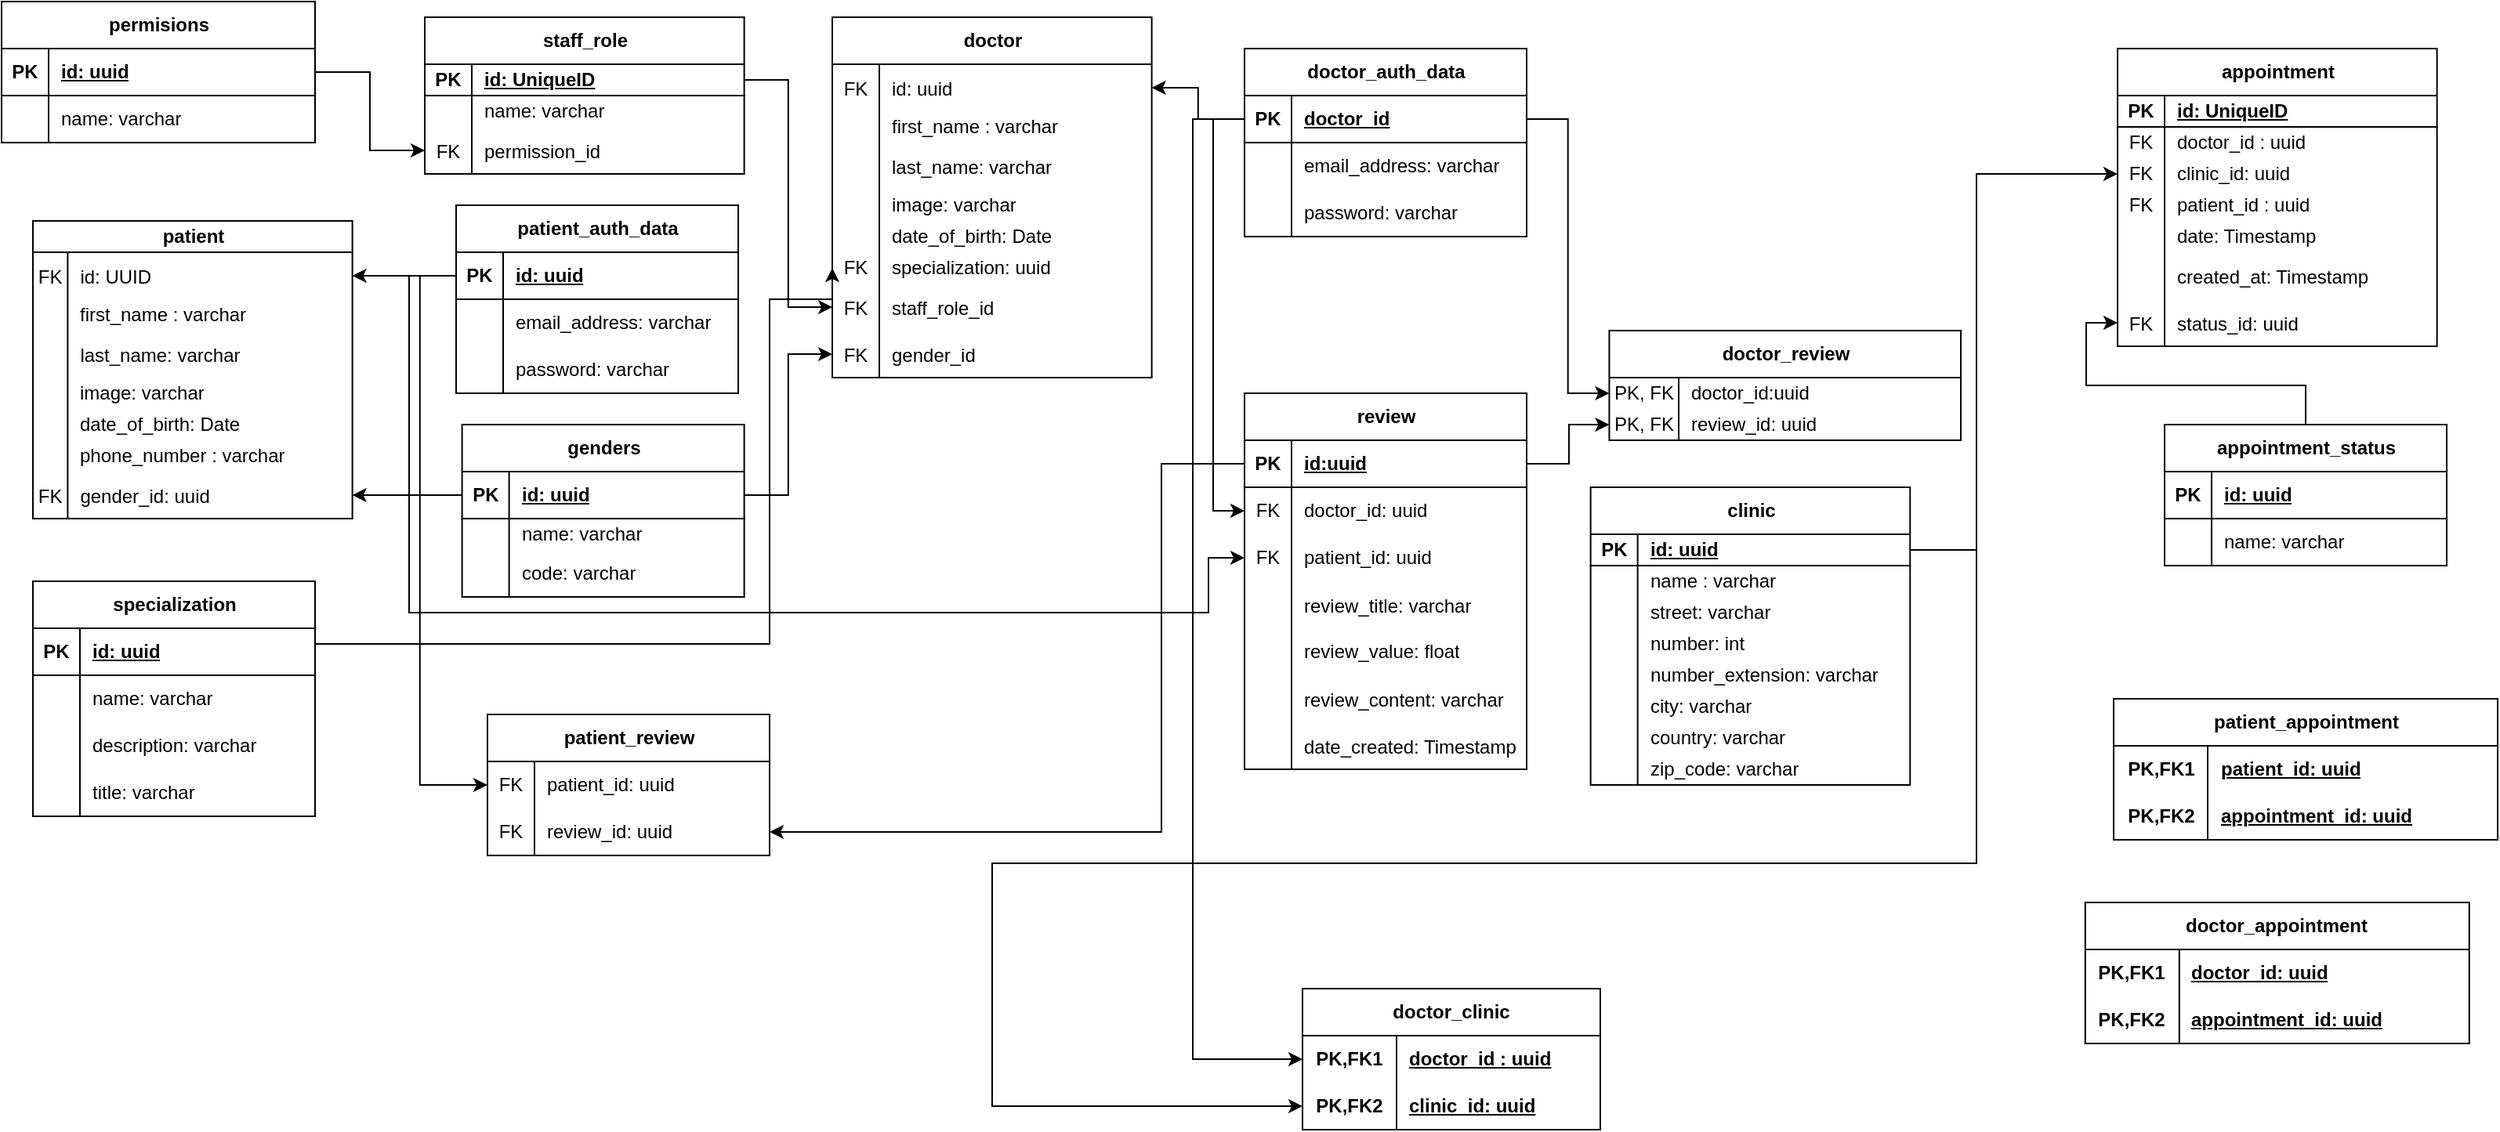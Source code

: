 <mxfile version="28.2.8" pages="2">
  <diagram name="Page-1" id="9zcao2POnBsEuUNefQDV">
    <mxGraphModel dx="3311" dy="756" grid="1" gridSize="10" guides="1" tooltips="1" connect="1" arrows="1" fold="1" page="1" pageScale="1" pageWidth="827" pageHeight="1169" math="0" shadow="0">
      <root>
        <mxCell id="0" />
        <mxCell id="1" parent="0" />
        <mxCell id="Q81MRmjj6C1oXA7TaWA5-28" value="doctor" style="shape=table;startSize=30;container=1;collapsible=1;childLayout=tableLayout;fixedRows=1;rowLines=0;fontStyle=1;align=center;resizeLast=1;html=1;spacing=2;" parent="1" vertex="1">
          <mxGeometry x="-1090" y="20" width="203.81" height="230" as="geometry" />
        </mxCell>
        <mxCell id="EhNRVE4hJLv5afDKUUhh-156" value="" style="shape=tableRow;horizontal=0;startSize=0;swimlaneHead=0;swimlaneBody=0;fillColor=none;collapsible=0;dropTarget=0;points=[[0,0.5],[1,0.5]];portConstraint=eastwest;top=0;left=0;right=0;bottom=0;" parent="Q81MRmjj6C1oXA7TaWA5-28" vertex="1">
          <mxGeometry y="30" width="203.81" height="30" as="geometry" />
        </mxCell>
        <mxCell id="EhNRVE4hJLv5afDKUUhh-157" value="FK" style="shape=partialRectangle;connectable=0;fillColor=none;top=0;left=0;bottom=0;right=0;editable=1;overflow=hidden;" parent="EhNRVE4hJLv5afDKUUhh-156" vertex="1">
          <mxGeometry width="30" height="30" as="geometry">
            <mxRectangle width="30" height="30" as="alternateBounds" />
          </mxGeometry>
        </mxCell>
        <mxCell id="EhNRVE4hJLv5afDKUUhh-158" value="id: uuid" style="shape=partialRectangle;connectable=0;fillColor=none;top=0;left=0;bottom=0;right=0;align=left;spacingLeft=6;overflow=hidden;" parent="EhNRVE4hJLv5afDKUUhh-156" vertex="1">
          <mxGeometry x="30" width="173.81" height="30" as="geometry">
            <mxRectangle width="173.81" height="30" as="alternateBounds" />
          </mxGeometry>
        </mxCell>
        <mxCell id="Q81MRmjj6C1oXA7TaWA5-32" value="" style="shape=tableRow;horizontal=0;startSize=0;swimlaneHead=0;swimlaneBody=0;fillColor=none;collapsible=0;dropTarget=0;points=[[0,0.5],[1,0.5]];portConstraint=eastwest;top=0;left=0;right=0;bottom=0;spacing=2;" parent="Q81MRmjj6C1oXA7TaWA5-28" vertex="1">
          <mxGeometry y="60" width="203.81" height="20" as="geometry" />
        </mxCell>
        <mxCell id="Q81MRmjj6C1oXA7TaWA5-33" value="" style="shape=partialRectangle;connectable=0;fillColor=none;top=0;left=0;bottom=0;right=0;editable=1;overflow=hidden;whiteSpace=wrap;html=1;spacing=2;" parent="Q81MRmjj6C1oXA7TaWA5-32" vertex="1">
          <mxGeometry width="30" height="20" as="geometry">
            <mxRectangle width="30" height="20" as="alternateBounds" />
          </mxGeometry>
        </mxCell>
        <mxCell id="Q81MRmjj6C1oXA7TaWA5-34" value="first_name : varchar" style="shape=partialRectangle;connectable=0;fillColor=none;top=0;left=0;bottom=0;right=0;align=left;spacingLeft=6;overflow=hidden;whiteSpace=wrap;html=1;spacing=2;" parent="Q81MRmjj6C1oXA7TaWA5-32" vertex="1">
          <mxGeometry x="30" width="173.81" height="20" as="geometry">
            <mxRectangle width="173.81" height="20" as="alternateBounds" />
          </mxGeometry>
        </mxCell>
        <mxCell id="EhNRVE4hJLv5afDKUUhh-250" value="" style="shape=tableRow;horizontal=0;startSize=0;swimlaneHead=0;swimlaneBody=0;fillColor=none;collapsible=0;dropTarget=0;points=[[0,0.5],[1,0.5]];portConstraint=eastwest;top=0;left=0;right=0;bottom=0;" parent="Q81MRmjj6C1oXA7TaWA5-28" vertex="1">
          <mxGeometry y="80" width="203.81" height="30" as="geometry" />
        </mxCell>
        <mxCell id="EhNRVE4hJLv5afDKUUhh-251" value="" style="shape=partialRectangle;connectable=0;fillColor=none;top=0;left=0;bottom=0;right=0;editable=1;overflow=hidden;" parent="EhNRVE4hJLv5afDKUUhh-250" vertex="1">
          <mxGeometry width="30" height="30" as="geometry">
            <mxRectangle width="30" height="30" as="alternateBounds" />
          </mxGeometry>
        </mxCell>
        <mxCell id="EhNRVE4hJLv5afDKUUhh-252" value="last_name: varchar" style="shape=partialRectangle;connectable=0;fillColor=none;top=0;left=0;bottom=0;right=0;align=left;spacingLeft=6;overflow=hidden;" parent="EhNRVE4hJLv5afDKUUhh-250" vertex="1">
          <mxGeometry x="30" width="173.81" height="30" as="geometry">
            <mxRectangle width="173.81" height="30" as="alternateBounds" />
          </mxGeometry>
        </mxCell>
        <mxCell id="Q81MRmjj6C1oXA7TaWA5-35" style="shape=tableRow;horizontal=0;startSize=0;swimlaneHead=0;swimlaneBody=0;fillColor=none;collapsible=0;dropTarget=0;points=[[0,0.5],[1,0.5]];portConstraint=eastwest;top=0;left=0;right=0;bottom=0;spacing=2;" parent="Q81MRmjj6C1oXA7TaWA5-28" vertex="1">
          <mxGeometry y="110" width="203.81" height="20" as="geometry" />
        </mxCell>
        <mxCell id="Q81MRmjj6C1oXA7TaWA5-36" style="shape=partialRectangle;connectable=0;fillColor=none;top=0;left=0;bottom=0;right=0;editable=1;overflow=hidden;whiteSpace=wrap;html=1;spacing=2;" parent="Q81MRmjj6C1oXA7TaWA5-35" vertex="1">
          <mxGeometry width="30" height="20" as="geometry">
            <mxRectangle width="30" height="20" as="alternateBounds" />
          </mxGeometry>
        </mxCell>
        <mxCell id="Q81MRmjj6C1oXA7TaWA5-37" value="image: varchar" style="shape=partialRectangle;connectable=0;fillColor=none;top=0;left=0;bottom=0;right=0;align=left;spacingLeft=6;overflow=hidden;whiteSpace=wrap;html=1;spacing=2;" parent="Q81MRmjj6C1oXA7TaWA5-35" vertex="1">
          <mxGeometry x="30" width="173.81" height="20" as="geometry">
            <mxRectangle width="173.81" height="20" as="alternateBounds" />
          </mxGeometry>
        </mxCell>
        <mxCell id="Q81MRmjj6C1oXA7TaWA5-38" style="shape=tableRow;horizontal=0;startSize=0;swimlaneHead=0;swimlaneBody=0;fillColor=none;collapsible=0;dropTarget=0;points=[[0,0.5],[1,0.5]];portConstraint=eastwest;top=0;left=0;right=0;bottom=0;spacing=2;" parent="Q81MRmjj6C1oXA7TaWA5-28" vertex="1">
          <mxGeometry y="130" width="203.81" height="20" as="geometry" />
        </mxCell>
        <mxCell id="Q81MRmjj6C1oXA7TaWA5-39" style="shape=partialRectangle;connectable=0;fillColor=none;top=0;left=0;bottom=0;right=0;editable=1;overflow=hidden;whiteSpace=wrap;html=1;spacing=2;" parent="Q81MRmjj6C1oXA7TaWA5-38" vertex="1">
          <mxGeometry width="30" height="20" as="geometry">
            <mxRectangle width="30" height="20" as="alternateBounds" />
          </mxGeometry>
        </mxCell>
        <mxCell id="Q81MRmjj6C1oXA7TaWA5-40" value="date_of_birth: Date" style="shape=partialRectangle;connectable=0;fillColor=none;top=0;left=0;bottom=0;right=0;align=left;spacingLeft=6;overflow=hidden;whiteSpace=wrap;html=1;spacing=2;" parent="Q81MRmjj6C1oXA7TaWA5-38" vertex="1">
          <mxGeometry x="30" width="173.81" height="20" as="geometry">
            <mxRectangle width="173.81" height="20" as="alternateBounds" />
          </mxGeometry>
        </mxCell>
        <mxCell id="Q81MRmjj6C1oXA7TaWA5-44" style="shape=tableRow;horizontal=0;startSize=0;swimlaneHead=0;swimlaneBody=0;fillColor=none;collapsible=0;dropTarget=0;points=[[0,0.5],[1,0.5]];portConstraint=eastwest;top=0;left=0;right=0;bottom=0;spacing=2;" parent="Q81MRmjj6C1oXA7TaWA5-28" vertex="1">
          <mxGeometry y="150" width="203.81" height="20" as="geometry" />
        </mxCell>
        <mxCell id="Q81MRmjj6C1oXA7TaWA5-45" value="FK" style="shape=partialRectangle;connectable=0;fillColor=none;top=0;left=0;bottom=0;right=0;editable=1;overflow=hidden;whiteSpace=wrap;html=1;spacing=2;" parent="Q81MRmjj6C1oXA7TaWA5-44" vertex="1">
          <mxGeometry width="30" height="20" as="geometry">
            <mxRectangle width="30" height="20" as="alternateBounds" />
          </mxGeometry>
        </mxCell>
        <mxCell id="Q81MRmjj6C1oXA7TaWA5-46" value="specialization: uuid" style="shape=partialRectangle;connectable=0;fillColor=none;top=0;left=0;bottom=0;right=0;align=left;spacingLeft=6;overflow=hidden;whiteSpace=wrap;html=1;spacing=2;" parent="Q81MRmjj6C1oXA7TaWA5-44" vertex="1">
          <mxGeometry x="30" width="173.81" height="20" as="geometry">
            <mxRectangle width="173.81" height="20" as="alternateBounds" />
          </mxGeometry>
        </mxCell>
        <mxCell id="EhNRVE4hJLv5afDKUUhh-160" value="" style="shape=tableRow;horizontal=0;startSize=0;swimlaneHead=0;swimlaneBody=0;fillColor=none;collapsible=0;dropTarget=0;points=[[0,0.5],[1,0.5]];portConstraint=eastwest;top=0;left=0;right=0;bottom=0;" parent="Q81MRmjj6C1oXA7TaWA5-28" vertex="1">
          <mxGeometry y="170" width="203.81" height="30" as="geometry" />
        </mxCell>
        <mxCell id="EhNRVE4hJLv5afDKUUhh-161" value="FK" style="shape=partialRectangle;connectable=0;fillColor=none;top=0;left=0;bottom=0;right=0;editable=1;overflow=hidden;" parent="EhNRVE4hJLv5afDKUUhh-160" vertex="1">
          <mxGeometry width="30" height="30" as="geometry">
            <mxRectangle width="30" height="30" as="alternateBounds" />
          </mxGeometry>
        </mxCell>
        <mxCell id="EhNRVE4hJLv5afDKUUhh-162" value="staff_role_id" style="shape=partialRectangle;connectable=0;fillColor=none;top=0;left=0;bottom=0;right=0;align=left;spacingLeft=6;overflow=hidden;" parent="EhNRVE4hJLv5afDKUUhh-160" vertex="1">
          <mxGeometry x="30" width="173.81" height="30" as="geometry">
            <mxRectangle width="173.81" height="30" as="alternateBounds" />
          </mxGeometry>
        </mxCell>
        <mxCell id="EhNRVE4hJLv5afDKUUhh-164" value="" style="shape=tableRow;horizontal=0;startSize=0;swimlaneHead=0;swimlaneBody=0;fillColor=none;collapsible=0;dropTarget=0;points=[[0,0.5],[1,0.5]];portConstraint=eastwest;top=0;left=0;right=0;bottom=0;" parent="Q81MRmjj6C1oXA7TaWA5-28" vertex="1">
          <mxGeometry y="200" width="203.81" height="30" as="geometry" />
        </mxCell>
        <mxCell id="EhNRVE4hJLv5afDKUUhh-165" value="FK" style="shape=partialRectangle;connectable=0;fillColor=none;top=0;left=0;bottom=0;right=0;editable=1;overflow=hidden;" parent="EhNRVE4hJLv5afDKUUhh-164" vertex="1">
          <mxGeometry width="30" height="30" as="geometry">
            <mxRectangle width="30" height="30" as="alternateBounds" />
          </mxGeometry>
        </mxCell>
        <mxCell id="EhNRVE4hJLv5afDKUUhh-166" value="gender_id" style="shape=partialRectangle;connectable=0;fillColor=none;top=0;left=0;bottom=0;right=0;align=left;spacingLeft=6;overflow=hidden;" parent="EhNRVE4hJLv5afDKUUhh-164" vertex="1">
          <mxGeometry x="30" width="173.81" height="30" as="geometry">
            <mxRectangle width="173.81" height="30" as="alternateBounds" />
          </mxGeometry>
        </mxCell>
        <mxCell id="Q81MRmjj6C1oXA7TaWA5-50" value="appointment" style="shape=table;startSize=30;container=1;collapsible=1;childLayout=tableLayout;fixedRows=1;rowLines=0;fontStyle=1;align=center;resizeLast=1;html=1;spacing=2;" parent="1" vertex="1">
          <mxGeometry x="-270.0" y="40" width="203.81" height="190" as="geometry" />
        </mxCell>
        <mxCell id="Q81MRmjj6C1oXA7TaWA5-51" value="" style="shape=tableRow;horizontal=0;startSize=0;swimlaneHead=0;swimlaneBody=0;fillColor=none;collapsible=0;dropTarget=0;points=[[0,0.5],[1,0.5]];portConstraint=eastwest;top=0;left=0;right=0;bottom=1;spacing=2;" parent="Q81MRmjj6C1oXA7TaWA5-50" vertex="1">
          <mxGeometry y="30" width="203.81" height="20" as="geometry" />
        </mxCell>
        <mxCell id="Q81MRmjj6C1oXA7TaWA5-52" value="PK" style="shape=partialRectangle;connectable=0;fillColor=none;top=0;left=0;bottom=0;right=0;fontStyle=1;overflow=hidden;whiteSpace=wrap;html=1;spacing=2;" parent="Q81MRmjj6C1oXA7TaWA5-51" vertex="1">
          <mxGeometry width="30" height="20" as="geometry">
            <mxRectangle width="30" height="20" as="alternateBounds" />
          </mxGeometry>
        </mxCell>
        <mxCell id="Q81MRmjj6C1oXA7TaWA5-53" value="id: UniqueID" style="shape=partialRectangle;connectable=0;fillColor=none;top=0;left=0;bottom=0;right=0;align=left;spacingLeft=6;fontStyle=5;overflow=hidden;whiteSpace=wrap;html=1;spacing=2;" parent="Q81MRmjj6C1oXA7TaWA5-51" vertex="1">
          <mxGeometry x="30" width="173.81" height="20" as="geometry">
            <mxRectangle width="173.81" height="20" as="alternateBounds" />
          </mxGeometry>
        </mxCell>
        <mxCell id="Q81MRmjj6C1oXA7TaWA5-54" value="" style="shape=tableRow;horizontal=0;startSize=0;swimlaneHead=0;swimlaneBody=0;fillColor=none;collapsible=0;dropTarget=0;points=[[0,0.5],[1,0.5]];portConstraint=eastwest;top=0;left=0;right=0;bottom=0;spacing=2;" parent="Q81MRmjj6C1oXA7TaWA5-50" vertex="1">
          <mxGeometry y="50" width="203.81" height="20" as="geometry" />
        </mxCell>
        <mxCell id="Q81MRmjj6C1oXA7TaWA5-55" value="FK" style="shape=partialRectangle;connectable=0;fillColor=none;top=0;left=0;bottom=0;right=0;editable=1;overflow=hidden;whiteSpace=wrap;html=1;spacing=2;" parent="Q81MRmjj6C1oXA7TaWA5-54" vertex="1">
          <mxGeometry width="30" height="20" as="geometry">
            <mxRectangle width="30" height="20" as="alternateBounds" />
          </mxGeometry>
        </mxCell>
        <mxCell id="Q81MRmjj6C1oXA7TaWA5-56" value="doctor_id : uuid" style="shape=partialRectangle;connectable=0;fillColor=none;top=0;left=0;bottom=0;right=0;align=left;spacingLeft=6;overflow=hidden;whiteSpace=wrap;html=1;spacing=2;" parent="Q81MRmjj6C1oXA7TaWA5-54" vertex="1">
          <mxGeometry x="30" width="173.81" height="20" as="geometry">
            <mxRectangle width="173.81" height="20" as="alternateBounds" />
          </mxGeometry>
        </mxCell>
        <mxCell id="Q81MRmjj6C1oXA7TaWA5-57" style="shape=tableRow;horizontal=0;startSize=0;swimlaneHead=0;swimlaneBody=0;fillColor=none;collapsible=0;dropTarget=0;points=[[0,0.5],[1,0.5]];portConstraint=eastwest;top=0;left=0;right=0;bottom=0;spacing=2;" parent="Q81MRmjj6C1oXA7TaWA5-50" vertex="1">
          <mxGeometry y="70" width="203.81" height="20" as="geometry" />
        </mxCell>
        <mxCell id="Q81MRmjj6C1oXA7TaWA5-58" value="FK" style="shape=partialRectangle;connectable=0;fillColor=none;top=0;left=0;bottom=0;right=0;editable=1;overflow=hidden;whiteSpace=wrap;html=1;spacing=2;" parent="Q81MRmjj6C1oXA7TaWA5-57" vertex="1">
          <mxGeometry width="30" height="20" as="geometry">
            <mxRectangle width="30" height="20" as="alternateBounds" />
          </mxGeometry>
        </mxCell>
        <mxCell id="Q81MRmjj6C1oXA7TaWA5-59" value="clinic_id: uuid" style="shape=partialRectangle;connectable=0;fillColor=none;top=0;left=0;bottom=0;right=0;align=left;spacingLeft=6;overflow=hidden;whiteSpace=wrap;html=1;spacing=2;" parent="Q81MRmjj6C1oXA7TaWA5-57" vertex="1">
          <mxGeometry x="30" width="173.81" height="20" as="geometry">
            <mxRectangle width="173.81" height="20" as="alternateBounds" />
          </mxGeometry>
        </mxCell>
        <mxCell id="Q81MRmjj6C1oXA7TaWA5-69" value="" style="shape=tableRow;horizontal=0;startSize=0;swimlaneHead=0;swimlaneBody=0;fillColor=none;collapsible=0;dropTarget=0;points=[[0,0.5],[1,0.5]];portConstraint=eastwest;top=0;left=0;right=0;bottom=0;spacing=2;" parent="Q81MRmjj6C1oXA7TaWA5-50" vertex="1">
          <mxGeometry y="90" width="203.81" height="20" as="geometry" />
        </mxCell>
        <mxCell id="Q81MRmjj6C1oXA7TaWA5-70" value="FK" style="shape=partialRectangle;connectable=0;fillColor=none;top=0;left=0;bottom=0;right=0;editable=1;overflow=hidden;whiteSpace=wrap;html=1;spacing=2;" parent="Q81MRmjj6C1oXA7TaWA5-69" vertex="1">
          <mxGeometry width="30" height="20" as="geometry">
            <mxRectangle width="30" height="20" as="alternateBounds" />
          </mxGeometry>
        </mxCell>
        <mxCell id="Q81MRmjj6C1oXA7TaWA5-71" value="patient_id : uuid" style="shape=partialRectangle;connectable=0;fillColor=none;top=0;left=0;bottom=0;right=0;align=left;spacingLeft=6;overflow=hidden;whiteSpace=wrap;html=1;spacing=2;" parent="Q81MRmjj6C1oXA7TaWA5-69" vertex="1">
          <mxGeometry x="30" width="173.81" height="20" as="geometry">
            <mxRectangle width="173.81" height="20" as="alternateBounds" />
          </mxGeometry>
        </mxCell>
        <mxCell id="Q81MRmjj6C1oXA7TaWA5-60" style="shape=tableRow;horizontal=0;startSize=0;swimlaneHead=0;swimlaneBody=0;fillColor=none;collapsible=0;dropTarget=0;points=[[0,0.5],[1,0.5]];portConstraint=eastwest;top=0;left=0;right=0;bottom=0;spacing=2;" parent="Q81MRmjj6C1oXA7TaWA5-50" vertex="1">
          <mxGeometry y="110" width="203.81" height="20" as="geometry" />
        </mxCell>
        <mxCell id="Q81MRmjj6C1oXA7TaWA5-61" style="shape=partialRectangle;connectable=0;fillColor=none;top=0;left=0;bottom=0;right=0;editable=1;overflow=hidden;whiteSpace=wrap;html=1;spacing=2;" parent="Q81MRmjj6C1oXA7TaWA5-60" vertex="1">
          <mxGeometry width="30" height="20" as="geometry">
            <mxRectangle width="30" height="20" as="alternateBounds" />
          </mxGeometry>
        </mxCell>
        <mxCell id="Q81MRmjj6C1oXA7TaWA5-62" value="date: Timestamp" style="shape=partialRectangle;connectable=0;fillColor=none;top=0;left=0;bottom=0;right=0;align=left;spacingLeft=6;overflow=hidden;whiteSpace=wrap;html=1;spacing=2;" parent="Q81MRmjj6C1oXA7TaWA5-60" vertex="1">
          <mxGeometry x="30" width="173.81" height="20" as="geometry">
            <mxRectangle width="173.81" height="20" as="alternateBounds" />
          </mxGeometry>
        </mxCell>
        <mxCell id="R1laoW-MmmunqDyPFdKA-1" value="" style="shape=tableRow;horizontal=0;startSize=0;swimlaneHead=0;swimlaneBody=0;fillColor=none;collapsible=0;dropTarget=0;points=[[0,0.5],[1,0.5]];portConstraint=eastwest;top=0;left=0;right=0;bottom=0;" vertex="1" parent="Q81MRmjj6C1oXA7TaWA5-50">
          <mxGeometry y="130" width="203.81" height="30" as="geometry" />
        </mxCell>
        <mxCell id="R1laoW-MmmunqDyPFdKA-2" value="" style="shape=partialRectangle;connectable=0;fillColor=none;top=0;left=0;bottom=0;right=0;editable=1;overflow=hidden;" vertex="1" parent="R1laoW-MmmunqDyPFdKA-1">
          <mxGeometry width="30" height="30" as="geometry">
            <mxRectangle width="30" height="30" as="alternateBounds" />
          </mxGeometry>
        </mxCell>
        <mxCell id="R1laoW-MmmunqDyPFdKA-3" value="created_at: Timestamp" style="shape=partialRectangle;connectable=0;fillColor=none;top=0;left=0;bottom=0;right=0;align=left;spacingLeft=6;overflow=hidden;" vertex="1" parent="R1laoW-MmmunqDyPFdKA-1">
          <mxGeometry x="30" width="173.81" height="30" as="geometry">
            <mxRectangle width="173.81" height="30" as="alternateBounds" />
          </mxGeometry>
        </mxCell>
        <mxCell id="EhNRVE4hJLv5afDKUUhh-257" value="" style="shape=tableRow;horizontal=0;startSize=0;swimlaneHead=0;swimlaneBody=0;fillColor=none;collapsible=0;dropTarget=0;points=[[0,0.5],[1,0.5]];portConstraint=eastwest;top=0;left=0;right=0;bottom=0;" parent="Q81MRmjj6C1oXA7TaWA5-50" vertex="1">
          <mxGeometry y="160" width="203.81" height="30" as="geometry" />
        </mxCell>
        <mxCell id="EhNRVE4hJLv5afDKUUhh-258" value="FK" style="shape=partialRectangle;connectable=0;fillColor=none;top=0;left=0;bottom=0;right=0;editable=1;overflow=hidden;" parent="EhNRVE4hJLv5afDKUUhh-257" vertex="1">
          <mxGeometry width="30" height="30" as="geometry">
            <mxRectangle width="30" height="30" as="alternateBounds" />
          </mxGeometry>
        </mxCell>
        <mxCell id="EhNRVE4hJLv5afDKUUhh-259" value="status_id: uuid" style="shape=partialRectangle;connectable=0;fillColor=none;top=0;left=0;bottom=0;right=0;align=left;spacingLeft=6;overflow=hidden;" parent="EhNRVE4hJLv5afDKUUhh-257" vertex="1">
          <mxGeometry x="30" width="173.81" height="30" as="geometry">
            <mxRectangle width="173.81" height="30" as="alternateBounds" />
          </mxGeometry>
        </mxCell>
        <mxCell id="Q81MRmjj6C1oXA7TaWA5-91" value="clinic" style="shape=table;startSize=30;container=1;collapsible=1;childLayout=tableLayout;fixedRows=1;rowLines=0;fontStyle=1;align=center;resizeLast=1;html=1;spacing=2;" parent="1" vertex="1">
          <mxGeometry x="-606.18" y="320" width="203.81" height="190" as="geometry" />
        </mxCell>
        <mxCell id="Q81MRmjj6C1oXA7TaWA5-92" value="" style="shape=tableRow;horizontal=0;startSize=0;swimlaneHead=0;swimlaneBody=0;fillColor=none;collapsible=0;dropTarget=0;points=[[0,0.5],[1,0.5]];portConstraint=eastwest;top=0;left=0;right=0;bottom=1;spacing=2;" parent="Q81MRmjj6C1oXA7TaWA5-91" vertex="1">
          <mxGeometry y="30" width="203.81" height="20" as="geometry" />
        </mxCell>
        <mxCell id="Q81MRmjj6C1oXA7TaWA5-93" value="PK" style="shape=partialRectangle;connectable=0;fillColor=none;top=0;left=0;bottom=0;right=0;fontStyle=1;overflow=hidden;whiteSpace=wrap;html=1;spacing=2;" parent="Q81MRmjj6C1oXA7TaWA5-92" vertex="1">
          <mxGeometry width="30" height="20" as="geometry">
            <mxRectangle width="30" height="20" as="alternateBounds" />
          </mxGeometry>
        </mxCell>
        <mxCell id="Q81MRmjj6C1oXA7TaWA5-94" value="id: uuid" style="shape=partialRectangle;connectable=0;fillColor=none;top=0;left=0;bottom=0;right=0;align=left;spacingLeft=6;fontStyle=5;overflow=hidden;whiteSpace=wrap;html=1;spacing=2;" parent="Q81MRmjj6C1oXA7TaWA5-92" vertex="1">
          <mxGeometry x="30" width="173.81" height="20" as="geometry">
            <mxRectangle width="173.81" height="20" as="alternateBounds" />
          </mxGeometry>
        </mxCell>
        <mxCell id="Q81MRmjj6C1oXA7TaWA5-95" value="" style="shape=tableRow;horizontal=0;startSize=0;swimlaneHead=0;swimlaneBody=0;fillColor=none;collapsible=0;dropTarget=0;points=[[0,0.5],[1,0.5]];portConstraint=eastwest;top=0;left=0;right=0;bottom=0;spacing=2;" parent="Q81MRmjj6C1oXA7TaWA5-91" vertex="1">
          <mxGeometry y="50" width="203.81" height="20" as="geometry" />
        </mxCell>
        <mxCell id="Q81MRmjj6C1oXA7TaWA5-96" value="" style="shape=partialRectangle;connectable=0;fillColor=none;top=0;left=0;bottom=0;right=0;editable=1;overflow=hidden;whiteSpace=wrap;html=1;spacing=2;" parent="Q81MRmjj6C1oXA7TaWA5-95" vertex="1">
          <mxGeometry width="30" height="20" as="geometry">
            <mxRectangle width="30" height="20" as="alternateBounds" />
          </mxGeometry>
        </mxCell>
        <mxCell id="Q81MRmjj6C1oXA7TaWA5-97" value="name : varchar" style="shape=partialRectangle;connectable=0;fillColor=none;top=0;left=0;bottom=0;right=0;align=left;spacingLeft=6;overflow=hidden;whiteSpace=wrap;html=1;spacing=2;" parent="Q81MRmjj6C1oXA7TaWA5-95" vertex="1">
          <mxGeometry x="30" width="173.81" height="20" as="geometry">
            <mxRectangle width="173.81" height="20" as="alternateBounds" />
          </mxGeometry>
        </mxCell>
        <mxCell id="Q81MRmjj6C1oXA7TaWA5-98" style="shape=tableRow;horizontal=0;startSize=0;swimlaneHead=0;swimlaneBody=0;fillColor=none;collapsible=0;dropTarget=0;points=[[0,0.5],[1,0.5]];portConstraint=eastwest;top=0;left=0;right=0;bottom=0;spacing=2;" parent="Q81MRmjj6C1oXA7TaWA5-91" vertex="1">
          <mxGeometry y="70" width="203.81" height="20" as="geometry" />
        </mxCell>
        <mxCell id="Q81MRmjj6C1oXA7TaWA5-99" style="shape=partialRectangle;connectable=0;fillColor=none;top=0;left=0;bottom=0;right=0;editable=1;overflow=hidden;whiteSpace=wrap;html=1;spacing=2;" parent="Q81MRmjj6C1oXA7TaWA5-98" vertex="1">
          <mxGeometry width="30" height="20" as="geometry">
            <mxRectangle width="30" height="20" as="alternateBounds" />
          </mxGeometry>
        </mxCell>
        <mxCell id="Q81MRmjj6C1oXA7TaWA5-100" value="street: varchar" style="shape=partialRectangle;connectable=0;fillColor=none;top=0;left=0;bottom=0;right=0;align=left;spacingLeft=6;overflow=hidden;whiteSpace=wrap;html=1;spacing=2;" parent="Q81MRmjj6C1oXA7TaWA5-98" vertex="1">
          <mxGeometry x="30" width="173.81" height="20" as="geometry">
            <mxRectangle width="173.81" height="20" as="alternateBounds" />
          </mxGeometry>
        </mxCell>
        <mxCell id="Q81MRmjj6C1oXA7TaWA5-101" style="shape=tableRow;horizontal=0;startSize=0;swimlaneHead=0;swimlaneBody=0;fillColor=none;collapsible=0;dropTarget=0;points=[[0,0.5],[1,0.5]];portConstraint=eastwest;top=0;left=0;right=0;bottom=0;spacing=2;" parent="Q81MRmjj6C1oXA7TaWA5-91" vertex="1">
          <mxGeometry y="90" width="203.81" height="20" as="geometry" />
        </mxCell>
        <mxCell id="Q81MRmjj6C1oXA7TaWA5-102" style="shape=partialRectangle;connectable=0;fillColor=none;top=0;left=0;bottom=0;right=0;editable=1;overflow=hidden;whiteSpace=wrap;html=1;spacing=2;" parent="Q81MRmjj6C1oXA7TaWA5-101" vertex="1">
          <mxGeometry width="30" height="20" as="geometry">
            <mxRectangle width="30" height="20" as="alternateBounds" />
          </mxGeometry>
        </mxCell>
        <mxCell id="Q81MRmjj6C1oXA7TaWA5-103" value="number: int" style="shape=partialRectangle;connectable=0;fillColor=none;top=0;left=0;bottom=0;right=0;align=left;spacingLeft=6;overflow=hidden;whiteSpace=wrap;html=1;spacing=2;" parent="Q81MRmjj6C1oXA7TaWA5-101" vertex="1">
          <mxGeometry x="30" width="173.81" height="20" as="geometry">
            <mxRectangle width="173.81" height="20" as="alternateBounds" />
          </mxGeometry>
        </mxCell>
        <mxCell id="Q81MRmjj6C1oXA7TaWA5-104" style="shape=tableRow;horizontal=0;startSize=0;swimlaneHead=0;swimlaneBody=0;fillColor=none;collapsible=0;dropTarget=0;points=[[0,0.5],[1,0.5]];portConstraint=eastwest;top=0;left=0;right=0;bottom=0;spacing=2;" parent="Q81MRmjj6C1oXA7TaWA5-91" vertex="1">
          <mxGeometry y="110" width="203.81" height="20" as="geometry" />
        </mxCell>
        <mxCell id="Q81MRmjj6C1oXA7TaWA5-105" style="shape=partialRectangle;connectable=0;fillColor=none;top=0;left=0;bottom=0;right=0;editable=1;overflow=hidden;whiteSpace=wrap;html=1;spacing=2;" parent="Q81MRmjj6C1oXA7TaWA5-104" vertex="1">
          <mxGeometry width="30" height="20" as="geometry">
            <mxRectangle width="30" height="20" as="alternateBounds" />
          </mxGeometry>
        </mxCell>
        <mxCell id="Q81MRmjj6C1oXA7TaWA5-106" value="number_extension: varchar" style="shape=partialRectangle;connectable=0;fillColor=none;top=0;left=0;bottom=0;right=0;align=left;spacingLeft=6;overflow=hidden;whiteSpace=wrap;html=1;spacing=2;" parent="Q81MRmjj6C1oXA7TaWA5-104" vertex="1">
          <mxGeometry x="30" width="173.81" height="20" as="geometry">
            <mxRectangle width="173.81" height="20" as="alternateBounds" />
          </mxGeometry>
        </mxCell>
        <mxCell id="Q81MRmjj6C1oXA7TaWA5-107" style="shape=tableRow;horizontal=0;startSize=0;swimlaneHead=0;swimlaneBody=0;fillColor=none;collapsible=0;dropTarget=0;points=[[0,0.5],[1,0.5]];portConstraint=eastwest;top=0;left=0;right=0;bottom=0;spacing=2;" parent="Q81MRmjj6C1oXA7TaWA5-91" vertex="1">
          <mxGeometry y="130" width="203.81" height="20" as="geometry" />
        </mxCell>
        <mxCell id="Q81MRmjj6C1oXA7TaWA5-108" style="shape=partialRectangle;connectable=0;fillColor=none;top=0;left=0;bottom=0;right=0;editable=1;overflow=hidden;whiteSpace=wrap;html=1;spacing=2;" parent="Q81MRmjj6C1oXA7TaWA5-107" vertex="1">
          <mxGeometry width="30" height="20" as="geometry">
            <mxRectangle width="30" height="20" as="alternateBounds" />
          </mxGeometry>
        </mxCell>
        <mxCell id="Q81MRmjj6C1oXA7TaWA5-109" value="city: varchar" style="shape=partialRectangle;connectable=0;fillColor=none;top=0;left=0;bottom=0;right=0;align=left;spacingLeft=6;overflow=hidden;whiteSpace=wrap;html=1;spacing=2;" parent="Q81MRmjj6C1oXA7TaWA5-107" vertex="1">
          <mxGeometry x="30" width="173.81" height="20" as="geometry">
            <mxRectangle width="173.81" height="20" as="alternateBounds" />
          </mxGeometry>
        </mxCell>
        <mxCell id="Q81MRmjj6C1oXA7TaWA5-110" style="shape=tableRow;horizontal=0;startSize=0;swimlaneHead=0;swimlaneBody=0;fillColor=none;collapsible=0;dropTarget=0;points=[[0,0.5],[1,0.5]];portConstraint=eastwest;top=0;left=0;right=0;bottom=0;spacing=2;" parent="Q81MRmjj6C1oXA7TaWA5-91" vertex="1">
          <mxGeometry y="150" width="203.81" height="20" as="geometry" />
        </mxCell>
        <mxCell id="Q81MRmjj6C1oXA7TaWA5-111" style="shape=partialRectangle;connectable=0;fillColor=none;top=0;left=0;bottom=0;right=0;editable=1;overflow=hidden;whiteSpace=wrap;html=1;spacing=2;" parent="Q81MRmjj6C1oXA7TaWA5-110" vertex="1">
          <mxGeometry width="30" height="20" as="geometry">
            <mxRectangle width="30" height="20" as="alternateBounds" />
          </mxGeometry>
        </mxCell>
        <mxCell id="Q81MRmjj6C1oXA7TaWA5-112" value="country: varchar" style="shape=partialRectangle;connectable=0;fillColor=none;top=0;left=0;bottom=0;right=0;align=left;spacingLeft=6;overflow=hidden;whiteSpace=wrap;html=1;spacing=2;" parent="Q81MRmjj6C1oXA7TaWA5-110" vertex="1">
          <mxGeometry x="30" width="173.81" height="20" as="geometry">
            <mxRectangle width="173.81" height="20" as="alternateBounds" />
          </mxGeometry>
        </mxCell>
        <mxCell id="Q81MRmjj6C1oXA7TaWA5-114" style="shape=tableRow;horizontal=0;startSize=0;swimlaneHead=0;swimlaneBody=0;fillColor=none;collapsible=0;dropTarget=0;points=[[0,0.5],[1,0.5]];portConstraint=eastwest;top=0;left=0;right=0;bottom=0;spacing=2;" parent="Q81MRmjj6C1oXA7TaWA5-91" vertex="1">
          <mxGeometry y="170" width="203.81" height="20" as="geometry" />
        </mxCell>
        <mxCell id="Q81MRmjj6C1oXA7TaWA5-115" style="shape=partialRectangle;connectable=0;fillColor=none;top=0;left=0;bottom=0;right=0;editable=1;overflow=hidden;whiteSpace=wrap;html=1;spacing=2;" parent="Q81MRmjj6C1oXA7TaWA5-114" vertex="1">
          <mxGeometry width="30" height="20" as="geometry">
            <mxRectangle width="30" height="20" as="alternateBounds" />
          </mxGeometry>
        </mxCell>
        <mxCell id="Q81MRmjj6C1oXA7TaWA5-116" value="zip_code: varchar" style="shape=partialRectangle;connectable=0;fillColor=none;top=0;left=0;bottom=0;right=0;align=left;spacingLeft=6;overflow=hidden;whiteSpace=wrap;html=1;spacing=2;" parent="Q81MRmjj6C1oXA7TaWA5-114" vertex="1">
          <mxGeometry x="30" width="173.81" height="20" as="geometry">
            <mxRectangle width="173.81" height="20" as="alternateBounds" />
          </mxGeometry>
        </mxCell>
        <mxCell id="EhNRVE4hJLv5afDKUUhh-1" value="staff_role" style="shape=table;startSize=30;container=1;collapsible=1;childLayout=tableLayout;fixedRows=1;rowLines=0;fontStyle=1;align=center;resizeLast=1;html=1;spacing=2;" parent="1" vertex="1">
          <mxGeometry x="-1350" y="20" width="203.81" height="100" as="geometry" />
        </mxCell>
        <mxCell id="EhNRVE4hJLv5afDKUUhh-2" value="" style="shape=tableRow;horizontal=0;startSize=0;swimlaneHead=0;swimlaneBody=0;fillColor=none;collapsible=0;dropTarget=0;points=[[0,0.5],[1,0.5]];portConstraint=eastwest;top=0;left=0;right=0;bottom=1;spacing=2;" parent="EhNRVE4hJLv5afDKUUhh-1" vertex="1">
          <mxGeometry y="30" width="203.81" height="20" as="geometry" />
        </mxCell>
        <mxCell id="EhNRVE4hJLv5afDKUUhh-3" value="PK" style="shape=partialRectangle;connectable=0;fillColor=none;top=0;left=0;bottom=0;right=0;fontStyle=1;overflow=hidden;whiteSpace=wrap;html=1;spacing=2;" parent="EhNRVE4hJLv5afDKUUhh-2" vertex="1">
          <mxGeometry width="30" height="20" as="geometry">
            <mxRectangle width="30" height="20" as="alternateBounds" />
          </mxGeometry>
        </mxCell>
        <mxCell id="EhNRVE4hJLv5afDKUUhh-4" value="id: UniqueID" style="shape=partialRectangle;connectable=0;fillColor=none;top=0;left=0;bottom=0;right=0;align=left;spacingLeft=6;fontStyle=5;overflow=hidden;whiteSpace=wrap;html=1;spacing=2;" parent="EhNRVE4hJLv5afDKUUhh-2" vertex="1">
          <mxGeometry x="30" width="173.81" height="20" as="geometry">
            <mxRectangle width="173.81" height="20" as="alternateBounds" />
          </mxGeometry>
        </mxCell>
        <mxCell id="EhNRVE4hJLv5afDKUUhh-8" value="" style="shape=tableRow;horizontal=0;startSize=0;swimlaneHead=0;swimlaneBody=0;fillColor=none;collapsible=0;dropTarget=0;points=[[0,0.5],[1,0.5]];portConstraint=eastwest;top=0;left=0;right=0;bottom=0;spacing=2;" parent="EhNRVE4hJLv5afDKUUhh-1" vertex="1">
          <mxGeometry y="50" width="203.81" height="20" as="geometry" />
        </mxCell>
        <mxCell id="EhNRVE4hJLv5afDKUUhh-9" value="" style="shape=partialRectangle;connectable=0;fillColor=none;top=0;left=0;bottom=0;right=0;editable=1;overflow=hidden;whiteSpace=wrap;html=1;spacing=2;" parent="EhNRVE4hJLv5afDKUUhh-8" vertex="1">
          <mxGeometry width="30" height="20" as="geometry">
            <mxRectangle width="30" height="20" as="alternateBounds" />
          </mxGeometry>
        </mxCell>
        <mxCell id="EhNRVE4hJLv5afDKUUhh-10" value="name: varchar" style="shape=partialRectangle;connectable=0;fillColor=none;top=0;left=0;bottom=0;right=0;align=left;spacingLeft=6;overflow=hidden;whiteSpace=wrap;html=1;spacing=2;" parent="EhNRVE4hJLv5afDKUUhh-8" vertex="1">
          <mxGeometry x="30" width="173.81" height="20" as="geometry">
            <mxRectangle width="173.81" height="20" as="alternateBounds" />
          </mxGeometry>
        </mxCell>
        <mxCell id="EhNRVE4hJLv5afDKUUhh-119" value="" style="shape=tableRow;horizontal=0;startSize=0;swimlaneHead=0;swimlaneBody=0;fillColor=none;collapsible=0;dropTarget=0;points=[[0,0.5],[1,0.5]];portConstraint=eastwest;top=0;left=0;right=0;bottom=0;" parent="EhNRVE4hJLv5afDKUUhh-1" vertex="1">
          <mxGeometry y="70" width="203.81" height="30" as="geometry" />
        </mxCell>
        <mxCell id="EhNRVE4hJLv5afDKUUhh-120" value="FK" style="shape=partialRectangle;connectable=0;fillColor=none;top=0;left=0;bottom=0;right=0;editable=1;overflow=hidden;" parent="EhNRVE4hJLv5afDKUUhh-119" vertex="1">
          <mxGeometry width="30" height="30" as="geometry">
            <mxRectangle width="30" height="30" as="alternateBounds" />
          </mxGeometry>
        </mxCell>
        <mxCell id="EhNRVE4hJLv5afDKUUhh-121" value="permission_id" style="shape=partialRectangle;connectable=0;fillColor=none;top=0;left=0;bottom=0;right=0;align=left;spacingLeft=6;overflow=hidden;" parent="EhNRVE4hJLv5afDKUUhh-119" vertex="1">
          <mxGeometry x="30" width="173.81" height="30" as="geometry">
            <mxRectangle width="173.81" height="30" as="alternateBounds" />
          </mxGeometry>
        </mxCell>
        <mxCell id="EhNRVE4hJLv5afDKUUhh-40" value="" style="shape=tableRow;horizontal=0;startSize=0;swimlaneHead=0;swimlaneBody=0;fillColor=none;collapsible=0;dropTarget=0;points=[[0,0.5],[1,0.5]];portConstraint=eastwest;top=0;left=0;right=0;bottom=0;spacing=2;" parent="1" vertex="1">
          <mxGeometry x="-830" y="490" width="203.81" height="20" as="geometry" />
        </mxCell>
        <mxCell id="EhNRVE4hJLv5afDKUUhh-41" value="" style="shape=partialRectangle;connectable=0;fillColor=none;top=0;left=0;bottom=0;right=0;editable=1;overflow=hidden;whiteSpace=wrap;html=1;spacing=2;" parent="EhNRVE4hJLv5afDKUUhh-40" vertex="1">
          <mxGeometry width="30" height="20" as="geometry">
            <mxRectangle width="30" height="20" as="alternateBounds" />
          </mxGeometry>
        </mxCell>
        <mxCell id="EhNRVE4hJLv5afDKUUhh-86" value="permisions" style="shape=table;startSize=30;container=1;collapsible=1;childLayout=tableLayout;fixedRows=1;rowLines=0;fontStyle=1;align=center;resizeLast=1;html=1;" parent="1" vertex="1">
          <mxGeometry x="-1620" y="10" width="200" height="90" as="geometry" />
        </mxCell>
        <mxCell id="EhNRVE4hJLv5afDKUUhh-87" value="" style="shape=tableRow;horizontal=0;startSize=0;swimlaneHead=0;swimlaneBody=0;fillColor=none;collapsible=0;dropTarget=0;points=[[0,0.5],[1,0.5]];portConstraint=eastwest;top=0;left=0;right=0;bottom=1;" parent="EhNRVE4hJLv5afDKUUhh-86" vertex="1">
          <mxGeometry y="30" width="200" height="30" as="geometry" />
        </mxCell>
        <mxCell id="EhNRVE4hJLv5afDKUUhh-88" value="PK" style="shape=partialRectangle;connectable=0;fillColor=none;top=0;left=0;bottom=0;right=0;fontStyle=1;overflow=hidden;whiteSpace=wrap;html=1;" parent="EhNRVE4hJLv5afDKUUhh-87" vertex="1">
          <mxGeometry width="30" height="30" as="geometry">
            <mxRectangle width="30" height="30" as="alternateBounds" />
          </mxGeometry>
        </mxCell>
        <mxCell id="EhNRVE4hJLv5afDKUUhh-89" value="id: uuid" style="shape=partialRectangle;connectable=0;fillColor=none;top=0;left=0;bottom=0;right=0;align=left;spacingLeft=6;fontStyle=5;overflow=hidden;whiteSpace=wrap;html=1;" parent="EhNRVE4hJLv5afDKUUhh-87" vertex="1">
          <mxGeometry x="30" width="170" height="30" as="geometry">
            <mxRectangle width="170" height="30" as="alternateBounds" />
          </mxGeometry>
        </mxCell>
        <mxCell id="EhNRVE4hJLv5afDKUUhh-90" value="" style="shape=tableRow;horizontal=0;startSize=0;swimlaneHead=0;swimlaneBody=0;fillColor=none;collapsible=0;dropTarget=0;points=[[0,0.5],[1,0.5]];portConstraint=eastwest;top=0;left=0;right=0;bottom=0;" parent="EhNRVE4hJLv5afDKUUhh-86" vertex="1">
          <mxGeometry y="60" width="200" height="30" as="geometry" />
        </mxCell>
        <mxCell id="EhNRVE4hJLv5afDKUUhh-91" value="" style="shape=partialRectangle;connectable=0;fillColor=none;top=0;left=0;bottom=0;right=0;editable=1;overflow=hidden;whiteSpace=wrap;html=1;" parent="EhNRVE4hJLv5afDKUUhh-90" vertex="1">
          <mxGeometry width="30" height="30" as="geometry">
            <mxRectangle width="30" height="30" as="alternateBounds" />
          </mxGeometry>
        </mxCell>
        <mxCell id="EhNRVE4hJLv5afDKUUhh-92" value="name: varchar" style="shape=partialRectangle;connectable=0;fillColor=none;top=0;left=0;bottom=0;right=0;align=left;spacingLeft=6;overflow=hidden;whiteSpace=wrap;html=1;" parent="EhNRVE4hJLv5afDKUUhh-90" vertex="1">
          <mxGeometry x="30" width="170" height="30" as="geometry">
            <mxRectangle width="170" height="30" as="alternateBounds" />
          </mxGeometry>
        </mxCell>
        <mxCell id="EhNRVE4hJLv5afDKUUhh-106" value="patient_auth_data" style="shape=table;startSize=30;container=1;collapsible=1;childLayout=tableLayout;fixedRows=1;rowLines=0;fontStyle=1;align=center;resizeLast=1;html=1;" parent="1" vertex="1">
          <mxGeometry x="-1330" y="140" width="180" height="120" as="geometry" />
        </mxCell>
        <mxCell id="EhNRVE4hJLv5afDKUUhh-107" value="" style="shape=tableRow;horizontal=0;startSize=0;swimlaneHead=0;swimlaneBody=0;fillColor=none;collapsible=0;dropTarget=0;points=[[0,0.5],[1,0.5]];portConstraint=eastwest;top=0;left=0;right=0;bottom=1;" parent="EhNRVE4hJLv5afDKUUhh-106" vertex="1">
          <mxGeometry y="30" width="180" height="30" as="geometry" />
        </mxCell>
        <mxCell id="EhNRVE4hJLv5afDKUUhh-108" value="PK" style="shape=partialRectangle;connectable=0;fillColor=none;top=0;left=0;bottom=0;right=0;fontStyle=1;overflow=hidden;whiteSpace=wrap;html=1;" parent="EhNRVE4hJLv5afDKUUhh-107" vertex="1">
          <mxGeometry width="30" height="30" as="geometry">
            <mxRectangle width="30" height="30" as="alternateBounds" />
          </mxGeometry>
        </mxCell>
        <mxCell id="EhNRVE4hJLv5afDKUUhh-109" value="id: uuid" style="shape=partialRectangle;connectable=0;fillColor=none;top=0;left=0;bottom=0;right=0;align=left;spacingLeft=6;fontStyle=5;overflow=hidden;whiteSpace=wrap;html=1;" parent="EhNRVE4hJLv5afDKUUhh-107" vertex="1">
          <mxGeometry x="30" width="150" height="30" as="geometry">
            <mxRectangle width="150" height="30" as="alternateBounds" />
          </mxGeometry>
        </mxCell>
        <mxCell id="EhNRVE4hJLv5afDKUUhh-110" value="" style="shape=tableRow;horizontal=0;startSize=0;swimlaneHead=0;swimlaneBody=0;fillColor=none;collapsible=0;dropTarget=0;points=[[0,0.5],[1,0.5]];portConstraint=eastwest;top=0;left=0;right=0;bottom=0;" parent="EhNRVE4hJLv5afDKUUhh-106" vertex="1">
          <mxGeometry y="60" width="180" height="30" as="geometry" />
        </mxCell>
        <mxCell id="EhNRVE4hJLv5afDKUUhh-111" value="" style="shape=partialRectangle;connectable=0;fillColor=none;top=0;left=0;bottom=0;right=0;editable=1;overflow=hidden;whiteSpace=wrap;html=1;" parent="EhNRVE4hJLv5afDKUUhh-110" vertex="1">
          <mxGeometry width="30" height="30" as="geometry">
            <mxRectangle width="30" height="30" as="alternateBounds" />
          </mxGeometry>
        </mxCell>
        <mxCell id="EhNRVE4hJLv5afDKUUhh-112" value="email_address: varchar" style="shape=partialRectangle;connectable=0;fillColor=none;top=0;left=0;bottom=0;right=0;align=left;spacingLeft=6;overflow=hidden;whiteSpace=wrap;html=1;" parent="EhNRVE4hJLv5afDKUUhh-110" vertex="1">
          <mxGeometry x="30" width="150" height="30" as="geometry">
            <mxRectangle width="150" height="30" as="alternateBounds" />
          </mxGeometry>
        </mxCell>
        <mxCell id="EhNRVE4hJLv5afDKUUhh-113" value="" style="shape=tableRow;horizontal=0;startSize=0;swimlaneHead=0;swimlaneBody=0;fillColor=none;collapsible=0;dropTarget=0;points=[[0,0.5],[1,0.5]];portConstraint=eastwest;top=0;left=0;right=0;bottom=0;" parent="EhNRVE4hJLv5afDKUUhh-106" vertex="1">
          <mxGeometry y="90" width="180" height="30" as="geometry" />
        </mxCell>
        <mxCell id="EhNRVE4hJLv5afDKUUhh-114" value="" style="shape=partialRectangle;connectable=0;fillColor=none;top=0;left=0;bottom=0;right=0;editable=1;overflow=hidden;whiteSpace=wrap;html=1;" parent="EhNRVE4hJLv5afDKUUhh-113" vertex="1">
          <mxGeometry width="30" height="30" as="geometry">
            <mxRectangle width="30" height="30" as="alternateBounds" />
          </mxGeometry>
        </mxCell>
        <mxCell id="EhNRVE4hJLv5afDKUUhh-115" value="password: varchar" style="shape=partialRectangle;connectable=0;fillColor=none;top=0;left=0;bottom=0;right=0;align=left;spacingLeft=6;overflow=hidden;whiteSpace=wrap;html=1;" parent="EhNRVE4hJLv5afDKUUhh-113" vertex="1">
          <mxGeometry x="30" width="150" height="30" as="geometry">
            <mxRectangle width="150" height="30" as="alternateBounds" />
          </mxGeometry>
        </mxCell>
        <mxCell id="EhNRVE4hJLv5afDKUUhh-122" style="edgeStyle=orthogonalEdgeStyle;rounded=0;orthogonalLoop=1;jettySize=auto;html=1;entryX=0;entryY=0.5;entryDx=0;entryDy=0;" parent="1" source="EhNRVE4hJLv5afDKUUhh-87" target="EhNRVE4hJLv5afDKUUhh-119" edge="1">
          <mxGeometry relative="1" as="geometry" />
        </mxCell>
        <mxCell id="Q81MRmjj6C1oXA7TaWA5-3" value="patient" style="shape=table;startSize=20;container=1;collapsible=1;childLayout=tableLayout;fixedRows=1;rowLines=0;fontStyle=1;align=center;resizeLast=1;html=1;spacing=2;" parent="1" vertex="1">
          <mxGeometry x="-1600" y="150" width="203.81" height="190" as="geometry" />
        </mxCell>
        <mxCell id="EhNRVE4hJLv5afDKUUhh-142" value="" style="shape=tableRow;horizontal=0;startSize=0;swimlaneHead=0;swimlaneBody=0;fillColor=none;collapsible=0;dropTarget=0;points=[[0,0.5],[1,0.5]];portConstraint=eastwest;top=0;left=0;right=0;bottom=0;" parent="Q81MRmjj6C1oXA7TaWA5-3" vertex="1">
          <mxGeometry y="20" width="203.81" height="30" as="geometry" />
        </mxCell>
        <mxCell id="EhNRVE4hJLv5afDKUUhh-143" value="FK" style="shape=partialRectangle;connectable=0;fillColor=none;top=0;left=0;bottom=0;right=0;editable=1;overflow=hidden;" parent="EhNRVE4hJLv5afDKUUhh-142" vertex="1">
          <mxGeometry width="22.19" height="30" as="geometry">
            <mxRectangle width="22.19" height="30" as="alternateBounds" />
          </mxGeometry>
        </mxCell>
        <mxCell id="EhNRVE4hJLv5afDKUUhh-144" value="id: UUID" style="shape=partialRectangle;connectable=0;fillColor=none;top=0;left=0;bottom=0;right=0;align=left;spacingLeft=6;overflow=hidden;" parent="EhNRVE4hJLv5afDKUUhh-142" vertex="1">
          <mxGeometry x="22.19" width="181.62" height="30" as="geometry">
            <mxRectangle width="181.62" height="30" as="alternateBounds" />
          </mxGeometry>
        </mxCell>
        <mxCell id="Q81MRmjj6C1oXA7TaWA5-10" value="" style="shape=tableRow;horizontal=0;startSize=0;swimlaneHead=0;swimlaneBody=0;fillColor=none;collapsible=0;dropTarget=0;points=[[0,0.5],[1,0.5]];portConstraint=eastwest;top=0;left=0;right=0;bottom=0;spacing=2;" parent="Q81MRmjj6C1oXA7TaWA5-3" vertex="1">
          <mxGeometry y="50" width="203.81" height="20" as="geometry" />
        </mxCell>
        <mxCell id="Q81MRmjj6C1oXA7TaWA5-11" value="" style="shape=partialRectangle;connectable=0;fillColor=none;top=0;left=0;bottom=0;right=0;editable=1;overflow=hidden;whiteSpace=wrap;html=1;spacing=2;" parent="Q81MRmjj6C1oXA7TaWA5-10" vertex="1">
          <mxGeometry width="22.19" height="20" as="geometry">
            <mxRectangle width="22.19" height="20" as="alternateBounds" />
          </mxGeometry>
        </mxCell>
        <mxCell id="Q81MRmjj6C1oXA7TaWA5-12" value="first_name : varchar" style="shape=partialRectangle;connectable=0;fillColor=none;top=0;left=0;bottom=0;right=0;align=left;spacingLeft=6;overflow=hidden;whiteSpace=wrap;html=1;spacing=2;" parent="Q81MRmjj6C1oXA7TaWA5-10" vertex="1">
          <mxGeometry x="22.19" width="181.62" height="20" as="geometry">
            <mxRectangle width="181.62" height="20" as="alternateBounds" />
          </mxGeometry>
        </mxCell>
        <mxCell id="EhNRVE4hJLv5afDKUUhh-103" value="" style="shape=tableRow;horizontal=0;startSize=0;swimlaneHead=0;swimlaneBody=0;fillColor=none;collapsible=0;dropTarget=0;points=[[0,0.5],[1,0.5]];portConstraint=eastwest;top=0;left=0;right=0;bottom=0;" parent="Q81MRmjj6C1oXA7TaWA5-3" vertex="1">
          <mxGeometry y="70" width="203.81" height="30" as="geometry" />
        </mxCell>
        <mxCell id="EhNRVE4hJLv5afDKUUhh-104" value="" style="shape=partialRectangle;connectable=0;fillColor=none;top=0;left=0;bottom=0;right=0;editable=1;overflow=hidden;" parent="EhNRVE4hJLv5afDKUUhh-103" vertex="1">
          <mxGeometry width="22.19" height="30" as="geometry">
            <mxRectangle width="22.19" height="30" as="alternateBounds" />
          </mxGeometry>
        </mxCell>
        <mxCell id="EhNRVE4hJLv5afDKUUhh-105" value="last_name: varchar" style="shape=partialRectangle;connectable=0;fillColor=none;top=0;left=0;bottom=0;right=0;align=left;spacingLeft=6;overflow=hidden;" parent="EhNRVE4hJLv5afDKUUhh-103" vertex="1">
          <mxGeometry x="22.19" width="181.62" height="30" as="geometry">
            <mxRectangle width="181.62" height="30" as="alternateBounds" />
          </mxGeometry>
        </mxCell>
        <mxCell id="Q81MRmjj6C1oXA7TaWA5-13" style="shape=tableRow;horizontal=0;startSize=0;swimlaneHead=0;swimlaneBody=0;fillColor=none;collapsible=0;dropTarget=0;points=[[0,0.5],[1,0.5]];portConstraint=eastwest;top=0;left=0;right=0;bottom=0;spacing=2;" parent="Q81MRmjj6C1oXA7TaWA5-3" vertex="1">
          <mxGeometry y="100" width="203.81" height="20" as="geometry" />
        </mxCell>
        <mxCell id="Q81MRmjj6C1oXA7TaWA5-14" style="shape=partialRectangle;connectable=0;fillColor=none;top=0;left=0;bottom=0;right=0;editable=1;overflow=hidden;whiteSpace=wrap;html=1;spacing=2;" parent="Q81MRmjj6C1oXA7TaWA5-13" vertex="1">
          <mxGeometry width="22.19" height="20" as="geometry">
            <mxRectangle width="22.19" height="20" as="alternateBounds" />
          </mxGeometry>
        </mxCell>
        <mxCell id="Q81MRmjj6C1oXA7TaWA5-15" value="image: varchar" style="shape=partialRectangle;connectable=0;fillColor=none;top=0;left=0;bottom=0;right=0;align=left;spacingLeft=6;overflow=hidden;whiteSpace=wrap;html=1;spacing=2;" parent="Q81MRmjj6C1oXA7TaWA5-13" vertex="1">
          <mxGeometry x="22.19" width="181.62" height="20" as="geometry">
            <mxRectangle width="181.62" height="20" as="alternateBounds" />
          </mxGeometry>
        </mxCell>
        <mxCell id="Q81MRmjj6C1oXA7TaWA5-16" style="shape=tableRow;horizontal=0;startSize=0;swimlaneHead=0;swimlaneBody=0;fillColor=none;collapsible=0;dropTarget=0;points=[[0,0.5],[1,0.5]];portConstraint=eastwest;top=0;left=0;right=0;bottom=0;spacing=2;" parent="Q81MRmjj6C1oXA7TaWA5-3" vertex="1">
          <mxGeometry y="120" width="203.81" height="20" as="geometry" />
        </mxCell>
        <mxCell id="Q81MRmjj6C1oXA7TaWA5-17" style="shape=partialRectangle;connectable=0;fillColor=none;top=0;left=0;bottom=0;right=0;editable=1;overflow=hidden;whiteSpace=wrap;html=1;spacing=2;" parent="Q81MRmjj6C1oXA7TaWA5-16" vertex="1">
          <mxGeometry width="22.19" height="20" as="geometry">
            <mxRectangle width="22.19" height="20" as="alternateBounds" />
          </mxGeometry>
        </mxCell>
        <mxCell id="Q81MRmjj6C1oXA7TaWA5-18" value="date_of_birth: Date" style="shape=partialRectangle;connectable=0;fillColor=none;top=0;left=0;bottom=0;right=0;align=left;spacingLeft=6;overflow=hidden;whiteSpace=wrap;html=1;spacing=2;" parent="Q81MRmjj6C1oXA7TaWA5-16" vertex="1">
          <mxGeometry x="22.19" width="181.62" height="20" as="geometry">
            <mxRectangle width="181.62" height="20" as="alternateBounds" />
          </mxGeometry>
        </mxCell>
        <mxCell id="Q81MRmjj6C1oXA7TaWA5-22" style="shape=tableRow;horizontal=0;startSize=0;swimlaneHead=0;swimlaneBody=0;fillColor=none;collapsible=0;dropTarget=0;points=[[0,0.5],[1,0.5]];portConstraint=eastwest;top=0;left=0;right=0;bottom=0;spacing=2;" parent="Q81MRmjj6C1oXA7TaWA5-3" vertex="1">
          <mxGeometry y="140" width="203.81" height="20" as="geometry" />
        </mxCell>
        <mxCell id="Q81MRmjj6C1oXA7TaWA5-23" style="shape=partialRectangle;connectable=0;fillColor=none;top=0;left=0;bottom=0;right=0;editable=1;overflow=hidden;whiteSpace=wrap;html=1;spacing=2;" parent="Q81MRmjj6C1oXA7TaWA5-22" vertex="1">
          <mxGeometry width="22.19" height="20" as="geometry">
            <mxRectangle width="22.19" height="20" as="alternateBounds" />
          </mxGeometry>
        </mxCell>
        <mxCell id="Q81MRmjj6C1oXA7TaWA5-24" value="phone_number : varchar" style="shape=partialRectangle;connectable=0;fillColor=none;top=0;left=0;bottom=0;right=0;align=left;spacingLeft=6;overflow=hidden;whiteSpace=wrap;html=1;spacing=2;" parent="Q81MRmjj6C1oXA7TaWA5-22" vertex="1">
          <mxGeometry x="22.19" width="181.62" height="20" as="geometry">
            <mxRectangle width="181.62" height="20" as="alternateBounds" />
          </mxGeometry>
        </mxCell>
        <mxCell id="EhNRVE4hJLv5afDKUUhh-123" value="" style="shape=tableRow;horizontal=0;startSize=0;swimlaneHead=0;swimlaneBody=0;fillColor=none;collapsible=0;dropTarget=0;points=[[0,0.5],[1,0.5]];portConstraint=eastwest;top=0;left=0;right=0;bottom=0;" parent="Q81MRmjj6C1oXA7TaWA5-3" vertex="1">
          <mxGeometry y="160" width="203.81" height="30" as="geometry" />
        </mxCell>
        <mxCell id="EhNRVE4hJLv5afDKUUhh-124" value="FK" style="shape=partialRectangle;connectable=0;fillColor=none;top=0;left=0;bottom=0;right=0;editable=1;overflow=hidden;" parent="EhNRVE4hJLv5afDKUUhh-123" vertex="1">
          <mxGeometry width="22.19" height="30" as="geometry">
            <mxRectangle width="22.19" height="30" as="alternateBounds" />
          </mxGeometry>
        </mxCell>
        <mxCell id="EhNRVE4hJLv5afDKUUhh-125" value="gender_id: uuid" style="shape=partialRectangle;connectable=0;fillColor=none;top=0;left=0;bottom=0;right=0;align=left;spacingLeft=6;overflow=hidden;" parent="EhNRVE4hJLv5afDKUUhh-123" vertex="1">
          <mxGeometry x="22.19" width="181.62" height="30" as="geometry">
            <mxRectangle width="181.62" height="30" as="alternateBounds" />
          </mxGeometry>
        </mxCell>
        <mxCell id="EhNRVE4hJLv5afDKUUhh-126" value="genders" style="shape=table;startSize=30;container=1;collapsible=1;childLayout=tableLayout;fixedRows=1;rowLines=0;fontStyle=1;align=center;resizeLast=1;html=1;" parent="1" vertex="1">
          <mxGeometry x="-1326.19" y="280" width="180" height="110" as="geometry" />
        </mxCell>
        <mxCell id="EhNRVE4hJLv5afDKUUhh-127" value="" style="shape=tableRow;horizontal=0;startSize=0;swimlaneHead=0;swimlaneBody=0;fillColor=none;collapsible=0;dropTarget=0;points=[[0,0.5],[1,0.5]];portConstraint=eastwest;top=0;left=0;right=0;bottom=1;" parent="EhNRVE4hJLv5afDKUUhh-126" vertex="1">
          <mxGeometry y="30" width="180" height="30" as="geometry" />
        </mxCell>
        <mxCell id="EhNRVE4hJLv5afDKUUhh-128" value="PK" style="shape=partialRectangle;connectable=0;fillColor=none;top=0;left=0;bottom=0;right=0;fontStyle=1;overflow=hidden;whiteSpace=wrap;html=1;" parent="EhNRVE4hJLv5afDKUUhh-127" vertex="1">
          <mxGeometry width="30" height="30" as="geometry">
            <mxRectangle width="30" height="30" as="alternateBounds" />
          </mxGeometry>
        </mxCell>
        <mxCell id="EhNRVE4hJLv5afDKUUhh-129" value="id: uuid" style="shape=partialRectangle;connectable=0;fillColor=none;top=0;left=0;bottom=0;right=0;align=left;spacingLeft=6;fontStyle=5;overflow=hidden;whiteSpace=wrap;html=1;" parent="EhNRVE4hJLv5afDKUUhh-127" vertex="1">
          <mxGeometry x="30" width="150" height="30" as="geometry">
            <mxRectangle width="150" height="30" as="alternateBounds" />
          </mxGeometry>
        </mxCell>
        <mxCell id="EhNRVE4hJLv5afDKUUhh-130" value="" style="shape=tableRow;horizontal=0;startSize=0;swimlaneHead=0;swimlaneBody=0;fillColor=none;collapsible=0;dropTarget=0;points=[[0,0.5],[1,0.5]];portConstraint=eastwest;top=0;left=0;right=0;bottom=0;" parent="EhNRVE4hJLv5afDKUUhh-126" vertex="1">
          <mxGeometry y="60" width="180" height="20" as="geometry" />
        </mxCell>
        <mxCell id="EhNRVE4hJLv5afDKUUhh-131" value="" style="shape=partialRectangle;connectable=0;fillColor=none;top=0;left=0;bottom=0;right=0;editable=1;overflow=hidden;whiteSpace=wrap;html=1;" parent="EhNRVE4hJLv5afDKUUhh-130" vertex="1">
          <mxGeometry width="30" height="20" as="geometry">
            <mxRectangle width="30" height="20" as="alternateBounds" />
          </mxGeometry>
        </mxCell>
        <mxCell id="EhNRVE4hJLv5afDKUUhh-132" value="name: varchar" style="shape=partialRectangle;connectable=0;fillColor=none;top=0;left=0;bottom=0;right=0;align=left;spacingLeft=6;overflow=hidden;whiteSpace=wrap;html=1;" parent="EhNRVE4hJLv5afDKUUhh-130" vertex="1">
          <mxGeometry x="30" width="150" height="20" as="geometry">
            <mxRectangle width="150" height="20" as="alternateBounds" />
          </mxGeometry>
        </mxCell>
        <mxCell id="EhNRVE4hJLv5afDKUUhh-136" value="" style="shape=tableRow;horizontal=0;startSize=0;swimlaneHead=0;swimlaneBody=0;fillColor=none;collapsible=0;dropTarget=0;points=[[0,0.5],[1,0.5]];portConstraint=eastwest;top=0;left=0;right=0;bottom=0;" parent="EhNRVE4hJLv5afDKUUhh-126" vertex="1">
          <mxGeometry y="80" width="180" height="30" as="geometry" />
        </mxCell>
        <mxCell id="EhNRVE4hJLv5afDKUUhh-137" value="" style="shape=partialRectangle;connectable=0;fillColor=none;top=0;left=0;bottom=0;right=0;editable=1;overflow=hidden;whiteSpace=wrap;html=1;" parent="EhNRVE4hJLv5afDKUUhh-136" vertex="1">
          <mxGeometry width="30" height="30" as="geometry">
            <mxRectangle width="30" height="30" as="alternateBounds" />
          </mxGeometry>
        </mxCell>
        <mxCell id="EhNRVE4hJLv5afDKUUhh-138" value="code: varchar" style="shape=partialRectangle;connectable=0;fillColor=none;top=0;left=0;bottom=0;right=0;align=left;spacingLeft=6;overflow=hidden;whiteSpace=wrap;html=1;" parent="EhNRVE4hJLv5afDKUUhh-136" vertex="1">
          <mxGeometry x="30" width="150" height="30" as="geometry">
            <mxRectangle width="150" height="30" as="alternateBounds" />
          </mxGeometry>
        </mxCell>
        <mxCell id="EhNRVE4hJLv5afDKUUhh-145" style="edgeStyle=orthogonalEdgeStyle;rounded=0;orthogonalLoop=1;jettySize=auto;html=1;" parent="1" source="EhNRVE4hJLv5afDKUUhh-107" target="EhNRVE4hJLv5afDKUUhh-142" edge="1">
          <mxGeometry relative="1" as="geometry" />
        </mxCell>
        <mxCell id="EhNRVE4hJLv5afDKUUhh-146" value="doctor_auth_data" style="shape=table;startSize=30;container=1;collapsible=1;childLayout=tableLayout;fixedRows=1;rowLines=0;fontStyle=1;align=center;resizeLast=1;html=1;" parent="1" vertex="1">
          <mxGeometry x="-827" y="40" width="180" height="120" as="geometry" />
        </mxCell>
        <mxCell id="EhNRVE4hJLv5afDKUUhh-147" value="" style="shape=tableRow;horizontal=0;startSize=0;swimlaneHead=0;swimlaneBody=0;fillColor=none;collapsible=0;dropTarget=0;points=[[0,0.5],[1,0.5]];portConstraint=eastwest;top=0;left=0;right=0;bottom=1;" parent="EhNRVE4hJLv5afDKUUhh-146" vertex="1">
          <mxGeometry y="30" width="180" height="30" as="geometry" />
        </mxCell>
        <mxCell id="EhNRVE4hJLv5afDKUUhh-148" value="PK" style="shape=partialRectangle;connectable=0;fillColor=none;top=0;left=0;bottom=0;right=0;fontStyle=1;overflow=hidden;whiteSpace=wrap;html=1;" parent="EhNRVE4hJLv5afDKUUhh-147" vertex="1">
          <mxGeometry width="30" height="30" as="geometry">
            <mxRectangle width="30" height="30" as="alternateBounds" />
          </mxGeometry>
        </mxCell>
        <mxCell id="EhNRVE4hJLv5afDKUUhh-149" value="doctor_id" style="shape=partialRectangle;connectable=0;fillColor=none;top=0;left=0;bottom=0;right=0;align=left;spacingLeft=6;fontStyle=5;overflow=hidden;whiteSpace=wrap;html=1;" parent="EhNRVE4hJLv5afDKUUhh-147" vertex="1">
          <mxGeometry x="30" width="150" height="30" as="geometry">
            <mxRectangle width="150" height="30" as="alternateBounds" />
          </mxGeometry>
        </mxCell>
        <mxCell id="EhNRVE4hJLv5afDKUUhh-150" value="" style="shape=tableRow;horizontal=0;startSize=0;swimlaneHead=0;swimlaneBody=0;fillColor=none;collapsible=0;dropTarget=0;points=[[0,0.5],[1,0.5]];portConstraint=eastwest;top=0;left=0;right=0;bottom=0;" parent="EhNRVE4hJLv5afDKUUhh-146" vertex="1">
          <mxGeometry y="60" width="180" height="30" as="geometry" />
        </mxCell>
        <mxCell id="EhNRVE4hJLv5afDKUUhh-151" value="" style="shape=partialRectangle;connectable=0;fillColor=none;top=0;left=0;bottom=0;right=0;editable=1;overflow=hidden;whiteSpace=wrap;html=1;" parent="EhNRVE4hJLv5afDKUUhh-150" vertex="1">
          <mxGeometry width="30" height="30" as="geometry">
            <mxRectangle width="30" height="30" as="alternateBounds" />
          </mxGeometry>
        </mxCell>
        <mxCell id="EhNRVE4hJLv5afDKUUhh-152" value="email_address: varchar" style="shape=partialRectangle;connectable=0;fillColor=none;top=0;left=0;bottom=0;right=0;align=left;spacingLeft=6;overflow=hidden;whiteSpace=wrap;html=1;" parent="EhNRVE4hJLv5afDKUUhh-150" vertex="1">
          <mxGeometry x="30" width="150" height="30" as="geometry">
            <mxRectangle width="150" height="30" as="alternateBounds" />
          </mxGeometry>
        </mxCell>
        <mxCell id="EhNRVE4hJLv5afDKUUhh-153" value="" style="shape=tableRow;horizontal=0;startSize=0;swimlaneHead=0;swimlaneBody=0;fillColor=none;collapsible=0;dropTarget=0;points=[[0,0.5],[1,0.5]];portConstraint=eastwest;top=0;left=0;right=0;bottom=0;" parent="EhNRVE4hJLv5afDKUUhh-146" vertex="1">
          <mxGeometry y="90" width="180" height="30" as="geometry" />
        </mxCell>
        <mxCell id="EhNRVE4hJLv5afDKUUhh-154" value="" style="shape=partialRectangle;connectable=0;fillColor=none;top=0;left=0;bottom=0;right=0;editable=1;overflow=hidden;whiteSpace=wrap;html=1;" parent="EhNRVE4hJLv5afDKUUhh-153" vertex="1">
          <mxGeometry width="30" height="30" as="geometry">
            <mxRectangle width="30" height="30" as="alternateBounds" />
          </mxGeometry>
        </mxCell>
        <mxCell id="EhNRVE4hJLv5afDKUUhh-155" value="password: varchar" style="shape=partialRectangle;connectable=0;fillColor=none;top=0;left=0;bottom=0;right=0;align=left;spacingLeft=6;overflow=hidden;whiteSpace=wrap;html=1;" parent="EhNRVE4hJLv5afDKUUhh-153" vertex="1">
          <mxGeometry x="30" width="150" height="30" as="geometry">
            <mxRectangle width="150" height="30" as="alternateBounds" />
          </mxGeometry>
        </mxCell>
        <mxCell id="EhNRVE4hJLv5afDKUUhh-159" style="edgeStyle=orthogonalEdgeStyle;rounded=0;orthogonalLoop=1;jettySize=auto;html=1;" parent="1" source="EhNRVE4hJLv5afDKUUhh-147" target="EhNRVE4hJLv5afDKUUhh-156" edge="1">
          <mxGeometry relative="1" as="geometry" />
        </mxCell>
        <mxCell id="EhNRVE4hJLv5afDKUUhh-170" style="edgeStyle=orthogonalEdgeStyle;rounded=0;orthogonalLoop=1;jettySize=auto;html=1;" parent="1" source="EhNRVE4hJLv5afDKUUhh-2" target="EhNRVE4hJLv5afDKUUhh-160" edge="1">
          <mxGeometry relative="1" as="geometry" />
        </mxCell>
        <mxCell id="EhNRVE4hJLv5afDKUUhh-171" value="review" style="shape=table;startSize=30;container=1;collapsible=1;childLayout=tableLayout;fixedRows=1;rowLines=0;fontStyle=1;align=center;resizeLast=1;html=1;" parent="1" vertex="1">
          <mxGeometry x="-827" y="260" width="180" height="240" as="geometry" />
        </mxCell>
        <mxCell id="EhNRVE4hJLv5afDKUUhh-172" value="" style="shape=tableRow;horizontal=0;startSize=0;swimlaneHead=0;swimlaneBody=0;fillColor=none;collapsible=0;dropTarget=0;points=[[0,0.5],[1,0.5]];portConstraint=eastwest;top=0;left=0;right=0;bottom=1;" parent="EhNRVE4hJLv5afDKUUhh-171" vertex="1">
          <mxGeometry y="30" width="180" height="30" as="geometry" />
        </mxCell>
        <mxCell id="EhNRVE4hJLv5afDKUUhh-173" value="PK" style="shape=partialRectangle;connectable=0;fillColor=none;top=0;left=0;bottom=0;right=0;fontStyle=1;overflow=hidden;whiteSpace=wrap;html=1;" parent="EhNRVE4hJLv5afDKUUhh-172" vertex="1">
          <mxGeometry width="30" height="30" as="geometry">
            <mxRectangle width="30" height="30" as="alternateBounds" />
          </mxGeometry>
        </mxCell>
        <mxCell id="EhNRVE4hJLv5afDKUUhh-174" value="id:uuid" style="shape=partialRectangle;connectable=0;fillColor=none;top=0;left=0;bottom=0;right=0;align=left;spacingLeft=6;fontStyle=5;overflow=hidden;whiteSpace=wrap;html=1;" parent="EhNRVE4hJLv5afDKUUhh-172" vertex="1">
          <mxGeometry x="30" width="150" height="30" as="geometry">
            <mxRectangle width="150" height="30" as="alternateBounds" />
          </mxGeometry>
        </mxCell>
        <mxCell id="EhNRVE4hJLv5afDKUUhh-175" value="" style="shape=tableRow;horizontal=0;startSize=0;swimlaneHead=0;swimlaneBody=0;fillColor=none;collapsible=0;dropTarget=0;points=[[0,0.5],[1,0.5]];portConstraint=eastwest;top=0;left=0;right=0;bottom=0;" parent="EhNRVE4hJLv5afDKUUhh-171" vertex="1">
          <mxGeometry y="60" width="180" height="30" as="geometry" />
        </mxCell>
        <mxCell id="EhNRVE4hJLv5afDKUUhh-176" value="FK" style="shape=partialRectangle;connectable=0;fillColor=none;top=0;left=0;bottom=0;right=0;editable=1;overflow=hidden;whiteSpace=wrap;html=1;" parent="EhNRVE4hJLv5afDKUUhh-175" vertex="1">
          <mxGeometry width="30" height="30" as="geometry">
            <mxRectangle width="30" height="30" as="alternateBounds" />
          </mxGeometry>
        </mxCell>
        <mxCell id="EhNRVE4hJLv5afDKUUhh-177" value="doctor_id: uuid" style="shape=partialRectangle;connectable=0;fillColor=none;top=0;left=0;bottom=0;right=0;align=left;spacingLeft=6;overflow=hidden;whiteSpace=wrap;html=1;" parent="EhNRVE4hJLv5afDKUUhh-175" vertex="1">
          <mxGeometry x="30" width="150" height="30" as="geometry">
            <mxRectangle width="150" height="30" as="alternateBounds" />
          </mxGeometry>
        </mxCell>
        <mxCell id="EhNRVE4hJLv5afDKUUhh-178" value="" style="shape=tableRow;horizontal=0;startSize=0;swimlaneHead=0;swimlaneBody=0;fillColor=none;collapsible=0;dropTarget=0;points=[[0,0.5],[1,0.5]];portConstraint=eastwest;top=0;left=0;right=0;bottom=0;" parent="EhNRVE4hJLv5afDKUUhh-171" vertex="1">
          <mxGeometry y="90" width="180" height="30" as="geometry" />
        </mxCell>
        <mxCell id="EhNRVE4hJLv5afDKUUhh-179" value="FK" style="shape=partialRectangle;connectable=0;fillColor=none;top=0;left=0;bottom=0;right=0;editable=1;overflow=hidden;whiteSpace=wrap;html=1;" parent="EhNRVE4hJLv5afDKUUhh-178" vertex="1">
          <mxGeometry width="30" height="30" as="geometry">
            <mxRectangle width="30" height="30" as="alternateBounds" />
          </mxGeometry>
        </mxCell>
        <mxCell id="EhNRVE4hJLv5afDKUUhh-180" value="patient_id: uuid" style="shape=partialRectangle;connectable=0;fillColor=none;top=0;left=0;bottom=0;right=0;align=left;spacingLeft=6;overflow=hidden;whiteSpace=wrap;html=1;" parent="EhNRVE4hJLv5afDKUUhh-178" vertex="1">
          <mxGeometry x="30" width="150" height="30" as="geometry">
            <mxRectangle width="150" height="30" as="alternateBounds" />
          </mxGeometry>
        </mxCell>
        <mxCell id="EhNRVE4hJLv5afDKUUhh-190" value="" style="shape=tableRow;horizontal=0;startSize=0;swimlaneHead=0;swimlaneBody=0;fillColor=none;collapsible=0;dropTarget=0;points=[[0,0.5],[1,0.5]];portConstraint=eastwest;top=0;left=0;right=0;bottom=0;" parent="EhNRVE4hJLv5afDKUUhh-171" vertex="1">
          <mxGeometry y="120" width="180" height="30" as="geometry" />
        </mxCell>
        <mxCell id="EhNRVE4hJLv5afDKUUhh-191" value="" style="shape=partialRectangle;connectable=0;fillColor=none;top=0;left=0;bottom=0;right=0;editable=1;overflow=hidden;" parent="EhNRVE4hJLv5afDKUUhh-190" vertex="1">
          <mxGeometry width="30" height="30" as="geometry">
            <mxRectangle width="30" height="30" as="alternateBounds" />
          </mxGeometry>
        </mxCell>
        <mxCell id="EhNRVE4hJLv5afDKUUhh-192" value="review_title: varchar" style="shape=partialRectangle;connectable=0;fillColor=none;top=0;left=0;bottom=0;right=0;align=left;spacingLeft=6;overflow=hidden;" parent="EhNRVE4hJLv5afDKUUhh-190" vertex="1">
          <mxGeometry x="30" width="150" height="30" as="geometry">
            <mxRectangle width="150" height="30" as="alternateBounds" />
          </mxGeometry>
        </mxCell>
        <mxCell id="EhNRVE4hJLv5afDKUUhh-181" value="" style="shape=tableRow;horizontal=0;startSize=0;swimlaneHead=0;swimlaneBody=0;fillColor=none;collapsible=0;dropTarget=0;points=[[0,0.5],[1,0.5]];portConstraint=eastwest;top=0;left=0;right=0;bottom=0;" parent="EhNRVE4hJLv5afDKUUhh-171" vertex="1">
          <mxGeometry y="150" width="180" height="30" as="geometry" />
        </mxCell>
        <mxCell id="EhNRVE4hJLv5afDKUUhh-182" value="" style="shape=partialRectangle;connectable=0;fillColor=none;top=0;left=0;bottom=0;right=0;editable=1;overflow=hidden;whiteSpace=wrap;html=1;" parent="EhNRVE4hJLv5afDKUUhh-181" vertex="1">
          <mxGeometry width="30" height="30" as="geometry">
            <mxRectangle width="30" height="30" as="alternateBounds" />
          </mxGeometry>
        </mxCell>
        <mxCell id="EhNRVE4hJLv5afDKUUhh-183" value="review_value: float" style="shape=partialRectangle;connectable=0;fillColor=none;top=0;left=0;bottom=0;right=0;align=left;spacingLeft=6;overflow=hidden;whiteSpace=wrap;html=1;" parent="EhNRVE4hJLv5afDKUUhh-181" vertex="1">
          <mxGeometry x="30" width="150" height="30" as="geometry">
            <mxRectangle width="150" height="30" as="alternateBounds" />
          </mxGeometry>
        </mxCell>
        <mxCell id="EhNRVE4hJLv5afDKUUhh-184" value="" style="shape=tableRow;horizontal=0;startSize=0;swimlaneHead=0;swimlaneBody=0;fillColor=none;collapsible=0;dropTarget=0;points=[[0,0.5],[1,0.5]];portConstraint=eastwest;top=0;left=0;right=0;bottom=0;" parent="EhNRVE4hJLv5afDKUUhh-171" vertex="1">
          <mxGeometry y="180" width="180" height="30" as="geometry" />
        </mxCell>
        <mxCell id="EhNRVE4hJLv5afDKUUhh-185" value="" style="shape=partialRectangle;connectable=0;fillColor=none;top=0;left=0;bottom=0;right=0;editable=1;overflow=hidden;" parent="EhNRVE4hJLv5afDKUUhh-184" vertex="1">
          <mxGeometry width="30" height="30" as="geometry">
            <mxRectangle width="30" height="30" as="alternateBounds" />
          </mxGeometry>
        </mxCell>
        <mxCell id="EhNRVE4hJLv5afDKUUhh-186" value="review_content: varchar" style="shape=partialRectangle;connectable=0;fillColor=none;top=0;left=0;bottom=0;right=0;align=left;spacingLeft=6;overflow=hidden;" parent="EhNRVE4hJLv5afDKUUhh-184" vertex="1">
          <mxGeometry x="30" width="150" height="30" as="geometry">
            <mxRectangle width="150" height="30" as="alternateBounds" />
          </mxGeometry>
        </mxCell>
        <mxCell id="EhNRVE4hJLv5afDKUUhh-187" value="" style="shape=tableRow;horizontal=0;startSize=0;swimlaneHead=0;swimlaneBody=0;fillColor=none;collapsible=0;dropTarget=0;points=[[0,0.5],[1,0.5]];portConstraint=eastwest;top=0;left=0;right=0;bottom=0;" parent="EhNRVE4hJLv5afDKUUhh-171" vertex="1">
          <mxGeometry y="210" width="180" height="30" as="geometry" />
        </mxCell>
        <mxCell id="EhNRVE4hJLv5afDKUUhh-188" value="" style="shape=partialRectangle;connectable=0;fillColor=none;top=0;left=0;bottom=0;right=0;editable=1;overflow=hidden;" parent="EhNRVE4hJLv5afDKUUhh-187" vertex="1">
          <mxGeometry width="30" height="30" as="geometry">
            <mxRectangle width="30" height="30" as="alternateBounds" />
          </mxGeometry>
        </mxCell>
        <mxCell id="EhNRVE4hJLv5afDKUUhh-189" value="date_created: Timestamp" style="shape=partialRectangle;connectable=0;fillColor=none;top=0;left=0;bottom=0;right=0;align=left;spacingLeft=6;overflow=hidden;" parent="EhNRVE4hJLv5afDKUUhh-187" vertex="1">
          <mxGeometry x="30" width="150" height="30" as="geometry">
            <mxRectangle width="150" height="30" as="alternateBounds" />
          </mxGeometry>
        </mxCell>
        <mxCell id="EhNRVE4hJLv5afDKUUhh-206" value="patient_review" style="shape=table;startSize=30;container=1;collapsible=1;childLayout=tableLayout;fixedRows=1;rowLines=0;fontStyle=1;align=center;resizeLast=1;html=1;" parent="1" vertex="1">
          <mxGeometry x="-1310" y="465" width="180" height="90" as="geometry" />
        </mxCell>
        <mxCell id="EhNRVE4hJLv5afDKUUhh-210" value="" style="shape=tableRow;horizontal=0;startSize=0;swimlaneHead=0;swimlaneBody=0;fillColor=none;collapsible=0;dropTarget=0;points=[[0,0.5],[1,0.5]];portConstraint=eastwest;top=0;left=0;right=0;bottom=0;" parent="EhNRVE4hJLv5afDKUUhh-206" vertex="1">
          <mxGeometry y="30" width="180" height="30" as="geometry" />
        </mxCell>
        <mxCell id="EhNRVE4hJLv5afDKUUhh-211" value="FK" style="shape=partialRectangle;connectable=0;fillColor=none;top=0;left=0;bottom=0;right=0;editable=1;overflow=hidden;whiteSpace=wrap;html=1;" parent="EhNRVE4hJLv5afDKUUhh-210" vertex="1">
          <mxGeometry width="30" height="30" as="geometry">
            <mxRectangle width="30" height="30" as="alternateBounds" />
          </mxGeometry>
        </mxCell>
        <mxCell id="EhNRVE4hJLv5afDKUUhh-212" value="patient_id: uuid" style="shape=partialRectangle;connectable=0;fillColor=none;top=0;left=0;bottom=0;right=0;align=left;spacingLeft=6;overflow=hidden;whiteSpace=wrap;html=1;" parent="EhNRVE4hJLv5afDKUUhh-210" vertex="1">
          <mxGeometry x="30" width="150" height="30" as="geometry">
            <mxRectangle width="150" height="30" as="alternateBounds" />
          </mxGeometry>
        </mxCell>
        <mxCell id="EhNRVE4hJLv5afDKUUhh-213" value="" style="shape=tableRow;horizontal=0;startSize=0;swimlaneHead=0;swimlaneBody=0;fillColor=none;collapsible=0;dropTarget=0;points=[[0,0.5],[1,0.5]];portConstraint=eastwest;top=0;left=0;right=0;bottom=0;" parent="EhNRVE4hJLv5afDKUUhh-206" vertex="1">
          <mxGeometry y="60" width="180" height="30" as="geometry" />
        </mxCell>
        <mxCell id="EhNRVE4hJLv5afDKUUhh-214" value="FK" style="shape=partialRectangle;connectable=0;fillColor=none;top=0;left=0;bottom=0;right=0;editable=1;overflow=hidden;whiteSpace=wrap;html=1;" parent="EhNRVE4hJLv5afDKUUhh-213" vertex="1">
          <mxGeometry width="30" height="30" as="geometry">
            <mxRectangle width="30" height="30" as="alternateBounds" />
          </mxGeometry>
        </mxCell>
        <mxCell id="EhNRVE4hJLv5afDKUUhh-215" value="review_id: uuid" style="shape=partialRectangle;connectable=0;fillColor=none;top=0;left=0;bottom=0;right=0;align=left;spacingLeft=6;overflow=hidden;whiteSpace=wrap;html=1;" parent="EhNRVE4hJLv5afDKUUhh-213" vertex="1">
          <mxGeometry x="30" width="150" height="30" as="geometry">
            <mxRectangle width="150" height="30" as="alternateBounds" />
          </mxGeometry>
        </mxCell>
        <mxCell id="EhNRVE4hJLv5afDKUUhh-219" value="doctor_review" style="shape=table;startSize=30;container=1;collapsible=1;childLayout=tableLayout;fixedRows=1;rowLines=0;fontStyle=1;align=center;resizeLast=1;html=1;spacing=2;" parent="1" vertex="1">
          <mxGeometry x="-594.28" y="220" width="224.28" height="70" as="geometry" />
        </mxCell>
        <mxCell id="EhNRVE4hJLv5afDKUUhh-220" value="" style="shape=tableRow;horizontal=0;startSize=0;swimlaneHead=0;swimlaneBody=0;fillColor=none;collapsible=0;dropTarget=0;points=[[0,0.5],[1,0.5]];portConstraint=eastwest;top=0;left=0;right=0;bottom=0;spacing=2;" parent="EhNRVE4hJLv5afDKUUhh-219" vertex="1">
          <mxGeometry y="30" width="224.28" height="20" as="geometry" />
        </mxCell>
        <mxCell id="EhNRVE4hJLv5afDKUUhh-221" value="PK, FK" style="shape=partialRectangle;connectable=0;fillColor=none;top=0;left=0;bottom=0;right=0;editable=1;overflow=hidden;whiteSpace=wrap;html=1;spacing=2;" parent="EhNRVE4hJLv5afDKUUhh-220" vertex="1">
          <mxGeometry width="44.28" height="20" as="geometry">
            <mxRectangle width="44.28" height="20" as="alternateBounds" />
          </mxGeometry>
        </mxCell>
        <mxCell id="EhNRVE4hJLv5afDKUUhh-222" value="doctor_id:uuid" style="shape=partialRectangle;connectable=0;fillColor=none;top=0;left=0;bottom=0;right=0;align=left;spacingLeft=6;overflow=hidden;whiteSpace=wrap;html=1;spacing=2;" parent="EhNRVE4hJLv5afDKUUhh-220" vertex="1">
          <mxGeometry x="44.28" width="180" height="20" as="geometry">
            <mxRectangle width="180" height="20" as="alternateBounds" />
          </mxGeometry>
        </mxCell>
        <mxCell id="EhNRVE4hJLv5afDKUUhh-223" value="" style="shape=tableRow;horizontal=0;startSize=0;swimlaneHead=0;swimlaneBody=0;fillColor=none;collapsible=0;dropTarget=0;points=[[0,0.5],[1,0.5]];portConstraint=eastwest;top=0;left=0;right=0;bottom=0;spacing=2;" parent="EhNRVE4hJLv5afDKUUhh-219" vertex="1">
          <mxGeometry y="50" width="224.28" height="20" as="geometry" />
        </mxCell>
        <mxCell id="EhNRVE4hJLv5afDKUUhh-224" value="PK, FK" style="shape=partialRectangle;connectable=0;fillColor=none;top=0;left=0;bottom=0;right=0;editable=1;overflow=hidden;whiteSpace=wrap;html=1;spacing=2;" parent="EhNRVE4hJLv5afDKUUhh-223" vertex="1">
          <mxGeometry width="44.28" height="20" as="geometry">
            <mxRectangle width="44.28" height="20" as="alternateBounds" />
          </mxGeometry>
        </mxCell>
        <mxCell id="EhNRVE4hJLv5afDKUUhh-225" value="review_id: uuid" style="shape=partialRectangle;connectable=0;fillColor=none;top=0;left=0;bottom=0;right=0;align=left;spacingLeft=6;overflow=hidden;whiteSpace=wrap;html=1;spacing=2;" parent="EhNRVE4hJLv5afDKUUhh-223" vertex="1">
          <mxGeometry x="44.28" width="180" height="20" as="geometry">
            <mxRectangle width="180" height="20" as="alternateBounds" />
          </mxGeometry>
        </mxCell>
        <mxCell id="EhNRVE4hJLv5afDKUUhh-226" style="edgeStyle=orthogonalEdgeStyle;rounded=0;orthogonalLoop=1;jettySize=auto;html=1;entryX=0;entryY=0.5;entryDx=0;entryDy=0;" parent="1" source="EhNRVE4hJLv5afDKUUhh-147" target="EhNRVE4hJLv5afDKUUhh-220" edge="1">
          <mxGeometry relative="1" as="geometry" />
        </mxCell>
        <mxCell id="EhNRVE4hJLv5afDKUUhh-227" style="edgeStyle=orthogonalEdgeStyle;rounded=0;orthogonalLoop=1;jettySize=auto;html=1;entryX=0;entryY=0.5;entryDx=0;entryDy=0;" parent="1" source="EhNRVE4hJLv5afDKUUhh-172" target="EhNRVE4hJLv5afDKUUhh-223" edge="1">
          <mxGeometry relative="1" as="geometry">
            <Array as="points">
              <mxPoint x="-620" y="305" />
              <mxPoint x="-620" y="280" />
            </Array>
          </mxGeometry>
        </mxCell>
        <mxCell id="EhNRVE4hJLv5afDKUUhh-228" style="edgeStyle=orthogonalEdgeStyle;rounded=0;orthogonalLoop=1;jettySize=auto;html=1;" parent="1" source="EhNRVE4hJLv5afDKUUhh-147" target="EhNRVE4hJLv5afDKUUhh-175" edge="1">
          <mxGeometry relative="1" as="geometry">
            <Array as="points">
              <mxPoint x="-847" y="85" />
              <mxPoint x="-847" y="335" />
            </Array>
          </mxGeometry>
        </mxCell>
        <mxCell id="EhNRVE4hJLv5afDKUUhh-229" style="edgeStyle=orthogonalEdgeStyle;rounded=0;orthogonalLoop=1;jettySize=auto;html=1;entryX=0;entryY=0.5;entryDx=0;entryDy=0;" parent="1" source="EhNRVE4hJLv5afDKUUhh-127" target="EhNRVE4hJLv5afDKUUhh-164" edge="1">
          <mxGeometry relative="1" as="geometry" />
        </mxCell>
        <mxCell id="EhNRVE4hJLv5afDKUUhh-230" style="edgeStyle=orthogonalEdgeStyle;rounded=0;orthogonalLoop=1;jettySize=auto;html=1;entryX=1;entryY=0.5;entryDx=0;entryDy=0;" parent="1" source="EhNRVE4hJLv5afDKUUhh-127" target="EhNRVE4hJLv5afDKUUhh-123" edge="1">
          <mxGeometry relative="1" as="geometry" />
        </mxCell>
        <mxCell id="EhNRVE4hJLv5afDKUUhh-233" style="edgeStyle=orthogonalEdgeStyle;rounded=0;orthogonalLoop=1;jettySize=auto;html=1;entryX=0;entryY=0.5;entryDx=0;entryDy=0;" parent="1" source="EhNRVE4hJLv5afDKUUhh-142" target="EhNRVE4hJLv5afDKUUhh-178" edge="1">
          <mxGeometry relative="1" as="geometry">
            <Array as="points">
              <mxPoint x="-1360" y="185" />
              <mxPoint x="-1360" y="400" />
              <mxPoint x="-850" y="400" />
              <mxPoint x="-850" y="365" />
            </Array>
          </mxGeometry>
        </mxCell>
        <mxCell id="EhNRVE4hJLv5afDKUUhh-234" style="edgeStyle=orthogonalEdgeStyle;rounded=0;orthogonalLoop=1;jettySize=auto;html=1;entryX=1;entryY=0.5;entryDx=0;entryDy=0;" parent="1" source="EhNRVE4hJLv5afDKUUhh-172" target="EhNRVE4hJLv5afDKUUhh-213" edge="1">
          <mxGeometry relative="1" as="geometry">
            <Array as="points">
              <mxPoint x="-880" y="305" />
              <mxPoint x="-880" y="540" />
            </Array>
          </mxGeometry>
        </mxCell>
        <mxCell id="EhNRVE4hJLv5afDKUUhh-235" style="edgeStyle=orthogonalEdgeStyle;rounded=0;orthogonalLoop=1;jettySize=auto;html=1;" parent="1" source="EhNRVE4hJLv5afDKUUhh-142" target="EhNRVE4hJLv5afDKUUhh-210" edge="1">
          <mxGeometry relative="1" as="geometry" />
        </mxCell>
        <mxCell id="EhNRVE4hJLv5afDKUUhh-236" value="specialization" style="shape=table;startSize=30;container=1;collapsible=1;childLayout=tableLayout;fixedRows=1;rowLines=0;fontStyle=1;align=center;resizeLast=1;html=1;" parent="1" vertex="1">
          <mxGeometry x="-1600" y="380" width="180" height="150" as="geometry" />
        </mxCell>
        <mxCell id="EhNRVE4hJLv5afDKUUhh-237" value="" style="shape=tableRow;horizontal=0;startSize=0;swimlaneHead=0;swimlaneBody=0;fillColor=none;collapsible=0;dropTarget=0;points=[[0,0.5],[1,0.5]];portConstraint=eastwest;top=0;left=0;right=0;bottom=1;" parent="EhNRVE4hJLv5afDKUUhh-236" vertex="1">
          <mxGeometry y="30" width="180" height="30" as="geometry" />
        </mxCell>
        <mxCell id="EhNRVE4hJLv5afDKUUhh-238" value="PK" style="shape=partialRectangle;connectable=0;fillColor=none;top=0;left=0;bottom=0;right=0;fontStyle=1;overflow=hidden;whiteSpace=wrap;html=1;" parent="EhNRVE4hJLv5afDKUUhh-237" vertex="1">
          <mxGeometry width="30" height="30" as="geometry">
            <mxRectangle width="30" height="30" as="alternateBounds" />
          </mxGeometry>
        </mxCell>
        <mxCell id="EhNRVE4hJLv5afDKUUhh-239" value="id: uuid" style="shape=partialRectangle;connectable=0;fillColor=none;top=0;left=0;bottom=0;right=0;align=left;spacingLeft=6;fontStyle=5;overflow=hidden;whiteSpace=wrap;html=1;" parent="EhNRVE4hJLv5afDKUUhh-237" vertex="1">
          <mxGeometry x="30" width="150" height="30" as="geometry">
            <mxRectangle width="150" height="30" as="alternateBounds" />
          </mxGeometry>
        </mxCell>
        <mxCell id="EhNRVE4hJLv5afDKUUhh-240" value="" style="shape=tableRow;horizontal=0;startSize=0;swimlaneHead=0;swimlaneBody=0;fillColor=none;collapsible=0;dropTarget=0;points=[[0,0.5],[1,0.5]];portConstraint=eastwest;top=0;left=0;right=0;bottom=0;" parent="EhNRVE4hJLv5afDKUUhh-236" vertex="1">
          <mxGeometry y="60" width="180" height="30" as="geometry" />
        </mxCell>
        <mxCell id="EhNRVE4hJLv5afDKUUhh-241" value="" style="shape=partialRectangle;connectable=0;fillColor=none;top=0;left=0;bottom=0;right=0;editable=1;overflow=hidden;whiteSpace=wrap;html=1;" parent="EhNRVE4hJLv5afDKUUhh-240" vertex="1">
          <mxGeometry width="30" height="30" as="geometry">
            <mxRectangle width="30" height="30" as="alternateBounds" />
          </mxGeometry>
        </mxCell>
        <mxCell id="EhNRVE4hJLv5afDKUUhh-242" value="name: varchar" style="shape=partialRectangle;connectable=0;fillColor=none;top=0;left=0;bottom=0;right=0;align=left;spacingLeft=6;overflow=hidden;whiteSpace=wrap;html=1;" parent="EhNRVE4hJLv5afDKUUhh-240" vertex="1">
          <mxGeometry x="30" width="150" height="30" as="geometry">
            <mxRectangle width="150" height="30" as="alternateBounds" />
          </mxGeometry>
        </mxCell>
        <mxCell id="EhNRVE4hJLv5afDKUUhh-243" value="" style="shape=tableRow;horizontal=0;startSize=0;swimlaneHead=0;swimlaneBody=0;fillColor=none;collapsible=0;dropTarget=0;points=[[0,0.5],[1,0.5]];portConstraint=eastwest;top=0;left=0;right=0;bottom=0;" parent="EhNRVE4hJLv5afDKUUhh-236" vertex="1">
          <mxGeometry y="90" width="180" height="30" as="geometry" />
        </mxCell>
        <mxCell id="EhNRVE4hJLv5afDKUUhh-244" value="" style="shape=partialRectangle;connectable=0;fillColor=none;top=0;left=0;bottom=0;right=0;editable=1;overflow=hidden;whiteSpace=wrap;html=1;" parent="EhNRVE4hJLv5afDKUUhh-243" vertex="1">
          <mxGeometry width="30" height="30" as="geometry">
            <mxRectangle width="30" height="30" as="alternateBounds" />
          </mxGeometry>
        </mxCell>
        <mxCell id="EhNRVE4hJLv5afDKUUhh-245" value="description: varchar" style="shape=partialRectangle;connectable=0;fillColor=none;top=0;left=0;bottom=0;right=0;align=left;spacingLeft=6;overflow=hidden;whiteSpace=wrap;html=1;" parent="EhNRVE4hJLv5afDKUUhh-243" vertex="1">
          <mxGeometry x="30" width="150" height="30" as="geometry">
            <mxRectangle width="150" height="30" as="alternateBounds" />
          </mxGeometry>
        </mxCell>
        <mxCell id="EhNRVE4hJLv5afDKUUhh-246" value="" style="shape=tableRow;horizontal=0;startSize=0;swimlaneHead=0;swimlaneBody=0;fillColor=none;collapsible=0;dropTarget=0;points=[[0,0.5],[1,0.5]];portConstraint=eastwest;top=0;left=0;right=0;bottom=0;" parent="EhNRVE4hJLv5afDKUUhh-236" vertex="1">
          <mxGeometry y="120" width="180" height="30" as="geometry" />
        </mxCell>
        <mxCell id="EhNRVE4hJLv5afDKUUhh-247" value="" style="shape=partialRectangle;connectable=0;fillColor=none;top=0;left=0;bottom=0;right=0;editable=1;overflow=hidden;whiteSpace=wrap;html=1;" parent="EhNRVE4hJLv5afDKUUhh-246" vertex="1">
          <mxGeometry width="30" height="30" as="geometry">
            <mxRectangle width="30" height="30" as="alternateBounds" />
          </mxGeometry>
        </mxCell>
        <mxCell id="EhNRVE4hJLv5afDKUUhh-248" value="title: varchar" style="shape=partialRectangle;connectable=0;fillColor=none;top=0;left=0;bottom=0;right=0;align=left;spacingLeft=6;overflow=hidden;whiteSpace=wrap;html=1;" parent="EhNRVE4hJLv5afDKUUhh-246" vertex="1">
          <mxGeometry x="30" width="150" height="30" as="geometry">
            <mxRectangle width="150" height="30" as="alternateBounds" />
          </mxGeometry>
        </mxCell>
        <mxCell id="EhNRVE4hJLv5afDKUUhh-249" style="edgeStyle=orthogonalEdgeStyle;rounded=0;orthogonalLoop=1;jettySize=auto;html=1;entryX=0;entryY=0.5;entryDx=0;entryDy=0;" parent="1" source="EhNRVE4hJLv5afDKUUhh-237" target="Q81MRmjj6C1oXA7TaWA5-44" edge="1">
          <mxGeometry relative="1" as="geometry">
            <Array as="points">
              <mxPoint x="-1130" y="420" />
              <mxPoint x="-1130" y="200" />
            </Array>
          </mxGeometry>
        </mxCell>
        <mxCell id="EhNRVE4hJLv5afDKUUhh-254" style="edgeStyle=orthogonalEdgeStyle;rounded=0;orthogonalLoop=1;jettySize=auto;html=1;" parent="1" source="Q81MRmjj6C1oXA7TaWA5-92" target="EhNRVE4hJLv5afDKUUhh-292" edge="1">
          <mxGeometry relative="1" as="geometry">
            <mxPoint x="-870" y="730" as="targetPoint" />
            <Array as="points">
              <mxPoint x="-360" y="360" />
              <mxPoint x="-360" y="560" />
              <mxPoint x="-988" y="560" />
              <mxPoint x="-988" y="715" />
            </Array>
          </mxGeometry>
        </mxCell>
        <mxCell id="EhNRVE4hJLv5afDKUUhh-256" style="edgeStyle=orthogonalEdgeStyle;rounded=0;orthogonalLoop=1;jettySize=auto;html=1;entryX=0;entryY=0.5;entryDx=0;entryDy=0;" parent="1" source="Q81MRmjj6C1oXA7TaWA5-92" target="Q81MRmjj6C1oXA7TaWA5-57" edge="1">
          <mxGeometry relative="1" as="geometry">
            <mxPoint x="-280" y="120" as="targetPoint" />
            <Array as="points">
              <mxPoint x="-360" y="360" />
              <mxPoint x="-360" y="120" />
            </Array>
          </mxGeometry>
        </mxCell>
        <mxCell id="EhNRVE4hJLv5afDKUUhh-273" style="edgeStyle=orthogonalEdgeStyle;rounded=0;orthogonalLoop=1;jettySize=auto;html=1;entryX=0;entryY=0.5;entryDx=0;entryDy=0;" parent="1" source="EhNRVE4hJLv5afDKUUhh-260" target="EhNRVE4hJLv5afDKUUhh-257" edge="1">
          <mxGeometry relative="1" as="geometry" />
        </mxCell>
        <mxCell id="EhNRVE4hJLv5afDKUUhh-260" value="appointment_status" style="shape=table;startSize=30;container=1;collapsible=1;childLayout=tableLayout;fixedRows=1;rowLines=0;fontStyle=1;align=center;resizeLast=1;html=1;" parent="1" vertex="1">
          <mxGeometry x="-240" y="280" width="180" height="90" as="geometry" />
        </mxCell>
        <mxCell id="EhNRVE4hJLv5afDKUUhh-261" value="" style="shape=tableRow;horizontal=0;startSize=0;swimlaneHead=0;swimlaneBody=0;fillColor=none;collapsible=0;dropTarget=0;points=[[0,0.5],[1,0.5]];portConstraint=eastwest;top=0;left=0;right=0;bottom=1;" parent="EhNRVE4hJLv5afDKUUhh-260" vertex="1">
          <mxGeometry y="30" width="180" height="30" as="geometry" />
        </mxCell>
        <mxCell id="EhNRVE4hJLv5afDKUUhh-262" value="PK" style="shape=partialRectangle;connectable=0;fillColor=none;top=0;left=0;bottom=0;right=0;fontStyle=1;overflow=hidden;whiteSpace=wrap;html=1;" parent="EhNRVE4hJLv5afDKUUhh-261" vertex="1">
          <mxGeometry width="30" height="30" as="geometry">
            <mxRectangle width="30" height="30" as="alternateBounds" />
          </mxGeometry>
        </mxCell>
        <mxCell id="EhNRVE4hJLv5afDKUUhh-263" value="id: uuid" style="shape=partialRectangle;connectable=0;fillColor=none;top=0;left=0;bottom=0;right=0;align=left;spacingLeft=6;fontStyle=5;overflow=hidden;whiteSpace=wrap;html=1;" parent="EhNRVE4hJLv5afDKUUhh-261" vertex="1">
          <mxGeometry x="30" width="150" height="30" as="geometry">
            <mxRectangle width="150" height="30" as="alternateBounds" />
          </mxGeometry>
        </mxCell>
        <mxCell id="EhNRVE4hJLv5afDKUUhh-264" value="" style="shape=tableRow;horizontal=0;startSize=0;swimlaneHead=0;swimlaneBody=0;fillColor=none;collapsible=0;dropTarget=0;points=[[0,0.5],[1,0.5]];portConstraint=eastwest;top=0;left=0;right=0;bottom=0;" parent="EhNRVE4hJLv5afDKUUhh-260" vertex="1">
          <mxGeometry y="60" width="180" height="30" as="geometry" />
        </mxCell>
        <mxCell id="EhNRVE4hJLv5afDKUUhh-265" value="" style="shape=partialRectangle;connectable=0;fillColor=none;top=0;left=0;bottom=0;right=0;editable=1;overflow=hidden;whiteSpace=wrap;html=1;" parent="EhNRVE4hJLv5afDKUUhh-264" vertex="1">
          <mxGeometry width="30" height="30" as="geometry">
            <mxRectangle width="30" height="30" as="alternateBounds" />
          </mxGeometry>
        </mxCell>
        <mxCell id="EhNRVE4hJLv5afDKUUhh-266" value="name: varchar" style="shape=partialRectangle;connectable=0;fillColor=none;top=0;left=0;bottom=0;right=0;align=left;spacingLeft=6;overflow=hidden;whiteSpace=wrap;html=1;" parent="EhNRVE4hJLv5afDKUUhh-264" vertex="1">
          <mxGeometry x="30" width="150" height="30" as="geometry">
            <mxRectangle width="150" height="30" as="alternateBounds" />
          </mxGeometry>
        </mxCell>
        <mxCell id="EhNRVE4hJLv5afDKUUhh-288" value="doctor_clinic" style="shape=table;startSize=30;container=1;collapsible=1;childLayout=tableLayout;fixedRows=1;rowLines=0;fontStyle=1;align=center;resizeLast=1;html=1;whiteSpace=wrap;" parent="1" vertex="1">
          <mxGeometry x="-790" y="640" width="190" height="90" as="geometry" />
        </mxCell>
        <mxCell id="EhNRVE4hJLv5afDKUUhh-289" value="" style="shape=tableRow;horizontal=0;startSize=0;swimlaneHead=0;swimlaneBody=0;fillColor=none;collapsible=0;dropTarget=0;points=[[0,0.5],[1,0.5]];portConstraint=eastwest;top=0;left=0;right=0;bottom=0;html=1;" parent="EhNRVE4hJLv5afDKUUhh-288" vertex="1">
          <mxGeometry y="30" width="190" height="30" as="geometry" />
        </mxCell>
        <mxCell id="EhNRVE4hJLv5afDKUUhh-290" value="PK,FK1" style="shape=partialRectangle;connectable=0;fillColor=none;top=0;left=0;bottom=0;right=0;fontStyle=1;overflow=hidden;html=1;whiteSpace=wrap;" parent="EhNRVE4hJLv5afDKUUhh-289" vertex="1">
          <mxGeometry width="60" height="30" as="geometry">
            <mxRectangle width="60" height="30" as="alternateBounds" />
          </mxGeometry>
        </mxCell>
        <mxCell id="EhNRVE4hJLv5afDKUUhh-291" value="doctor_id : uuid" style="shape=partialRectangle;connectable=0;fillColor=none;top=0;left=0;bottom=0;right=0;align=left;spacingLeft=6;fontStyle=5;overflow=hidden;html=1;whiteSpace=wrap;" parent="EhNRVE4hJLv5afDKUUhh-289" vertex="1">
          <mxGeometry x="60" width="130" height="30" as="geometry">
            <mxRectangle width="130" height="30" as="alternateBounds" />
          </mxGeometry>
        </mxCell>
        <mxCell id="EhNRVE4hJLv5afDKUUhh-292" value="" style="shape=tableRow;horizontal=0;startSize=0;swimlaneHead=0;swimlaneBody=0;fillColor=none;collapsible=0;dropTarget=0;points=[[0,0.5],[1,0.5]];portConstraint=eastwest;top=0;left=0;right=0;bottom=1;html=1;" parent="EhNRVE4hJLv5afDKUUhh-288" vertex="1">
          <mxGeometry y="60" width="190" height="30" as="geometry" />
        </mxCell>
        <mxCell id="EhNRVE4hJLv5afDKUUhh-293" value="PK,FK2" style="shape=partialRectangle;connectable=0;fillColor=none;top=0;left=0;bottom=0;right=0;fontStyle=1;overflow=hidden;html=1;whiteSpace=wrap;" parent="EhNRVE4hJLv5afDKUUhh-292" vertex="1">
          <mxGeometry width="60" height="30" as="geometry">
            <mxRectangle width="60" height="30" as="alternateBounds" />
          </mxGeometry>
        </mxCell>
        <mxCell id="EhNRVE4hJLv5afDKUUhh-294" value="clinic_id: uuid" style="shape=partialRectangle;connectable=0;fillColor=none;top=0;left=0;bottom=0;right=0;align=left;spacingLeft=6;fontStyle=5;overflow=hidden;html=1;whiteSpace=wrap;" parent="EhNRVE4hJLv5afDKUUhh-292" vertex="1">
          <mxGeometry x="60" width="130" height="30" as="geometry">
            <mxRectangle width="130" height="30" as="alternateBounds" />
          </mxGeometry>
        </mxCell>
        <mxCell id="EhNRVE4hJLv5afDKUUhh-301" style="edgeStyle=orthogonalEdgeStyle;rounded=0;orthogonalLoop=1;jettySize=auto;html=1;" parent="1" source="EhNRVE4hJLv5afDKUUhh-147" target="EhNRVE4hJLv5afDKUUhh-289" edge="1">
          <mxGeometry relative="1" as="geometry">
            <Array as="points">
              <mxPoint x="-860" y="85" />
              <mxPoint x="-860" y="685" />
            </Array>
          </mxGeometry>
        </mxCell>
        <mxCell id="EhNRVE4hJLv5afDKUUhh-302" value="patient_appointment" style="shape=table;startSize=30;container=1;collapsible=1;childLayout=tableLayout;fixedRows=1;rowLines=0;fontStyle=1;align=center;resizeLast=1;html=1;whiteSpace=wrap;" parent="1" vertex="1">
          <mxGeometry x="-272.5" y="455" width="245" height="90" as="geometry" />
        </mxCell>
        <mxCell id="EhNRVE4hJLv5afDKUUhh-303" value="" style="shape=tableRow;horizontal=0;startSize=0;swimlaneHead=0;swimlaneBody=0;fillColor=none;collapsible=0;dropTarget=0;points=[[0,0.5],[1,0.5]];portConstraint=eastwest;top=0;left=0;right=0;bottom=0;html=1;" parent="EhNRVE4hJLv5afDKUUhh-302" vertex="1">
          <mxGeometry y="30" width="245" height="30" as="geometry" />
        </mxCell>
        <mxCell id="EhNRVE4hJLv5afDKUUhh-304" value="PK,FK1" style="shape=partialRectangle;connectable=0;fillColor=none;top=0;left=0;bottom=0;right=0;fontStyle=1;overflow=hidden;html=1;whiteSpace=wrap;" parent="EhNRVE4hJLv5afDKUUhh-303" vertex="1">
          <mxGeometry width="60" height="30" as="geometry">
            <mxRectangle width="60" height="30" as="alternateBounds" />
          </mxGeometry>
        </mxCell>
        <mxCell id="EhNRVE4hJLv5afDKUUhh-305" value="patient_id: uuid" style="shape=partialRectangle;connectable=0;fillColor=none;top=0;left=0;bottom=0;right=0;align=left;spacingLeft=6;fontStyle=5;overflow=hidden;html=1;whiteSpace=wrap;" parent="EhNRVE4hJLv5afDKUUhh-303" vertex="1">
          <mxGeometry x="60" width="185" height="30" as="geometry">
            <mxRectangle width="185" height="30" as="alternateBounds" />
          </mxGeometry>
        </mxCell>
        <mxCell id="EhNRVE4hJLv5afDKUUhh-306" value="" style="shape=tableRow;horizontal=0;startSize=0;swimlaneHead=0;swimlaneBody=0;fillColor=none;collapsible=0;dropTarget=0;points=[[0,0.5],[1,0.5]];portConstraint=eastwest;top=0;left=0;right=0;bottom=1;html=1;" parent="EhNRVE4hJLv5afDKUUhh-302" vertex="1">
          <mxGeometry y="60" width="245" height="30" as="geometry" />
        </mxCell>
        <mxCell id="EhNRVE4hJLv5afDKUUhh-307" value="PK,FK2" style="shape=partialRectangle;connectable=0;fillColor=none;top=0;left=0;bottom=0;right=0;fontStyle=1;overflow=hidden;html=1;whiteSpace=wrap;" parent="EhNRVE4hJLv5afDKUUhh-306" vertex="1">
          <mxGeometry width="60" height="30" as="geometry">
            <mxRectangle width="60" height="30" as="alternateBounds" />
          </mxGeometry>
        </mxCell>
        <mxCell id="EhNRVE4hJLv5afDKUUhh-308" value="appointment_id: uuid" style="shape=partialRectangle;connectable=0;fillColor=none;top=0;left=0;bottom=0;right=0;align=left;spacingLeft=6;fontStyle=5;overflow=hidden;html=1;whiteSpace=wrap;" parent="EhNRVE4hJLv5afDKUUhh-306" vertex="1">
          <mxGeometry x="60" width="185" height="30" as="geometry">
            <mxRectangle width="185" height="30" as="alternateBounds" />
          </mxGeometry>
        </mxCell>
        <mxCell id="R1laoW-MmmunqDyPFdKA-4" value="doctor_appointment" style="shape=table;startSize=30;container=1;collapsible=1;childLayout=tableLayout;fixedRows=1;rowLines=0;fontStyle=1;align=center;resizeLast=1;html=1;whiteSpace=wrap;" vertex="1" parent="1">
          <mxGeometry x="-290.6" y="585" width="245" height="90" as="geometry" />
        </mxCell>
        <mxCell id="R1laoW-MmmunqDyPFdKA-5" value="" style="shape=tableRow;horizontal=0;startSize=0;swimlaneHead=0;swimlaneBody=0;fillColor=none;collapsible=0;dropTarget=0;points=[[0,0.5],[1,0.5]];portConstraint=eastwest;top=0;left=0;right=0;bottom=0;html=1;" vertex="1" parent="R1laoW-MmmunqDyPFdKA-4">
          <mxGeometry y="30" width="245" height="30" as="geometry" />
        </mxCell>
        <mxCell id="R1laoW-MmmunqDyPFdKA-6" value="PK,FK1" style="shape=partialRectangle;connectable=0;fillColor=none;top=0;left=0;bottom=0;right=0;fontStyle=1;overflow=hidden;html=1;whiteSpace=wrap;" vertex="1" parent="R1laoW-MmmunqDyPFdKA-5">
          <mxGeometry width="60" height="30" as="geometry">
            <mxRectangle width="60" height="30" as="alternateBounds" />
          </mxGeometry>
        </mxCell>
        <mxCell id="R1laoW-MmmunqDyPFdKA-7" value="doctor_id: uuid" style="shape=partialRectangle;connectable=0;fillColor=none;top=0;left=0;bottom=0;right=0;align=left;spacingLeft=6;fontStyle=5;overflow=hidden;html=1;whiteSpace=wrap;" vertex="1" parent="R1laoW-MmmunqDyPFdKA-5">
          <mxGeometry x="60" width="185" height="30" as="geometry">
            <mxRectangle width="185" height="30" as="alternateBounds" />
          </mxGeometry>
        </mxCell>
        <mxCell id="R1laoW-MmmunqDyPFdKA-8" value="" style="shape=tableRow;horizontal=0;startSize=0;swimlaneHead=0;swimlaneBody=0;fillColor=none;collapsible=0;dropTarget=0;points=[[0,0.5],[1,0.5]];portConstraint=eastwest;top=0;left=0;right=0;bottom=1;html=1;" vertex="1" parent="R1laoW-MmmunqDyPFdKA-4">
          <mxGeometry y="60" width="245" height="30" as="geometry" />
        </mxCell>
        <mxCell id="R1laoW-MmmunqDyPFdKA-9" value="PK,FK2" style="shape=partialRectangle;connectable=0;fillColor=none;top=0;left=0;bottom=0;right=0;fontStyle=1;overflow=hidden;html=1;whiteSpace=wrap;" vertex="1" parent="R1laoW-MmmunqDyPFdKA-8">
          <mxGeometry width="60" height="30" as="geometry">
            <mxRectangle width="60" height="30" as="alternateBounds" />
          </mxGeometry>
        </mxCell>
        <mxCell id="R1laoW-MmmunqDyPFdKA-10" value="appointment_id: uuid" style="shape=partialRectangle;connectable=0;fillColor=none;top=0;left=0;bottom=0;right=0;align=left;spacingLeft=6;fontStyle=5;overflow=hidden;html=1;whiteSpace=wrap;" vertex="1" parent="R1laoW-MmmunqDyPFdKA-8">
          <mxGeometry x="60" width="185" height="30" as="geometry">
            <mxRectangle width="185" height="30" as="alternateBounds" />
          </mxGeometry>
        </mxCell>
      </root>
    </mxGraphModel>
  </diagram>
  <diagram name="Page2" id="0bmSLUbr6nPrdDuiJPQy">
    <mxGraphModel dx="3473" dy="771" grid="1" gridSize="10" guides="1" tooltips="1" connect="1" arrows="1" fold="1" page="1" pageScale="1" pageWidth="827" pageHeight="1169" math="0" shadow="0">
      <root>
        <mxCell id="MW2m3GR90Z3l0uTpweqN-0" />
        <mxCell id="MW2m3GR90Z3l0uTpweqN-1" parent="MW2m3GR90Z3l0uTpweqN-0" />
        <mxCell id="MW2m3GR90Z3l0uTpweqN-2" value="doctor" style="shape=table;startSize=30;container=1;collapsible=1;childLayout=tableLayout;fixedRows=1;rowLines=0;fontStyle=1;align=center;resizeLast=1;html=1;spacing=2;" vertex="1" parent="MW2m3GR90Z3l0uTpweqN-1">
          <mxGeometry x="-231.91" y="160" width="203.81" height="230" as="geometry" />
        </mxCell>
        <mxCell id="MW2m3GR90Z3l0uTpweqN-6" value="" style="shape=tableRow;horizontal=0;startSize=0;swimlaneHead=0;swimlaneBody=0;fillColor=none;collapsible=0;dropTarget=0;points=[[0,0.5],[1,0.5]];portConstraint=eastwest;top=0;left=0;right=0;bottom=0;" vertex="1" parent="MW2m3GR90Z3l0uTpweqN-2">
          <mxGeometry y="30" width="203.81" height="30" as="geometry" />
        </mxCell>
        <mxCell id="MW2m3GR90Z3l0uTpweqN-7" value="FK" style="shape=partialRectangle;connectable=0;fillColor=none;top=0;left=0;bottom=0;right=0;editable=1;overflow=hidden;" vertex="1" parent="MW2m3GR90Z3l0uTpweqN-6">
          <mxGeometry width="30" height="30" as="geometry">
            <mxRectangle width="30" height="30" as="alternateBounds" />
          </mxGeometry>
        </mxCell>
        <mxCell id="MW2m3GR90Z3l0uTpweqN-8" value="id: uuid" style="shape=partialRectangle;connectable=0;fillColor=none;top=0;left=0;bottom=0;right=0;align=left;spacingLeft=6;overflow=hidden;" vertex="1" parent="MW2m3GR90Z3l0uTpweqN-6">
          <mxGeometry x="30" width="173.81" height="30" as="geometry">
            <mxRectangle width="173.81" height="30" as="alternateBounds" />
          </mxGeometry>
        </mxCell>
        <mxCell id="MW2m3GR90Z3l0uTpweqN-9" value="" style="shape=tableRow;horizontal=0;startSize=0;swimlaneHead=0;swimlaneBody=0;fillColor=none;collapsible=0;dropTarget=0;points=[[0,0.5],[1,0.5]];portConstraint=eastwest;top=0;left=0;right=0;bottom=0;spacing=2;" vertex="1" parent="MW2m3GR90Z3l0uTpweqN-2">
          <mxGeometry y="60" width="203.81" height="20" as="geometry" />
        </mxCell>
        <mxCell id="MW2m3GR90Z3l0uTpweqN-10" value="" style="shape=partialRectangle;connectable=0;fillColor=none;top=0;left=0;bottom=0;right=0;editable=1;overflow=hidden;whiteSpace=wrap;html=1;spacing=2;" vertex="1" parent="MW2m3GR90Z3l0uTpweqN-9">
          <mxGeometry width="30" height="20" as="geometry">
            <mxRectangle width="30" height="20" as="alternateBounds" />
          </mxGeometry>
        </mxCell>
        <mxCell id="MW2m3GR90Z3l0uTpweqN-11" value="first_name : varchar" style="shape=partialRectangle;connectable=0;fillColor=none;top=0;left=0;bottom=0;right=0;align=left;spacingLeft=6;overflow=hidden;whiteSpace=wrap;html=1;spacing=2;" vertex="1" parent="MW2m3GR90Z3l0uTpweqN-9">
          <mxGeometry x="30" width="173.81" height="20" as="geometry">
            <mxRectangle width="173.81" height="20" as="alternateBounds" />
          </mxGeometry>
        </mxCell>
        <mxCell id="MW2m3GR90Z3l0uTpweqN-12" value="" style="shape=tableRow;horizontal=0;startSize=0;swimlaneHead=0;swimlaneBody=0;fillColor=none;collapsible=0;dropTarget=0;points=[[0,0.5],[1,0.5]];portConstraint=eastwest;top=0;left=0;right=0;bottom=0;" vertex="1" parent="MW2m3GR90Z3l0uTpweqN-2">
          <mxGeometry y="80" width="203.81" height="30" as="geometry" />
        </mxCell>
        <mxCell id="MW2m3GR90Z3l0uTpweqN-13" value="" style="shape=partialRectangle;connectable=0;fillColor=none;top=0;left=0;bottom=0;right=0;editable=1;overflow=hidden;" vertex="1" parent="MW2m3GR90Z3l0uTpweqN-12">
          <mxGeometry width="30" height="30" as="geometry">
            <mxRectangle width="30" height="30" as="alternateBounds" />
          </mxGeometry>
        </mxCell>
        <mxCell id="MW2m3GR90Z3l0uTpweqN-14" value="last_name: varchar" style="shape=partialRectangle;connectable=0;fillColor=none;top=0;left=0;bottom=0;right=0;align=left;spacingLeft=6;overflow=hidden;" vertex="1" parent="MW2m3GR90Z3l0uTpweqN-12">
          <mxGeometry x="30" width="173.81" height="30" as="geometry">
            <mxRectangle width="173.81" height="30" as="alternateBounds" />
          </mxGeometry>
        </mxCell>
        <mxCell id="MW2m3GR90Z3l0uTpweqN-15" style="shape=tableRow;horizontal=0;startSize=0;swimlaneHead=0;swimlaneBody=0;fillColor=none;collapsible=0;dropTarget=0;points=[[0,0.5],[1,0.5]];portConstraint=eastwest;top=0;left=0;right=0;bottom=0;spacing=2;" vertex="1" parent="MW2m3GR90Z3l0uTpweqN-2">
          <mxGeometry y="110" width="203.81" height="20" as="geometry" />
        </mxCell>
        <mxCell id="MW2m3GR90Z3l0uTpweqN-16" style="shape=partialRectangle;connectable=0;fillColor=none;top=0;left=0;bottom=0;right=0;editable=1;overflow=hidden;whiteSpace=wrap;html=1;spacing=2;" vertex="1" parent="MW2m3GR90Z3l0uTpweqN-15">
          <mxGeometry width="30" height="20" as="geometry">
            <mxRectangle width="30" height="20" as="alternateBounds" />
          </mxGeometry>
        </mxCell>
        <mxCell id="MW2m3GR90Z3l0uTpweqN-17" value="image: varchar" style="shape=partialRectangle;connectable=0;fillColor=none;top=0;left=0;bottom=0;right=0;align=left;spacingLeft=6;overflow=hidden;whiteSpace=wrap;html=1;spacing=2;" vertex="1" parent="MW2m3GR90Z3l0uTpweqN-15">
          <mxGeometry x="30" width="173.81" height="20" as="geometry">
            <mxRectangle width="173.81" height="20" as="alternateBounds" />
          </mxGeometry>
        </mxCell>
        <mxCell id="MW2m3GR90Z3l0uTpweqN-18" style="shape=tableRow;horizontal=0;startSize=0;swimlaneHead=0;swimlaneBody=0;fillColor=none;collapsible=0;dropTarget=0;points=[[0,0.5],[1,0.5]];portConstraint=eastwest;top=0;left=0;right=0;bottom=0;spacing=2;" vertex="1" parent="MW2m3GR90Z3l0uTpweqN-2">
          <mxGeometry y="130" width="203.81" height="20" as="geometry" />
        </mxCell>
        <mxCell id="MW2m3GR90Z3l0uTpweqN-19" style="shape=partialRectangle;connectable=0;fillColor=none;top=0;left=0;bottom=0;right=0;editable=1;overflow=hidden;whiteSpace=wrap;html=1;spacing=2;" vertex="1" parent="MW2m3GR90Z3l0uTpweqN-18">
          <mxGeometry width="30" height="20" as="geometry">
            <mxRectangle width="30" height="20" as="alternateBounds" />
          </mxGeometry>
        </mxCell>
        <mxCell id="MW2m3GR90Z3l0uTpweqN-20" value="date_of_birth: Date" style="shape=partialRectangle;connectable=0;fillColor=none;top=0;left=0;bottom=0;right=0;align=left;spacingLeft=6;overflow=hidden;whiteSpace=wrap;html=1;spacing=2;" vertex="1" parent="MW2m3GR90Z3l0uTpweqN-18">
          <mxGeometry x="30" width="173.81" height="20" as="geometry">
            <mxRectangle width="173.81" height="20" as="alternateBounds" />
          </mxGeometry>
        </mxCell>
        <mxCell id="MW2m3GR90Z3l0uTpweqN-21" style="shape=tableRow;horizontal=0;startSize=0;swimlaneHead=0;swimlaneBody=0;fillColor=none;collapsible=0;dropTarget=0;points=[[0,0.5],[1,0.5]];portConstraint=eastwest;top=0;left=0;right=0;bottom=0;spacing=2;" vertex="1" parent="MW2m3GR90Z3l0uTpweqN-2">
          <mxGeometry y="150" width="203.81" height="20" as="geometry" />
        </mxCell>
        <mxCell id="MW2m3GR90Z3l0uTpweqN-22" value="FK" style="shape=partialRectangle;connectable=0;fillColor=none;top=0;left=0;bottom=0;right=0;editable=1;overflow=hidden;whiteSpace=wrap;html=1;spacing=2;" vertex="1" parent="MW2m3GR90Z3l0uTpweqN-21">
          <mxGeometry width="30" height="20" as="geometry">
            <mxRectangle width="30" height="20" as="alternateBounds" />
          </mxGeometry>
        </mxCell>
        <mxCell id="MW2m3GR90Z3l0uTpweqN-23" value="specialization: uuid" style="shape=partialRectangle;connectable=0;fillColor=none;top=0;left=0;bottom=0;right=0;align=left;spacingLeft=6;overflow=hidden;whiteSpace=wrap;html=1;spacing=2;" vertex="1" parent="MW2m3GR90Z3l0uTpweqN-21">
          <mxGeometry x="30" width="173.81" height="20" as="geometry">
            <mxRectangle width="173.81" height="20" as="alternateBounds" />
          </mxGeometry>
        </mxCell>
        <mxCell id="MW2m3GR90Z3l0uTpweqN-24" value="" style="shape=tableRow;horizontal=0;startSize=0;swimlaneHead=0;swimlaneBody=0;fillColor=none;collapsible=0;dropTarget=0;points=[[0,0.5],[1,0.5]];portConstraint=eastwest;top=0;left=0;right=0;bottom=0;" vertex="1" parent="MW2m3GR90Z3l0uTpweqN-2">
          <mxGeometry y="170" width="203.81" height="30" as="geometry" />
        </mxCell>
        <mxCell id="MW2m3GR90Z3l0uTpweqN-25" value="FK" style="shape=partialRectangle;connectable=0;fillColor=none;top=0;left=0;bottom=0;right=0;editable=1;overflow=hidden;" vertex="1" parent="MW2m3GR90Z3l0uTpweqN-24">
          <mxGeometry width="30" height="30" as="geometry">
            <mxRectangle width="30" height="30" as="alternateBounds" />
          </mxGeometry>
        </mxCell>
        <mxCell id="MW2m3GR90Z3l0uTpweqN-26" value="staff_role_id" style="shape=partialRectangle;connectable=0;fillColor=none;top=0;left=0;bottom=0;right=0;align=left;spacingLeft=6;overflow=hidden;" vertex="1" parent="MW2m3GR90Z3l0uTpweqN-24">
          <mxGeometry x="30" width="173.81" height="30" as="geometry">
            <mxRectangle width="173.81" height="30" as="alternateBounds" />
          </mxGeometry>
        </mxCell>
        <mxCell id="MW2m3GR90Z3l0uTpweqN-27" value="" style="shape=tableRow;horizontal=0;startSize=0;swimlaneHead=0;swimlaneBody=0;fillColor=none;collapsible=0;dropTarget=0;points=[[0,0.5],[1,0.5]];portConstraint=eastwest;top=0;left=0;right=0;bottom=0;" vertex="1" parent="MW2m3GR90Z3l0uTpweqN-2">
          <mxGeometry y="200" width="203.81" height="30" as="geometry" />
        </mxCell>
        <mxCell id="MW2m3GR90Z3l0uTpweqN-28" value="FK" style="shape=partialRectangle;connectable=0;fillColor=none;top=0;left=0;bottom=0;right=0;editable=1;overflow=hidden;" vertex="1" parent="MW2m3GR90Z3l0uTpweqN-27">
          <mxGeometry width="30" height="30" as="geometry">
            <mxRectangle width="30" height="30" as="alternateBounds" />
          </mxGeometry>
        </mxCell>
        <mxCell id="MW2m3GR90Z3l0uTpweqN-29" value="gender_id" style="shape=partialRectangle;connectable=0;fillColor=none;top=0;left=0;bottom=0;right=0;align=left;spacingLeft=6;overflow=hidden;" vertex="1" parent="MW2m3GR90Z3l0uTpweqN-27">
          <mxGeometry x="30" width="173.81" height="30" as="geometry">
            <mxRectangle width="173.81" height="30" as="alternateBounds" />
          </mxGeometry>
        </mxCell>
        <mxCell id="MW2m3GR90Z3l0uTpweqN-30" value="appointment" style="shape=table;startSize=30;container=1;collapsible=1;childLayout=tableLayout;fixedRows=1;rowLines=0;fontStyle=1;align=center;resizeLast=1;html=1;spacing=2;" vertex="1" parent="MW2m3GR90Z3l0uTpweqN-1">
          <mxGeometry x="-950" y="20" width="203.81" height="160" as="geometry" />
        </mxCell>
        <mxCell id="MW2m3GR90Z3l0uTpweqN-31" value="" style="shape=tableRow;horizontal=0;startSize=0;swimlaneHead=0;swimlaneBody=0;fillColor=none;collapsible=0;dropTarget=0;points=[[0,0.5],[1,0.5]];portConstraint=eastwest;top=0;left=0;right=0;bottom=1;spacing=2;" vertex="1" parent="MW2m3GR90Z3l0uTpweqN-30">
          <mxGeometry y="30" width="203.81" height="20" as="geometry" />
        </mxCell>
        <mxCell id="MW2m3GR90Z3l0uTpweqN-32" value="PK" style="shape=partialRectangle;connectable=0;fillColor=none;top=0;left=0;bottom=0;right=0;fontStyle=1;overflow=hidden;whiteSpace=wrap;html=1;spacing=2;" vertex="1" parent="MW2m3GR90Z3l0uTpweqN-31">
          <mxGeometry width="30" height="20" as="geometry">
            <mxRectangle width="30" height="20" as="alternateBounds" />
          </mxGeometry>
        </mxCell>
        <mxCell id="MW2m3GR90Z3l0uTpweqN-33" value="id: uuid" style="shape=partialRectangle;connectable=0;fillColor=none;top=0;left=0;bottom=0;right=0;align=left;spacingLeft=6;fontStyle=5;overflow=hidden;whiteSpace=wrap;html=1;spacing=2;" vertex="1" parent="MW2m3GR90Z3l0uTpweqN-31">
          <mxGeometry x="30" width="173.81" height="20" as="geometry">
            <mxRectangle width="173.81" height="20" as="alternateBounds" />
          </mxGeometry>
        </mxCell>
        <mxCell id="MW2m3GR90Z3l0uTpweqN-34" value="" style="shape=tableRow;horizontal=0;startSize=0;swimlaneHead=0;swimlaneBody=0;fillColor=none;collapsible=0;dropTarget=0;points=[[0,0.5],[1,0.5]];portConstraint=eastwest;top=0;left=0;right=0;bottom=0;spacing=2;" vertex="1" parent="MW2m3GR90Z3l0uTpweqN-30">
          <mxGeometry y="50" width="203.81" height="20" as="geometry" />
        </mxCell>
        <mxCell id="MW2m3GR90Z3l0uTpweqN-35" value="FK" style="shape=partialRectangle;connectable=0;fillColor=none;top=0;left=0;bottom=0;right=0;editable=1;overflow=hidden;whiteSpace=wrap;html=1;spacing=2;" vertex="1" parent="MW2m3GR90Z3l0uTpweqN-34">
          <mxGeometry width="30" height="20" as="geometry">
            <mxRectangle width="30" height="20" as="alternateBounds" />
          </mxGeometry>
        </mxCell>
        <mxCell id="MW2m3GR90Z3l0uTpweqN-36" value="doctor_id : uuid" style="shape=partialRectangle;connectable=0;fillColor=none;top=0;left=0;bottom=0;right=0;align=left;spacingLeft=6;overflow=hidden;whiteSpace=wrap;html=1;spacing=2;" vertex="1" parent="MW2m3GR90Z3l0uTpweqN-34">
          <mxGeometry x="30" width="173.81" height="20" as="geometry">
            <mxRectangle width="173.81" height="20" as="alternateBounds" />
          </mxGeometry>
        </mxCell>
        <mxCell id="MW2m3GR90Z3l0uTpweqN-37" style="shape=tableRow;horizontal=0;startSize=0;swimlaneHead=0;swimlaneBody=0;fillColor=none;collapsible=0;dropTarget=0;points=[[0,0.5],[1,0.5]];portConstraint=eastwest;top=0;left=0;right=0;bottom=0;spacing=2;" vertex="1" parent="MW2m3GR90Z3l0uTpweqN-30">
          <mxGeometry y="70" width="203.81" height="20" as="geometry" />
        </mxCell>
        <mxCell id="MW2m3GR90Z3l0uTpweqN-38" value="FK" style="shape=partialRectangle;connectable=0;fillColor=none;top=0;left=0;bottom=0;right=0;editable=1;overflow=hidden;whiteSpace=wrap;html=1;spacing=2;" vertex="1" parent="MW2m3GR90Z3l0uTpweqN-37">
          <mxGeometry width="30" height="20" as="geometry">
            <mxRectangle width="30" height="20" as="alternateBounds" />
          </mxGeometry>
        </mxCell>
        <mxCell id="MW2m3GR90Z3l0uTpweqN-39" value="clinic_id: uuid" style="shape=partialRectangle;connectable=0;fillColor=none;top=0;left=0;bottom=0;right=0;align=left;spacingLeft=6;overflow=hidden;whiteSpace=wrap;html=1;spacing=2;" vertex="1" parent="MW2m3GR90Z3l0uTpweqN-37">
          <mxGeometry x="30" width="173.81" height="20" as="geometry">
            <mxRectangle width="173.81" height="20" as="alternateBounds" />
          </mxGeometry>
        </mxCell>
        <mxCell id="MW2m3GR90Z3l0uTpweqN-40" value="" style="shape=tableRow;horizontal=0;startSize=0;swimlaneHead=0;swimlaneBody=0;fillColor=none;collapsible=0;dropTarget=0;points=[[0,0.5],[1,0.5]];portConstraint=eastwest;top=0;left=0;right=0;bottom=0;spacing=2;" vertex="1" parent="MW2m3GR90Z3l0uTpweqN-30">
          <mxGeometry y="90" width="203.81" height="20" as="geometry" />
        </mxCell>
        <mxCell id="MW2m3GR90Z3l0uTpweqN-41" value="FK" style="shape=partialRectangle;connectable=0;fillColor=none;top=0;left=0;bottom=0;right=0;editable=1;overflow=hidden;whiteSpace=wrap;html=1;spacing=2;" vertex="1" parent="MW2m3GR90Z3l0uTpweqN-40">
          <mxGeometry width="30" height="20" as="geometry">
            <mxRectangle width="30" height="20" as="alternateBounds" />
          </mxGeometry>
        </mxCell>
        <mxCell id="MW2m3GR90Z3l0uTpweqN-42" value="patient_id : uuid" style="shape=partialRectangle;connectable=0;fillColor=none;top=0;left=0;bottom=0;right=0;align=left;spacingLeft=6;overflow=hidden;whiteSpace=wrap;html=1;spacing=2;" vertex="1" parent="MW2m3GR90Z3l0uTpweqN-40">
          <mxGeometry x="30" width="173.81" height="20" as="geometry">
            <mxRectangle width="173.81" height="20" as="alternateBounds" />
          </mxGeometry>
        </mxCell>
        <mxCell id="MW2m3GR90Z3l0uTpweqN-43" style="shape=tableRow;horizontal=0;startSize=0;swimlaneHead=0;swimlaneBody=0;fillColor=none;collapsible=0;dropTarget=0;points=[[0,0.5],[1,0.5]];portConstraint=eastwest;top=0;left=0;right=0;bottom=0;spacing=2;" vertex="1" parent="MW2m3GR90Z3l0uTpweqN-30">
          <mxGeometry y="110" width="203.81" height="20" as="geometry" />
        </mxCell>
        <mxCell id="MW2m3GR90Z3l0uTpweqN-44" style="shape=partialRectangle;connectable=0;fillColor=none;top=0;left=0;bottom=0;right=0;editable=1;overflow=hidden;whiteSpace=wrap;html=1;spacing=2;" vertex="1" parent="MW2m3GR90Z3l0uTpweqN-43">
          <mxGeometry width="30" height="20" as="geometry">
            <mxRectangle width="30" height="20" as="alternateBounds" />
          </mxGeometry>
        </mxCell>
        <mxCell id="MW2m3GR90Z3l0uTpweqN-45" value="date: Timestamp" style="shape=partialRectangle;connectable=0;fillColor=none;top=0;left=0;bottom=0;right=0;align=left;spacingLeft=6;overflow=hidden;whiteSpace=wrap;html=1;spacing=2;" vertex="1" parent="MW2m3GR90Z3l0uTpweqN-43">
          <mxGeometry x="30" width="173.81" height="20" as="geometry">
            <mxRectangle width="173.81" height="20" as="alternateBounds" />
          </mxGeometry>
        </mxCell>
        <mxCell id="MW2m3GR90Z3l0uTpweqN-46" value="" style="shape=tableRow;horizontal=0;startSize=0;swimlaneHead=0;swimlaneBody=0;fillColor=none;collapsible=0;dropTarget=0;points=[[0,0.5],[1,0.5]];portConstraint=eastwest;top=0;left=0;right=0;bottom=0;" vertex="1" parent="MW2m3GR90Z3l0uTpweqN-30">
          <mxGeometry y="130" width="203.81" height="30" as="geometry" />
        </mxCell>
        <mxCell id="MW2m3GR90Z3l0uTpweqN-47" value="FK" style="shape=partialRectangle;connectable=0;fillColor=none;top=0;left=0;bottom=0;right=0;editable=1;overflow=hidden;" vertex="1" parent="MW2m3GR90Z3l0uTpweqN-46">
          <mxGeometry width="30" height="30" as="geometry">
            <mxRectangle width="30" height="30" as="alternateBounds" />
          </mxGeometry>
        </mxCell>
        <mxCell id="MW2m3GR90Z3l0uTpweqN-48" value="status_id: uuid" style="shape=partialRectangle;connectable=0;fillColor=none;top=0;left=0;bottom=0;right=0;align=left;spacingLeft=6;overflow=hidden;" vertex="1" parent="MW2m3GR90Z3l0uTpweqN-46">
          <mxGeometry x="30" width="173.81" height="30" as="geometry">
            <mxRectangle width="173.81" height="30" as="alternateBounds" />
          </mxGeometry>
        </mxCell>
        <mxCell id="MW2m3GR90Z3l0uTpweqN-49" value="clinic" style="shape=table;startSize=30;container=1;collapsible=1;childLayout=tableLayout;fixedRows=1;rowLines=0;fontStyle=1;align=center;resizeLast=1;html=1;spacing=2;" vertex="1" parent="MW2m3GR90Z3l0uTpweqN-1">
          <mxGeometry x="-1250" y="750" width="203.81" height="190" as="geometry" />
        </mxCell>
        <mxCell id="MW2m3GR90Z3l0uTpweqN-50" value="" style="shape=tableRow;horizontal=0;startSize=0;swimlaneHead=0;swimlaneBody=0;fillColor=none;collapsible=0;dropTarget=0;points=[[0,0.5],[1,0.5]];portConstraint=eastwest;top=0;left=0;right=0;bottom=1;spacing=2;" vertex="1" parent="MW2m3GR90Z3l0uTpweqN-49">
          <mxGeometry y="30" width="203.81" height="20" as="geometry" />
        </mxCell>
        <mxCell id="MW2m3GR90Z3l0uTpweqN-51" value="PK" style="shape=partialRectangle;connectable=0;fillColor=none;top=0;left=0;bottom=0;right=0;fontStyle=1;overflow=hidden;whiteSpace=wrap;html=1;spacing=2;" vertex="1" parent="MW2m3GR90Z3l0uTpweqN-50">
          <mxGeometry width="30" height="20" as="geometry">
            <mxRectangle width="30" height="20" as="alternateBounds" />
          </mxGeometry>
        </mxCell>
        <mxCell id="MW2m3GR90Z3l0uTpweqN-52" value="id: uuid" style="shape=partialRectangle;connectable=0;fillColor=none;top=0;left=0;bottom=0;right=0;align=left;spacingLeft=6;fontStyle=5;overflow=hidden;whiteSpace=wrap;html=1;spacing=2;" vertex="1" parent="MW2m3GR90Z3l0uTpweqN-50">
          <mxGeometry x="30" width="173.81" height="20" as="geometry">
            <mxRectangle width="173.81" height="20" as="alternateBounds" />
          </mxGeometry>
        </mxCell>
        <mxCell id="MW2m3GR90Z3l0uTpweqN-53" value="" style="shape=tableRow;horizontal=0;startSize=0;swimlaneHead=0;swimlaneBody=0;fillColor=none;collapsible=0;dropTarget=0;points=[[0,0.5],[1,0.5]];portConstraint=eastwest;top=0;left=0;right=0;bottom=0;spacing=2;" vertex="1" parent="MW2m3GR90Z3l0uTpweqN-49">
          <mxGeometry y="50" width="203.81" height="20" as="geometry" />
        </mxCell>
        <mxCell id="MW2m3GR90Z3l0uTpweqN-54" value="" style="shape=partialRectangle;connectable=0;fillColor=none;top=0;left=0;bottom=0;right=0;editable=1;overflow=hidden;whiteSpace=wrap;html=1;spacing=2;" vertex="1" parent="MW2m3GR90Z3l0uTpweqN-53">
          <mxGeometry width="30" height="20" as="geometry">
            <mxRectangle width="30" height="20" as="alternateBounds" />
          </mxGeometry>
        </mxCell>
        <mxCell id="MW2m3GR90Z3l0uTpweqN-55" value="name : varchar" style="shape=partialRectangle;connectable=0;fillColor=none;top=0;left=0;bottom=0;right=0;align=left;spacingLeft=6;overflow=hidden;whiteSpace=wrap;html=1;spacing=2;" vertex="1" parent="MW2m3GR90Z3l0uTpweqN-53">
          <mxGeometry x="30" width="173.81" height="20" as="geometry">
            <mxRectangle width="173.81" height="20" as="alternateBounds" />
          </mxGeometry>
        </mxCell>
        <mxCell id="MW2m3GR90Z3l0uTpweqN-56" style="shape=tableRow;horizontal=0;startSize=0;swimlaneHead=0;swimlaneBody=0;fillColor=none;collapsible=0;dropTarget=0;points=[[0,0.5],[1,0.5]];portConstraint=eastwest;top=0;left=0;right=0;bottom=0;spacing=2;" vertex="1" parent="MW2m3GR90Z3l0uTpweqN-49">
          <mxGeometry y="70" width="203.81" height="20" as="geometry" />
        </mxCell>
        <mxCell id="MW2m3GR90Z3l0uTpweqN-57" style="shape=partialRectangle;connectable=0;fillColor=none;top=0;left=0;bottom=0;right=0;editable=1;overflow=hidden;whiteSpace=wrap;html=1;spacing=2;" vertex="1" parent="MW2m3GR90Z3l0uTpweqN-56">
          <mxGeometry width="30" height="20" as="geometry">
            <mxRectangle width="30" height="20" as="alternateBounds" />
          </mxGeometry>
        </mxCell>
        <mxCell id="MW2m3GR90Z3l0uTpweqN-58" value="street: varchar" style="shape=partialRectangle;connectable=0;fillColor=none;top=0;left=0;bottom=0;right=0;align=left;spacingLeft=6;overflow=hidden;whiteSpace=wrap;html=1;spacing=2;" vertex="1" parent="MW2m3GR90Z3l0uTpweqN-56">
          <mxGeometry x="30" width="173.81" height="20" as="geometry">
            <mxRectangle width="173.81" height="20" as="alternateBounds" />
          </mxGeometry>
        </mxCell>
        <mxCell id="MW2m3GR90Z3l0uTpweqN-59" style="shape=tableRow;horizontal=0;startSize=0;swimlaneHead=0;swimlaneBody=0;fillColor=none;collapsible=0;dropTarget=0;points=[[0,0.5],[1,0.5]];portConstraint=eastwest;top=0;left=0;right=0;bottom=0;spacing=2;" vertex="1" parent="MW2m3GR90Z3l0uTpweqN-49">
          <mxGeometry y="90" width="203.81" height="20" as="geometry" />
        </mxCell>
        <mxCell id="MW2m3GR90Z3l0uTpweqN-60" style="shape=partialRectangle;connectable=0;fillColor=none;top=0;left=0;bottom=0;right=0;editable=1;overflow=hidden;whiteSpace=wrap;html=1;spacing=2;" vertex="1" parent="MW2m3GR90Z3l0uTpweqN-59">
          <mxGeometry width="30" height="20" as="geometry">
            <mxRectangle width="30" height="20" as="alternateBounds" />
          </mxGeometry>
        </mxCell>
        <mxCell id="MW2m3GR90Z3l0uTpweqN-61" value="number: int" style="shape=partialRectangle;connectable=0;fillColor=none;top=0;left=0;bottom=0;right=0;align=left;spacingLeft=6;overflow=hidden;whiteSpace=wrap;html=1;spacing=2;" vertex="1" parent="MW2m3GR90Z3l0uTpweqN-59">
          <mxGeometry x="30" width="173.81" height="20" as="geometry">
            <mxRectangle width="173.81" height="20" as="alternateBounds" />
          </mxGeometry>
        </mxCell>
        <mxCell id="MW2m3GR90Z3l0uTpweqN-62" style="shape=tableRow;horizontal=0;startSize=0;swimlaneHead=0;swimlaneBody=0;fillColor=none;collapsible=0;dropTarget=0;points=[[0,0.5],[1,0.5]];portConstraint=eastwest;top=0;left=0;right=0;bottom=0;spacing=2;" vertex="1" parent="MW2m3GR90Z3l0uTpweqN-49">
          <mxGeometry y="110" width="203.81" height="20" as="geometry" />
        </mxCell>
        <mxCell id="MW2m3GR90Z3l0uTpweqN-63" style="shape=partialRectangle;connectable=0;fillColor=none;top=0;left=0;bottom=0;right=0;editable=1;overflow=hidden;whiteSpace=wrap;html=1;spacing=2;" vertex="1" parent="MW2m3GR90Z3l0uTpweqN-62">
          <mxGeometry width="30" height="20" as="geometry">
            <mxRectangle width="30" height="20" as="alternateBounds" />
          </mxGeometry>
        </mxCell>
        <mxCell id="MW2m3GR90Z3l0uTpweqN-64" value="number_extension: int" style="shape=partialRectangle;connectable=0;fillColor=none;top=0;left=0;bottom=0;right=0;align=left;spacingLeft=6;overflow=hidden;whiteSpace=wrap;html=1;spacing=2;" vertex="1" parent="MW2m3GR90Z3l0uTpweqN-62">
          <mxGeometry x="30" width="173.81" height="20" as="geometry">
            <mxRectangle width="173.81" height="20" as="alternateBounds" />
          </mxGeometry>
        </mxCell>
        <mxCell id="MW2m3GR90Z3l0uTpweqN-65" style="shape=tableRow;horizontal=0;startSize=0;swimlaneHead=0;swimlaneBody=0;fillColor=none;collapsible=0;dropTarget=0;points=[[0,0.5],[1,0.5]];portConstraint=eastwest;top=0;left=0;right=0;bottom=0;spacing=2;" vertex="1" parent="MW2m3GR90Z3l0uTpweqN-49">
          <mxGeometry y="130" width="203.81" height="20" as="geometry" />
        </mxCell>
        <mxCell id="MW2m3GR90Z3l0uTpweqN-66" style="shape=partialRectangle;connectable=0;fillColor=none;top=0;left=0;bottom=0;right=0;editable=1;overflow=hidden;whiteSpace=wrap;html=1;spacing=2;" vertex="1" parent="MW2m3GR90Z3l0uTpweqN-65">
          <mxGeometry width="30" height="20" as="geometry">
            <mxRectangle width="30" height="20" as="alternateBounds" />
          </mxGeometry>
        </mxCell>
        <mxCell id="MW2m3GR90Z3l0uTpweqN-67" value="city: varchar" style="shape=partialRectangle;connectable=0;fillColor=none;top=0;left=0;bottom=0;right=0;align=left;spacingLeft=6;overflow=hidden;whiteSpace=wrap;html=1;spacing=2;" vertex="1" parent="MW2m3GR90Z3l0uTpweqN-65">
          <mxGeometry x="30" width="173.81" height="20" as="geometry">
            <mxRectangle width="173.81" height="20" as="alternateBounds" />
          </mxGeometry>
        </mxCell>
        <mxCell id="MW2m3GR90Z3l0uTpweqN-68" style="shape=tableRow;horizontal=0;startSize=0;swimlaneHead=0;swimlaneBody=0;fillColor=none;collapsible=0;dropTarget=0;points=[[0,0.5],[1,0.5]];portConstraint=eastwest;top=0;left=0;right=0;bottom=0;spacing=2;" vertex="1" parent="MW2m3GR90Z3l0uTpweqN-49">
          <mxGeometry y="150" width="203.81" height="20" as="geometry" />
        </mxCell>
        <mxCell id="MW2m3GR90Z3l0uTpweqN-69" style="shape=partialRectangle;connectable=0;fillColor=none;top=0;left=0;bottom=0;right=0;editable=1;overflow=hidden;whiteSpace=wrap;html=1;spacing=2;" vertex="1" parent="MW2m3GR90Z3l0uTpweqN-68">
          <mxGeometry width="30" height="20" as="geometry">
            <mxRectangle width="30" height="20" as="alternateBounds" />
          </mxGeometry>
        </mxCell>
        <mxCell id="MW2m3GR90Z3l0uTpweqN-70" value="country: varchar" style="shape=partialRectangle;connectable=0;fillColor=none;top=0;left=0;bottom=0;right=0;align=left;spacingLeft=6;overflow=hidden;whiteSpace=wrap;html=1;spacing=2;" vertex="1" parent="MW2m3GR90Z3l0uTpweqN-68">
          <mxGeometry x="30" width="173.81" height="20" as="geometry">
            <mxRectangle width="173.81" height="20" as="alternateBounds" />
          </mxGeometry>
        </mxCell>
        <mxCell id="MW2m3GR90Z3l0uTpweqN-71" style="shape=tableRow;horizontal=0;startSize=0;swimlaneHead=0;swimlaneBody=0;fillColor=none;collapsible=0;dropTarget=0;points=[[0,0.5],[1,0.5]];portConstraint=eastwest;top=0;left=0;right=0;bottom=0;spacing=2;" vertex="1" parent="MW2m3GR90Z3l0uTpweqN-49">
          <mxGeometry y="170" width="203.81" height="20" as="geometry" />
        </mxCell>
        <mxCell id="MW2m3GR90Z3l0uTpweqN-72" style="shape=partialRectangle;connectable=0;fillColor=none;top=0;left=0;bottom=0;right=0;editable=1;overflow=hidden;whiteSpace=wrap;html=1;spacing=2;" vertex="1" parent="MW2m3GR90Z3l0uTpweqN-71">
          <mxGeometry width="30" height="20" as="geometry">
            <mxRectangle width="30" height="20" as="alternateBounds" />
          </mxGeometry>
        </mxCell>
        <mxCell id="MW2m3GR90Z3l0uTpweqN-73" value="zip_code: varchar" style="shape=partialRectangle;connectable=0;fillColor=none;top=0;left=0;bottom=0;right=0;align=left;spacingLeft=6;overflow=hidden;whiteSpace=wrap;html=1;spacing=2;" vertex="1" parent="MW2m3GR90Z3l0uTpweqN-71">
          <mxGeometry x="30" width="173.81" height="20" as="geometry">
            <mxRectangle width="173.81" height="20" as="alternateBounds" />
          </mxGeometry>
        </mxCell>
        <mxCell id="MW2m3GR90Z3l0uTpweqN-74" value="staff_role" style="shape=table;startSize=30;container=1;collapsible=1;childLayout=tableLayout;fixedRows=1;rowLines=0;fontStyle=1;align=center;resizeLast=1;html=1;spacing=2;" vertex="1" parent="MW2m3GR90Z3l0uTpweqN-1">
          <mxGeometry x="-550" y="570" width="203.81" height="100" as="geometry" />
        </mxCell>
        <mxCell id="MW2m3GR90Z3l0uTpweqN-75" value="" style="shape=tableRow;horizontal=0;startSize=0;swimlaneHead=0;swimlaneBody=0;fillColor=none;collapsible=0;dropTarget=0;points=[[0,0.5],[1,0.5]];portConstraint=eastwest;top=0;left=0;right=0;bottom=1;spacing=2;" vertex="1" parent="MW2m3GR90Z3l0uTpweqN-74">
          <mxGeometry y="30" width="203.81" height="20" as="geometry" />
        </mxCell>
        <mxCell id="MW2m3GR90Z3l0uTpweqN-76" value="PK" style="shape=partialRectangle;connectable=0;fillColor=none;top=0;left=0;bottom=0;right=0;fontStyle=1;overflow=hidden;whiteSpace=wrap;html=1;spacing=2;" vertex="1" parent="MW2m3GR90Z3l0uTpweqN-75">
          <mxGeometry width="30" height="20" as="geometry">
            <mxRectangle width="30" height="20" as="alternateBounds" />
          </mxGeometry>
        </mxCell>
        <mxCell id="MW2m3GR90Z3l0uTpweqN-77" value="id: UniqueID" style="shape=partialRectangle;connectable=0;fillColor=none;top=0;left=0;bottom=0;right=0;align=left;spacingLeft=6;fontStyle=5;overflow=hidden;whiteSpace=wrap;html=1;spacing=2;" vertex="1" parent="MW2m3GR90Z3l0uTpweqN-75">
          <mxGeometry x="30" width="173.81" height="20" as="geometry">
            <mxRectangle width="173.81" height="20" as="alternateBounds" />
          </mxGeometry>
        </mxCell>
        <mxCell id="MW2m3GR90Z3l0uTpweqN-78" value="" style="shape=tableRow;horizontal=0;startSize=0;swimlaneHead=0;swimlaneBody=0;fillColor=none;collapsible=0;dropTarget=0;points=[[0,0.5],[1,0.5]];portConstraint=eastwest;top=0;left=0;right=0;bottom=0;spacing=2;" vertex="1" parent="MW2m3GR90Z3l0uTpweqN-74">
          <mxGeometry y="50" width="203.81" height="20" as="geometry" />
        </mxCell>
        <mxCell id="MW2m3GR90Z3l0uTpweqN-79" value="" style="shape=partialRectangle;connectable=0;fillColor=none;top=0;left=0;bottom=0;right=0;editable=1;overflow=hidden;whiteSpace=wrap;html=1;spacing=2;" vertex="1" parent="MW2m3GR90Z3l0uTpweqN-78">
          <mxGeometry width="30" height="20" as="geometry">
            <mxRectangle width="30" height="20" as="alternateBounds" />
          </mxGeometry>
        </mxCell>
        <mxCell id="MW2m3GR90Z3l0uTpweqN-80" value="name: varchar" style="shape=partialRectangle;connectable=0;fillColor=none;top=0;left=0;bottom=0;right=0;align=left;spacingLeft=6;overflow=hidden;whiteSpace=wrap;html=1;spacing=2;" vertex="1" parent="MW2m3GR90Z3l0uTpweqN-78">
          <mxGeometry x="30" width="173.81" height="20" as="geometry">
            <mxRectangle width="173.81" height="20" as="alternateBounds" />
          </mxGeometry>
        </mxCell>
        <mxCell id="MW2m3GR90Z3l0uTpweqN-81" value="" style="shape=tableRow;horizontal=0;startSize=0;swimlaneHead=0;swimlaneBody=0;fillColor=none;collapsible=0;dropTarget=0;points=[[0,0.5],[1,0.5]];portConstraint=eastwest;top=0;left=0;right=0;bottom=0;" vertex="1" parent="MW2m3GR90Z3l0uTpweqN-74">
          <mxGeometry y="70" width="203.81" height="30" as="geometry" />
        </mxCell>
        <mxCell id="MW2m3GR90Z3l0uTpweqN-82" value="FK" style="shape=partialRectangle;connectable=0;fillColor=none;top=0;left=0;bottom=0;right=0;editable=1;overflow=hidden;" vertex="1" parent="MW2m3GR90Z3l0uTpweqN-81">
          <mxGeometry width="30" height="30" as="geometry">
            <mxRectangle width="30" height="30" as="alternateBounds" />
          </mxGeometry>
        </mxCell>
        <mxCell id="MW2m3GR90Z3l0uTpweqN-83" value="permission_id" style="shape=partialRectangle;connectable=0;fillColor=none;top=0;left=0;bottom=0;right=0;align=left;spacingLeft=6;overflow=hidden;" vertex="1" parent="MW2m3GR90Z3l0uTpweqN-81">
          <mxGeometry x="30" width="173.81" height="30" as="geometry">
            <mxRectangle width="173.81" height="30" as="alternateBounds" />
          </mxGeometry>
        </mxCell>
        <mxCell id="MW2m3GR90Z3l0uTpweqN-91" value="" style="shape=tableRow;horizontal=0;startSize=0;swimlaneHead=0;swimlaneBody=0;fillColor=none;collapsible=0;dropTarget=0;points=[[0,0.5],[1,0.5]];portConstraint=eastwest;top=0;left=0;right=0;bottom=0;spacing=2;" vertex="1" parent="MW2m3GR90Z3l0uTpweqN-1">
          <mxGeometry x="-830" y="490" width="203.81" height="20" as="geometry" />
        </mxCell>
        <mxCell id="MW2m3GR90Z3l0uTpweqN-92" value="" style="shape=partialRectangle;connectable=0;fillColor=none;top=0;left=0;bottom=0;right=0;editable=1;overflow=hidden;whiteSpace=wrap;html=1;spacing=2;" vertex="1" parent="MW2m3GR90Z3l0uTpweqN-91">
          <mxGeometry width="30" height="20" as="geometry">
            <mxRectangle width="30" height="20" as="alternateBounds" />
          </mxGeometry>
        </mxCell>
        <mxCell id="MW2m3GR90Z3l0uTpweqN-93" value="permisions" style="shape=table;startSize=30;container=1;collapsible=1;childLayout=tableLayout;fixedRows=1;rowLines=0;fontStyle=1;align=center;resizeLast=1;html=1;" vertex="1" parent="MW2m3GR90Z3l0uTpweqN-1">
          <mxGeometry x="-940" y="540" width="200" height="90" as="geometry" />
        </mxCell>
        <mxCell id="MW2m3GR90Z3l0uTpweqN-94" value="" style="shape=tableRow;horizontal=0;startSize=0;swimlaneHead=0;swimlaneBody=0;fillColor=none;collapsible=0;dropTarget=0;points=[[0,0.5],[1,0.5]];portConstraint=eastwest;top=0;left=0;right=0;bottom=1;" vertex="1" parent="MW2m3GR90Z3l0uTpweqN-93">
          <mxGeometry y="30" width="200" height="30" as="geometry" />
        </mxCell>
        <mxCell id="MW2m3GR90Z3l0uTpweqN-95" value="PK" style="shape=partialRectangle;connectable=0;fillColor=none;top=0;left=0;bottom=0;right=0;fontStyle=1;overflow=hidden;whiteSpace=wrap;html=1;" vertex="1" parent="MW2m3GR90Z3l0uTpweqN-94">
          <mxGeometry width="30" height="30" as="geometry">
            <mxRectangle width="30" height="30" as="alternateBounds" />
          </mxGeometry>
        </mxCell>
        <mxCell id="MW2m3GR90Z3l0uTpweqN-96" value="id" style="shape=partialRectangle;connectable=0;fillColor=none;top=0;left=0;bottom=0;right=0;align=left;spacingLeft=6;fontStyle=5;overflow=hidden;whiteSpace=wrap;html=1;" vertex="1" parent="MW2m3GR90Z3l0uTpweqN-94">
          <mxGeometry x="30" width="170" height="30" as="geometry">
            <mxRectangle width="170" height="30" as="alternateBounds" />
          </mxGeometry>
        </mxCell>
        <mxCell id="MW2m3GR90Z3l0uTpweqN-97" value="" style="shape=tableRow;horizontal=0;startSize=0;swimlaneHead=0;swimlaneBody=0;fillColor=none;collapsible=0;dropTarget=0;points=[[0,0.5],[1,0.5]];portConstraint=eastwest;top=0;left=0;right=0;bottom=0;" vertex="1" parent="MW2m3GR90Z3l0uTpweqN-93">
          <mxGeometry y="60" width="200" height="30" as="geometry" />
        </mxCell>
        <mxCell id="MW2m3GR90Z3l0uTpweqN-98" value="" style="shape=partialRectangle;connectable=0;fillColor=none;top=0;left=0;bottom=0;right=0;editable=1;overflow=hidden;whiteSpace=wrap;html=1;" vertex="1" parent="MW2m3GR90Z3l0uTpweqN-97">
          <mxGeometry width="30" height="30" as="geometry">
            <mxRectangle width="30" height="30" as="alternateBounds" />
          </mxGeometry>
        </mxCell>
        <mxCell id="MW2m3GR90Z3l0uTpweqN-99" value="name" style="shape=partialRectangle;connectable=0;fillColor=none;top=0;left=0;bottom=0;right=0;align=left;spacingLeft=6;overflow=hidden;whiteSpace=wrap;html=1;" vertex="1" parent="MW2m3GR90Z3l0uTpweqN-97">
          <mxGeometry x="30" width="170" height="30" as="geometry">
            <mxRectangle width="170" height="30" as="alternateBounds" />
          </mxGeometry>
        </mxCell>
        <mxCell id="MW2m3GR90Z3l0uTpweqN-100" value="patient_auth_data" style="shape=table;startSize=30;container=1;collapsible=1;childLayout=tableLayout;fixedRows=1;rowLines=0;fontStyle=1;align=center;resizeLast=1;html=1;" vertex="1" parent="MW2m3GR90Z3l0uTpweqN-1">
          <mxGeometry x="-1640" y="15" width="180" height="120" as="geometry" />
        </mxCell>
        <mxCell id="MW2m3GR90Z3l0uTpweqN-101" value="" style="shape=tableRow;horizontal=0;startSize=0;swimlaneHead=0;swimlaneBody=0;fillColor=none;collapsible=0;dropTarget=0;points=[[0,0.5],[1,0.5]];portConstraint=eastwest;top=0;left=0;right=0;bottom=1;" vertex="1" parent="MW2m3GR90Z3l0uTpweqN-100">
          <mxGeometry y="30" width="180" height="30" as="geometry" />
        </mxCell>
        <mxCell id="MW2m3GR90Z3l0uTpweqN-102" value="PK" style="shape=partialRectangle;connectable=0;fillColor=none;top=0;left=0;bottom=0;right=0;fontStyle=1;overflow=hidden;whiteSpace=wrap;html=1;" vertex="1" parent="MW2m3GR90Z3l0uTpweqN-101">
          <mxGeometry width="30" height="30" as="geometry">
            <mxRectangle width="30" height="30" as="alternateBounds" />
          </mxGeometry>
        </mxCell>
        <mxCell id="MW2m3GR90Z3l0uTpweqN-103" value="id" style="shape=partialRectangle;connectable=0;fillColor=none;top=0;left=0;bottom=0;right=0;align=left;spacingLeft=6;fontStyle=5;overflow=hidden;whiteSpace=wrap;html=1;" vertex="1" parent="MW2m3GR90Z3l0uTpweqN-101">
          <mxGeometry x="30" width="150" height="30" as="geometry">
            <mxRectangle width="150" height="30" as="alternateBounds" />
          </mxGeometry>
        </mxCell>
        <mxCell id="MW2m3GR90Z3l0uTpweqN-104" value="" style="shape=tableRow;horizontal=0;startSize=0;swimlaneHead=0;swimlaneBody=0;fillColor=none;collapsible=0;dropTarget=0;points=[[0,0.5],[1,0.5]];portConstraint=eastwest;top=0;left=0;right=0;bottom=0;" vertex="1" parent="MW2m3GR90Z3l0uTpweqN-100">
          <mxGeometry y="60" width="180" height="30" as="geometry" />
        </mxCell>
        <mxCell id="MW2m3GR90Z3l0uTpweqN-105" value="" style="shape=partialRectangle;connectable=0;fillColor=none;top=0;left=0;bottom=0;right=0;editable=1;overflow=hidden;whiteSpace=wrap;html=1;" vertex="1" parent="MW2m3GR90Z3l0uTpweqN-104">
          <mxGeometry width="30" height="30" as="geometry">
            <mxRectangle width="30" height="30" as="alternateBounds" />
          </mxGeometry>
        </mxCell>
        <mxCell id="MW2m3GR90Z3l0uTpweqN-106" value="email_address: varchar" style="shape=partialRectangle;connectable=0;fillColor=none;top=0;left=0;bottom=0;right=0;align=left;spacingLeft=6;overflow=hidden;whiteSpace=wrap;html=1;" vertex="1" parent="MW2m3GR90Z3l0uTpweqN-104">
          <mxGeometry x="30" width="150" height="30" as="geometry">
            <mxRectangle width="150" height="30" as="alternateBounds" />
          </mxGeometry>
        </mxCell>
        <mxCell id="MW2m3GR90Z3l0uTpweqN-107" value="" style="shape=tableRow;horizontal=0;startSize=0;swimlaneHead=0;swimlaneBody=0;fillColor=none;collapsible=0;dropTarget=0;points=[[0,0.5],[1,0.5]];portConstraint=eastwest;top=0;left=0;right=0;bottom=0;" vertex="1" parent="MW2m3GR90Z3l0uTpweqN-100">
          <mxGeometry y="90" width="180" height="30" as="geometry" />
        </mxCell>
        <mxCell id="MW2m3GR90Z3l0uTpweqN-108" value="" style="shape=partialRectangle;connectable=0;fillColor=none;top=0;left=0;bottom=0;right=0;editable=1;overflow=hidden;whiteSpace=wrap;html=1;" vertex="1" parent="MW2m3GR90Z3l0uTpweqN-107">
          <mxGeometry width="30" height="30" as="geometry">
            <mxRectangle width="30" height="30" as="alternateBounds" />
          </mxGeometry>
        </mxCell>
        <mxCell id="MW2m3GR90Z3l0uTpweqN-109" value="password: varchar" style="shape=partialRectangle;connectable=0;fillColor=none;top=0;left=0;bottom=0;right=0;align=left;spacingLeft=6;overflow=hidden;whiteSpace=wrap;html=1;" vertex="1" parent="MW2m3GR90Z3l0uTpweqN-107">
          <mxGeometry x="30" width="150" height="30" as="geometry">
            <mxRectangle width="150" height="30" as="alternateBounds" />
          </mxGeometry>
        </mxCell>
        <mxCell id="MW2m3GR90Z3l0uTpweqN-111" value="patient" style="shape=table;startSize=20;container=1;collapsible=1;childLayout=tableLayout;fixedRows=1;rowLines=0;fontStyle=1;align=center;resizeLast=1;html=1;spacing=2;" vertex="1" parent="MW2m3GR90Z3l0uTpweqN-1">
          <mxGeometry x="-1630" y="160" width="203.81" height="190" as="geometry" />
        </mxCell>
        <mxCell id="MW2m3GR90Z3l0uTpweqN-112" value="" style="shape=tableRow;horizontal=0;startSize=0;swimlaneHead=0;swimlaneBody=0;fillColor=none;collapsible=0;dropTarget=0;points=[[0,0.5],[1,0.5]];portConstraint=eastwest;top=0;left=0;right=0;bottom=0;" vertex="1" parent="MW2m3GR90Z3l0uTpweqN-111">
          <mxGeometry y="20" width="203.81" height="30" as="geometry" />
        </mxCell>
        <mxCell id="MW2m3GR90Z3l0uTpweqN-113" value="FK" style="shape=partialRectangle;connectable=0;fillColor=none;top=0;left=0;bottom=0;right=0;editable=1;overflow=hidden;" vertex="1" parent="MW2m3GR90Z3l0uTpweqN-112">
          <mxGeometry width="22.19" height="30" as="geometry">
            <mxRectangle width="22.19" height="30" as="alternateBounds" />
          </mxGeometry>
        </mxCell>
        <mxCell id="MW2m3GR90Z3l0uTpweqN-114" value="id: UUID" style="shape=partialRectangle;connectable=0;fillColor=none;top=0;left=0;bottom=0;right=0;align=left;spacingLeft=6;overflow=hidden;" vertex="1" parent="MW2m3GR90Z3l0uTpweqN-112">
          <mxGeometry x="22.19" width="181.62" height="30" as="geometry">
            <mxRectangle width="181.62" height="30" as="alternateBounds" />
          </mxGeometry>
        </mxCell>
        <mxCell id="MW2m3GR90Z3l0uTpweqN-115" value="" style="shape=tableRow;horizontal=0;startSize=0;swimlaneHead=0;swimlaneBody=0;fillColor=none;collapsible=0;dropTarget=0;points=[[0,0.5],[1,0.5]];portConstraint=eastwest;top=0;left=0;right=0;bottom=0;spacing=2;" vertex="1" parent="MW2m3GR90Z3l0uTpweqN-111">
          <mxGeometry y="50" width="203.81" height="20" as="geometry" />
        </mxCell>
        <mxCell id="MW2m3GR90Z3l0uTpweqN-116" value="" style="shape=partialRectangle;connectable=0;fillColor=none;top=0;left=0;bottom=0;right=0;editable=1;overflow=hidden;whiteSpace=wrap;html=1;spacing=2;" vertex="1" parent="MW2m3GR90Z3l0uTpweqN-115">
          <mxGeometry width="22.19" height="20" as="geometry">
            <mxRectangle width="22.19" height="20" as="alternateBounds" />
          </mxGeometry>
        </mxCell>
        <mxCell id="MW2m3GR90Z3l0uTpweqN-117" value="first_name : varchar" style="shape=partialRectangle;connectable=0;fillColor=none;top=0;left=0;bottom=0;right=0;align=left;spacingLeft=6;overflow=hidden;whiteSpace=wrap;html=1;spacing=2;" vertex="1" parent="MW2m3GR90Z3l0uTpweqN-115">
          <mxGeometry x="22.19" width="181.62" height="20" as="geometry">
            <mxRectangle width="181.62" height="20" as="alternateBounds" />
          </mxGeometry>
        </mxCell>
        <mxCell id="MW2m3GR90Z3l0uTpweqN-118" value="" style="shape=tableRow;horizontal=0;startSize=0;swimlaneHead=0;swimlaneBody=0;fillColor=none;collapsible=0;dropTarget=0;points=[[0,0.5],[1,0.5]];portConstraint=eastwest;top=0;left=0;right=0;bottom=0;" vertex="1" parent="MW2m3GR90Z3l0uTpweqN-111">
          <mxGeometry y="70" width="203.81" height="30" as="geometry" />
        </mxCell>
        <mxCell id="MW2m3GR90Z3l0uTpweqN-119" value="" style="shape=partialRectangle;connectable=0;fillColor=none;top=0;left=0;bottom=0;right=0;editable=1;overflow=hidden;" vertex="1" parent="MW2m3GR90Z3l0uTpweqN-118">
          <mxGeometry width="22.19" height="30" as="geometry">
            <mxRectangle width="22.19" height="30" as="alternateBounds" />
          </mxGeometry>
        </mxCell>
        <mxCell id="MW2m3GR90Z3l0uTpweqN-120" value="last_name: varchar" style="shape=partialRectangle;connectable=0;fillColor=none;top=0;left=0;bottom=0;right=0;align=left;spacingLeft=6;overflow=hidden;" vertex="1" parent="MW2m3GR90Z3l0uTpweqN-118">
          <mxGeometry x="22.19" width="181.62" height="30" as="geometry">
            <mxRectangle width="181.62" height="30" as="alternateBounds" />
          </mxGeometry>
        </mxCell>
        <mxCell id="MW2m3GR90Z3l0uTpweqN-121" style="shape=tableRow;horizontal=0;startSize=0;swimlaneHead=0;swimlaneBody=0;fillColor=none;collapsible=0;dropTarget=0;points=[[0,0.5],[1,0.5]];portConstraint=eastwest;top=0;left=0;right=0;bottom=0;spacing=2;" vertex="1" parent="MW2m3GR90Z3l0uTpweqN-111">
          <mxGeometry y="100" width="203.81" height="20" as="geometry" />
        </mxCell>
        <mxCell id="MW2m3GR90Z3l0uTpweqN-122" style="shape=partialRectangle;connectable=0;fillColor=none;top=0;left=0;bottom=0;right=0;editable=1;overflow=hidden;whiteSpace=wrap;html=1;spacing=2;" vertex="1" parent="MW2m3GR90Z3l0uTpweqN-121">
          <mxGeometry width="22.19" height="20" as="geometry">
            <mxRectangle width="22.19" height="20" as="alternateBounds" />
          </mxGeometry>
        </mxCell>
        <mxCell id="MW2m3GR90Z3l0uTpweqN-123" value="image: varchar" style="shape=partialRectangle;connectable=0;fillColor=none;top=0;left=0;bottom=0;right=0;align=left;spacingLeft=6;overflow=hidden;whiteSpace=wrap;html=1;spacing=2;" vertex="1" parent="MW2m3GR90Z3l0uTpweqN-121">
          <mxGeometry x="22.19" width="181.62" height="20" as="geometry">
            <mxRectangle width="181.62" height="20" as="alternateBounds" />
          </mxGeometry>
        </mxCell>
        <mxCell id="MW2m3GR90Z3l0uTpweqN-124" style="shape=tableRow;horizontal=0;startSize=0;swimlaneHead=0;swimlaneBody=0;fillColor=none;collapsible=0;dropTarget=0;points=[[0,0.5],[1,0.5]];portConstraint=eastwest;top=0;left=0;right=0;bottom=0;spacing=2;" vertex="1" parent="MW2m3GR90Z3l0uTpweqN-111">
          <mxGeometry y="120" width="203.81" height="20" as="geometry" />
        </mxCell>
        <mxCell id="MW2m3GR90Z3l0uTpweqN-125" style="shape=partialRectangle;connectable=0;fillColor=none;top=0;left=0;bottom=0;right=0;editable=1;overflow=hidden;whiteSpace=wrap;html=1;spacing=2;" vertex="1" parent="MW2m3GR90Z3l0uTpweqN-124">
          <mxGeometry width="22.19" height="20" as="geometry">
            <mxRectangle width="22.19" height="20" as="alternateBounds" />
          </mxGeometry>
        </mxCell>
        <mxCell id="MW2m3GR90Z3l0uTpweqN-126" value="date_of_birth: Date" style="shape=partialRectangle;connectable=0;fillColor=none;top=0;left=0;bottom=0;right=0;align=left;spacingLeft=6;overflow=hidden;whiteSpace=wrap;html=1;spacing=2;" vertex="1" parent="MW2m3GR90Z3l0uTpweqN-124">
          <mxGeometry x="22.19" width="181.62" height="20" as="geometry">
            <mxRectangle width="181.62" height="20" as="alternateBounds" />
          </mxGeometry>
        </mxCell>
        <mxCell id="MW2m3GR90Z3l0uTpweqN-127" style="shape=tableRow;horizontal=0;startSize=0;swimlaneHead=0;swimlaneBody=0;fillColor=none;collapsible=0;dropTarget=0;points=[[0,0.5],[1,0.5]];portConstraint=eastwest;top=0;left=0;right=0;bottom=0;spacing=2;" vertex="1" parent="MW2m3GR90Z3l0uTpweqN-111">
          <mxGeometry y="140" width="203.81" height="20" as="geometry" />
        </mxCell>
        <mxCell id="MW2m3GR90Z3l0uTpweqN-128" style="shape=partialRectangle;connectable=0;fillColor=none;top=0;left=0;bottom=0;right=0;editable=1;overflow=hidden;whiteSpace=wrap;html=1;spacing=2;" vertex="1" parent="MW2m3GR90Z3l0uTpweqN-127">
          <mxGeometry width="22.19" height="20" as="geometry">
            <mxRectangle width="22.19" height="20" as="alternateBounds" />
          </mxGeometry>
        </mxCell>
        <mxCell id="MW2m3GR90Z3l0uTpweqN-129" value="phone_number : varchar" style="shape=partialRectangle;connectable=0;fillColor=none;top=0;left=0;bottom=0;right=0;align=left;spacingLeft=6;overflow=hidden;whiteSpace=wrap;html=1;spacing=2;" vertex="1" parent="MW2m3GR90Z3l0uTpweqN-127">
          <mxGeometry x="22.19" width="181.62" height="20" as="geometry">
            <mxRectangle width="181.62" height="20" as="alternateBounds" />
          </mxGeometry>
        </mxCell>
        <mxCell id="MW2m3GR90Z3l0uTpweqN-130" value="" style="shape=tableRow;horizontal=0;startSize=0;swimlaneHead=0;swimlaneBody=0;fillColor=none;collapsible=0;dropTarget=0;points=[[0,0.5],[1,0.5]];portConstraint=eastwest;top=0;left=0;right=0;bottom=0;" vertex="1" parent="MW2m3GR90Z3l0uTpweqN-111">
          <mxGeometry y="160" width="203.81" height="30" as="geometry" />
        </mxCell>
        <mxCell id="MW2m3GR90Z3l0uTpweqN-131" value="FK" style="shape=partialRectangle;connectable=0;fillColor=none;top=0;left=0;bottom=0;right=0;editable=1;overflow=hidden;" vertex="1" parent="MW2m3GR90Z3l0uTpweqN-130">
          <mxGeometry width="22.19" height="30" as="geometry">
            <mxRectangle width="22.19" height="30" as="alternateBounds" />
          </mxGeometry>
        </mxCell>
        <mxCell id="MW2m3GR90Z3l0uTpweqN-132" value="gender_id: uuid" style="shape=partialRectangle;connectable=0;fillColor=none;top=0;left=0;bottom=0;right=0;align=left;spacingLeft=6;overflow=hidden;" vertex="1" parent="MW2m3GR90Z3l0uTpweqN-130">
          <mxGeometry x="22.19" width="181.62" height="30" as="geometry">
            <mxRectangle width="181.62" height="30" as="alternateBounds" />
          </mxGeometry>
        </mxCell>
        <mxCell id="MW2m3GR90Z3l0uTpweqN-133" value="genders" style="shape=table;startSize=30;container=1;collapsible=1;childLayout=tableLayout;fixedRows=1;rowLines=0;fontStyle=1;align=center;resizeLast=1;html=1;" vertex="1" parent="MW2m3GR90Z3l0uTpweqN-1">
          <mxGeometry x="-1606.19" y="750" width="180" height="110" as="geometry" />
        </mxCell>
        <mxCell id="MW2m3GR90Z3l0uTpweqN-134" value="" style="shape=tableRow;horizontal=0;startSize=0;swimlaneHead=0;swimlaneBody=0;fillColor=none;collapsible=0;dropTarget=0;points=[[0,0.5],[1,0.5]];portConstraint=eastwest;top=0;left=0;right=0;bottom=1;" vertex="1" parent="MW2m3GR90Z3l0uTpweqN-133">
          <mxGeometry y="30" width="180" height="30" as="geometry" />
        </mxCell>
        <mxCell id="MW2m3GR90Z3l0uTpweqN-135" value="PK" style="shape=partialRectangle;connectable=0;fillColor=none;top=0;left=0;bottom=0;right=0;fontStyle=1;overflow=hidden;whiteSpace=wrap;html=1;" vertex="1" parent="MW2m3GR90Z3l0uTpweqN-134">
          <mxGeometry width="30" height="30" as="geometry">
            <mxRectangle width="30" height="30" as="alternateBounds" />
          </mxGeometry>
        </mxCell>
        <mxCell id="MW2m3GR90Z3l0uTpweqN-136" value="id" style="shape=partialRectangle;connectable=0;fillColor=none;top=0;left=0;bottom=0;right=0;align=left;spacingLeft=6;fontStyle=5;overflow=hidden;whiteSpace=wrap;html=1;" vertex="1" parent="MW2m3GR90Z3l0uTpweqN-134">
          <mxGeometry x="30" width="150" height="30" as="geometry">
            <mxRectangle width="150" height="30" as="alternateBounds" />
          </mxGeometry>
        </mxCell>
        <mxCell id="MW2m3GR90Z3l0uTpweqN-137" value="" style="shape=tableRow;horizontal=0;startSize=0;swimlaneHead=0;swimlaneBody=0;fillColor=none;collapsible=0;dropTarget=0;points=[[0,0.5],[1,0.5]];portConstraint=eastwest;top=0;left=0;right=0;bottom=0;" vertex="1" parent="MW2m3GR90Z3l0uTpweqN-133">
          <mxGeometry y="60" width="180" height="20" as="geometry" />
        </mxCell>
        <mxCell id="MW2m3GR90Z3l0uTpweqN-138" value="" style="shape=partialRectangle;connectable=0;fillColor=none;top=0;left=0;bottom=0;right=0;editable=1;overflow=hidden;whiteSpace=wrap;html=1;" vertex="1" parent="MW2m3GR90Z3l0uTpweqN-137">
          <mxGeometry width="30" height="20" as="geometry">
            <mxRectangle width="30" height="20" as="alternateBounds" />
          </mxGeometry>
        </mxCell>
        <mxCell id="MW2m3GR90Z3l0uTpweqN-139" value="name" style="shape=partialRectangle;connectable=0;fillColor=none;top=0;left=0;bottom=0;right=0;align=left;spacingLeft=6;overflow=hidden;whiteSpace=wrap;html=1;" vertex="1" parent="MW2m3GR90Z3l0uTpweqN-137">
          <mxGeometry x="30" width="150" height="20" as="geometry">
            <mxRectangle width="150" height="20" as="alternateBounds" />
          </mxGeometry>
        </mxCell>
        <mxCell id="MW2m3GR90Z3l0uTpweqN-140" value="" style="shape=tableRow;horizontal=0;startSize=0;swimlaneHead=0;swimlaneBody=0;fillColor=none;collapsible=0;dropTarget=0;points=[[0,0.5],[1,0.5]];portConstraint=eastwest;top=0;left=0;right=0;bottom=0;" vertex="1" parent="MW2m3GR90Z3l0uTpweqN-133">
          <mxGeometry y="80" width="180" height="30" as="geometry" />
        </mxCell>
        <mxCell id="MW2m3GR90Z3l0uTpweqN-141" value="" style="shape=partialRectangle;connectable=0;fillColor=none;top=0;left=0;bottom=0;right=0;editable=1;overflow=hidden;whiteSpace=wrap;html=1;" vertex="1" parent="MW2m3GR90Z3l0uTpweqN-140">
          <mxGeometry width="30" height="30" as="geometry">
            <mxRectangle width="30" height="30" as="alternateBounds" />
          </mxGeometry>
        </mxCell>
        <mxCell id="MW2m3GR90Z3l0uTpweqN-142" value="code" style="shape=partialRectangle;connectable=0;fillColor=none;top=0;left=0;bottom=0;right=0;align=left;spacingLeft=6;overflow=hidden;whiteSpace=wrap;html=1;" vertex="1" parent="MW2m3GR90Z3l0uTpweqN-140">
          <mxGeometry x="30" width="150" height="30" as="geometry">
            <mxRectangle width="150" height="30" as="alternateBounds" />
          </mxGeometry>
        </mxCell>
        <mxCell id="MW2m3GR90Z3l0uTpweqN-144" value="doctor_login_data" style="shape=table;startSize=30;container=1;collapsible=1;childLayout=tableLayout;fixedRows=1;rowLines=0;fontStyle=1;align=center;resizeLast=1;html=1;" vertex="1" parent="MW2m3GR90Z3l0uTpweqN-1">
          <mxGeometry x="-208.1" y="15" width="180" height="120" as="geometry" />
        </mxCell>
        <mxCell id="MW2m3GR90Z3l0uTpweqN-145" value="" style="shape=tableRow;horizontal=0;startSize=0;swimlaneHead=0;swimlaneBody=0;fillColor=none;collapsible=0;dropTarget=0;points=[[0,0.5],[1,0.5]];portConstraint=eastwest;top=0;left=0;right=0;bottom=1;" vertex="1" parent="MW2m3GR90Z3l0uTpweqN-144">
          <mxGeometry y="30" width="180" height="30" as="geometry" />
        </mxCell>
        <mxCell id="MW2m3GR90Z3l0uTpweqN-146" value="PK" style="shape=partialRectangle;connectable=0;fillColor=none;top=0;left=0;bottom=0;right=0;fontStyle=1;overflow=hidden;whiteSpace=wrap;html=1;" vertex="1" parent="MW2m3GR90Z3l0uTpweqN-145">
          <mxGeometry width="30" height="30" as="geometry">
            <mxRectangle width="30" height="30" as="alternateBounds" />
          </mxGeometry>
        </mxCell>
        <mxCell id="MW2m3GR90Z3l0uTpweqN-147" value="doctor_id" style="shape=partialRectangle;connectable=0;fillColor=none;top=0;left=0;bottom=0;right=0;align=left;spacingLeft=6;fontStyle=5;overflow=hidden;whiteSpace=wrap;html=1;" vertex="1" parent="MW2m3GR90Z3l0uTpweqN-145">
          <mxGeometry x="30" width="150" height="30" as="geometry">
            <mxRectangle width="150" height="30" as="alternateBounds" />
          </mxGeometry>
        </mxCell>
        <mxCell id="MW2m3GR90Z3l0uTpweqN-148" value="" style="shape=tableRow;horizontal=0;startSize=0;swimlaneHead=0;swimlaneBody=0;fillColor=none;collapsible=0;dropTarget=0;points=[[0,0.5],[1,0.5]];portConstraint=eastwest;top=0;left=0;right=0;bottom=0;" vertex="1" parent="MW2m3GR90Z3l0uTpweqN-144">
          <mxGeometry y="60" width="180" height="30" as="geometry" />
        </mxCell>
        <mxCell id="MW2m3GR90Z3l0uTpweqN-149" value="" style="shape=partialRectangle;connectable=0;fillColor=none;top=0;left=0;bottom=0;right=0;editable=1;overflow=hidden;whiteSpace=wrap;html=1;" vertex="1" parent="MW2m3GR90Z3l0uTpweqN-148">
          <mxGeometry width="30" height="30" as="geometry">
            <mxRectangle width="30" height="30" as="alternateBounds" />
          </mxGeometry>
        </mxCell>
        <mxCell id="MW2m3GR90Z3l0uTpweqN-150" value="email: varchar" style="shape=partialRectangle;connectable=0;fillColor=none;top=0;left=0;bottom=0;right=0;align=left;spacingLeft=6;overflow=hidden;whiteSpace=wrap;html=1;" vertex="1" parent="MW2m3GR90Z3l0uTpweqN-148">
          <mxGeometry x="30" width="150" height="30" as="geometry">
            <mxRectangle width="150" height="30" as="alternateBounds" />
          </mxGeometry>
        </mxCell>
        <mxCell id="MW2m3GR90Z3l0uTpweqN-151" value="" style="shape=tableRow;horizontal=0;startSize=0;swimlaneHead=0;swimlaneBody=0;fillColor=none;collapsible=0;dropTarget=0;points=[[0,0.5],[1,0.5]];portConstraint=eastwest;top=0;left=0;right=0;bottom=0;" vertex="1" parent="MW2m3GR90Z3l0uTpweqN-144">
          <mxGeometry y="90" width="180" height="30" as="geometry" />
        </mxCell>
        <mxCell id="MW2m3GR90Z3l0uTpweqN-152" value="" style="shape=partialRectangle;connectable=0;fillColor=none;top=0;left=0;bottom=0;right=0;editable=1;overflow=hidden;whiteSpace=wrap;html=1;" vertex="1" parent="MW2m3GR90Z3l0uTpweqN-151">
          <mxGeometry width="30" height="30" as="geometry">
            <mxRectangle width="30" height="30" as="alternateBounds" />
          </mxGeometry>
        </mxCell>
        <mxCell id="MW2m3GR90Z3l0uTpweqN-153" value="password: varchar" style="shape=partialRectangle;connectable=0;fillColor=none;top=0;left=0;bottom=0;right=0;align=left;spacingLeft=6;overflow=hidden;whiteSpace=wrap;html=1;" vertex="1" parent="MW2m3GR90Z3l0uTpweqN-151">
          <mxGeometry x="30" width="150" height="30" as="geometry">
            <mxRectangle width="150" height="30" as="alternateBounds" />
          </mxGeometry>
        </mxCell>
        <mxCell id="MW2m3GR90Z3l0uTpweqN-156" value="review" style="shape=table;startSize=30;container=1;collapsible=1;childLayout=tableLayout;fixedRows=1;rowLines=0;fontStyle=1;align=center;resizeLast=1;html=1;" vertex="1" parent="MW2m3GR90Z3l0uTpweqN-1">
          <mxGeometry x="-950" y="225" width="210.0" height="270" as="geometry" />
        </mxCell>
        <mxCell id="MW2m3GR90Z3l0uTpweqN-157" value="" style="shape=tableRow;horizontal=0;startSize=0;swimlaneHead=0;swimlaneBody=0;fillColor=none;collapsible=0;dropTarget=0;points=[[0,0.5],[1,0.5]];portConstraint=eastwest;top=0;left=0;right=0;bottom=1;" vertex="1" parent="MW2m3GR90Z3l0uTpweqN-156">
          <mxGeometry y="30" width="210.0" height="30" as="geometry" />
        </mxCell>
        <mxCell id="MW2m3GR90Z3l0uTpweqN-158" value="PK" style="shape=partialRectangle;connectable=0;fillColor=none;top=0;left=0;bottom=0;right=0;fontStyle=1;overflow=hidden;whiteSpace=wrap;html=1;" vertex="1" parent="MW2m3GR90Z3l0uTpweqN-157">
          <mxGeometry width="30" height="30" as="geometry">
            <mxRectangle width="30" height="30" as="alternateBounds" />
          </mxGeometry>
        </mxCell>
        <mxCell id="MW2m3GR90Z3l0uTpweqN-159" value="id:uuid" style="shape=partialRectangle;connectable=0;fillColor=none;top=0;left=0;bottom=0;right=0;align=left;spacingLeft=6;fontStyle=5;overflow=hidden;whiteSpace=wrap;html=1;" vertex="1" parent="MW2m3GR90Z3l0uTpweqN-157">
          <mxGeometry x="30" width="180.0" height="30" as="geometry">
            <mxRectangle width="180.0" height="30" as="alternateBounds" />
          </mxGeometry>
        </mxCell>
        <mxCell id="MW2m3GR90Z3l0uTpweqN-160" value="" style="shape=tableRow;horizontal=0;startSize=0;swimlaneHead=0;swimlaneBody=0;fillColor=none;collapsible=0;dropTarget=0;points=[[0,0.5],[1,0.5]];portConstraint=eastwest;top=0;left=0;right=0;bottom=0;" vertex="1" parent="MW2m3GR90Z3l0uTpweqN-156">
          <mxGeometry y="60" width="210.0" height="30" as="geometry" />
        </mxCell>
        <mxCell id="MW2m3GR90Z3l0uTpweqN-161" value="FK" style="shape=partialRectangle;connectable=0;fillColor=none;top=0;left=0;bottom=0;right=0;editable=1;overflow=hidden;whiteSpace=wrap;html=1;" vertex="1" parent="MW2m3GR90Z3l0uTpweqN-160">
          <mxGeometry width="30" height="30" as="geometry">
            <mxRectangle width="30" height="30" as="alternateBounds" />
          </mxGeometry>
        </mxCell>
        <mxCell id="MW2m3GR90Z3l0uTpweqN-162" value="doctor_id: uuid" style="shape=partialRectangle;connectable=0;fillColor=none;top=0;left=0;bottom=0;right=0;align=left;spacingLeft=6;overflow=hidden;whiteSpace=wrap;html=1;" vertex="1" parent="MW2m3GR90Z3l0uTpweqN-160">
          <mxGeometry x="30" width="180.0" height="30" as="geometry">
            <mxRectangle width="180.0" height="30" as="alternateBounds" />
          </mxGeometry>
        </mxCell>
        <mxCell id="MW2m3GR90Z3l0uTpweqN-163" value="" style="shape=tableRow;horizontal=0;startSize=0;swimlaneHead=0;swimlaneBody=0;fillColor=none;collapsible=0;dropTarget=0;points=[[0,0.5],[1,0.5]];portConstraint=eastwest;top=0;left=0;right=0;bottom=0;" vertex="1" parent="MW2m3GR90Z3l0uTpweqN-156">
          <mxGeometry y="90" width="210.0" height="30" as="geometry" />
        </mxCell>
        <mxCell id="MW2m3GR90Z3l0uTpweqN-164" value="FK" style="shape=partialRectangle;connectable=0;fillColor=none;top=0;left=0;bottom=0;right=0;editable=1;overflow=hidden;whiteSpace=wrap;html=1;" vertex="1" parent="MW2m3GR90Z3l0uTpweqN-163">
          <mxGeometry width="30" height="30" as="geometry">
            <mxRectangle width="30" height="30" as="alternateBounds" />
          </mxGeometry>
        </mxCell>
        <mxCell id="MW2m3GR90Z3l0uTpweqN-165" value="patient_id: uuid" style="shape=partialRectangle;connectable=0;fillColor=none;top=0;left=0;bottom=0;right=0;align=left;spacingLeft=6;overflow=hidden;whiteSpace=wrap;html=1;" vertex="1" parent="MW2m3GR90Z3l0uTpweqN-163">
          <mxGeometry x="30" width="180.0" height="30" as="geometry">
            <mxRectangle width="180.0" height="30" as="alternateBounds" />
          </mxGeometry>
        </mxCell>
        <mxCell id="QO3xIGHiXsTZ708BZk-9-6" value="" style="shape=tableRow;horizontal=0;startSize=0;swimlaneHead=0;swimlaneBody=0;fillColor=none;collapsible=0;dropTarget=0;points=[[0,0.5],[1,0.5]];portConstraint=eastwest;top=0;left=0;right=0;bottom=0;" vertex="1" parent="MW2m3GR90Z3l0uTpweqN-156">
          <mxGeometry y="120" width="210.0" height="30" as="geometry" />
        </mxCell>
        <mxCell id="QO3xIGHiXsTZ708BZk-9-7" value="FK" style="shape=partialRectangle;connectable=0;fillColor=none;top=0;left=0;bottom=0;right=0;editable=1;overflow=hidden;" vertex="1" parent="QO3xIGHiXsTZ708BZk-9-6">
          <mxGeometry width="30" height="30" as="geometry">
            <mxRectangle width="30" height="30" as="alternateBounds" />
          </mxGeometry>
        </mxCell>
        <mxCell id="QO3xIGHiXsTZ708BZk-9-8" value="appointment_id" style="shape=partialRectangle;connectable=0;fillColor=none;top=0;left=0;bottom=0;right=0;align=left;spacingLeft=6;overflow=hidden;" vertex="1" parent="QO3xIGHiXsTZ708BZk-9-6">
          <mxGeometry x="30" width="180.0" height="30" as="geometry">
            <mxRectangle width="180.0" height="30" as="alternateBounds" />
          </mxGeometry>
        </mxCell>
        <mxCell id="MW2m3GR90Z3l0uTpweqN-166" value="" style="shape=tableRow;horizontal=0;startSize=0;swimlaneHead=0;swimlaneBody=0;fillColor=none;collapsible=0;dropTarget=0;points=[[0,0.5],[1,0.5]];portConstraint=eastwest;top=0;left=0;right=0;bottom=0;" vertex="1" parent="MW2m3GR90Z3l0uTpweqN-156">
          <mxGeometry y="150" width="210.0" height="30" as="geometry" />
        </mxCell>
        <mxCell id="MW2m3GR90Z3l0uTpweqN-167" value="" style="shape=partialRectangle;connectable=0;fillColor=none;top=0;left=0;bottom=0;right=0;editable=1;overflow=hidden;" vertex="1" parent="MW2m3GR90Z3l0uTpweqN-166">
          <mxGeometry width="30" height="30" as="geometry">
            <mxRectangle width="30" height="30" as="alternateBounds" />
          </mxGeometry>
        </mxCell>
        <mxCell id="MW2m3GR90Z3l0uTpweqN-168" value="review_title: varchar" style="shape=partialRectangle;connectable=0;fillColor=none;top=0;left=0;bottom=0;right=0;align=left;spacingLeft=6;overflow=hidden;" vertex="1" parent="MW2m3GR90Z3l0uTpweqN-166">
          <mxGeometry x="30" width="180.0" height="30" as="geometry">
            <mxRectangle width="180.0" height="30" as="alternateBounds" />
          </mxGeometry>
        </mxCell>
        <mxCell id="MW2m3GR90Z3l0uTpweqN-169" value="" style="shape=tableRow;horizontal=0;startSize=0;swimlaneHead=0;swimlaneBody=0;fillColor=none;collapsible=0;dropTarget=0;points=[[0,0.5],[1,0.5]];portConstraint=eastwest;top=0;left=0;right=0;bottom=0;" vertex="1" parent="MW2m3GR90Z3l0uTpweqN-156">
          <mxGeometry y="180" width="210.0" height="30" as="geometry" />
        </mxCell>
        <mxCell id="MW2m3GR90Z3l0uTpweqN-170" value="" style="shape=partialRectangle;connectable=0;fillColor=none;top=0;left=0;bottom=0;right=0;editable=1;overflow=hidden;whiteSpace=wrap;html=1;" vertex="1" parent="MW2m3GR90Z3l0uTpweqN-169">
          <mxGeometry width="30" height="30" as="geometry">
            <mxRectangle width="30" height="30" as="alternateBounds" />
          </mxGeometry>
        </mxCell>
        <mxCell id="MW2m3GR90Z3l0uTpweqN-171" value="review_value: float" style="shape=partialRectangle;connectable=0;fillColor=none;top=0;left=0;bottom=0;right=0;align=left;spacingLeft=6;overflow=hidden;whiteSpace=wrap;html=1;" vertex="1" parent="MW2m3GR90Z3l0uTpweqN-169">
          <mxGeometry x="30" width="180.0" height="30" as="geometry">
            <mxRectangle width="180.0" height="30" as="alternateBounds" />
          </mxGeometry>
        </mxCell>
        <mxCell id="MW2m3GR90Z3l0uTpweqN-172" value="" style="shape=tableRow;horizontal=0;startSize=0;swimlaneHead=0;swimlaneBody=0;fillColor=none;collapsible=0;dropTarget=0;points=[[0,0.5],[1,0.5]];portConstraint=eastwest;top=0;left=0;right=0;bottom=0;" vertex="1" parent="MW2m3GR90Z3l0uTpweqN-156">
          <mxGeometry y="210" width="210.0" height="30" as="geometry" />
        </mxCell>
        <mxCell id="MW2m3GR90Z3l0uTpweqN-173" value="" style="shape=partialRectangle;connectable=0;fillColor=none;top=0;left=0;bottom=0;right=0;editable=1;overflow=hidden;" vertex="1" parent="MW2m3GR90Z3l0uTpweqN-172">
          <mxGeometry width="30" height="30" as="geometry">
            <mxRectangle width="30" height="30" as="alternateBounds" />
          </mxGeometry>
        </mxCell>
        <mxCell id="MW2m3GR90Z3l0uTpweqN-174" value="review_content: varchar" style="shape=partialRectangle;connectable=0;fillColor=none;top=0;left=0;bottom=0;right=0;align=left;spacingLeft=6;overflow=hidden;" vertex="1" parent="MW2m3GR90Z3l0uTpweqN-172">
          <mxGeometry x="30" width="180.0" height="30" as="geometry">
            <mxRectangle width="180.0" height="30" as="alternateBounds" />
          </mxGeometry>
        </mxCell>
        <mxCell id="MW2m3GR90Z3l0uTpweqN-175" value="" style="shape=tableRow;horizontal=0;startSize=0;swimlaneHead=0;swimlaneBody=0;fillColor=none;collapsible=0;dropTarget=0;points=[[0,0.5],[1,0.5]];portConstraint=eastwest;top=0;left=0;right=0;bottom=0;" vertex="1" parent="MW2m3GR90Z3l0uTpweqN-156">
          <mxGeometry y="240" width="210.0" height="30" as="geometry" />
        </mxCell>
        <mxCell id="MW2m3GR90Z3l0uTpweqN-176" value="" style="shape=partialRectangle;connectable=0;fillColor=none;top=0;left=0;bottom=0;right=0;editable=1;overflow=hidden;" vertex="1" parent="MW2m3GR90Z3l0uTpweqN-175">
          <mxGeometry width="30" height="30" as="geometry">
            <mxRectangle width="30" height="30" as="alternateBounds" />
          </mxGeometry>
        </mxCell>
        <mxCell id="MW2m3GR90Z3l0uTpweqN-177" value="date_created: Timestamp" style="shape=partialRectangle;connectable=0;fillColor=none;top=0;left=0;bottom=0;right=0;align=left;spacingLeft=6;overflow=hidden;" vertex="1" parent="MW2m3GR90Z3l0uTpweqN-175">
          <mxGeometry x="30" width="180.0" height="30" as="geometry">
            <mxRectangle width="180.0" height="30" as="alternateBounds" />
          </mxGeometry>
        </mxCell>
        <mxCell id="MW2m3GR90Z3l0uTpweqN-178" value="patient_review" style="shape=table;startSize=30;container=1;collapsible=1;childLayout=tableLayout;fixedRows=1;rowLines=0;fontStyle=1;align=center;resizeLast=1;html=1;" vertex="1" parent="MW2m3GR90Z3l0uTpweqN-1">
          <mxGeometry x="-1630" y="380" width="180" height="90" as="geometry" />
        </mxCell>
        <mxCell id="MW2m3GR90Z3l0uTpweqN-179" value="" style="shape=tableRow;horizontal=0;startSize=0;swimlaneHead=0;swimlaneBody=0;fillColor=none;collapsible=0;dropTarget=0;points=[[0,0.5],[1,0.5]];portConstraint=eastwest;top=0;left=0;right=0;bottom=0;" vertex="1" parent="MW2m3GR90Z3l0uTpweqN-178">
          <mxGeometry y="30" width="180" height="30" as="geometry" />
        </mxCell>
        <mxCell id="MW2m3GR90Z3l0uTpweqN-180" value="FK" style="shape=partialRectangle;connectable=0;fillColor=none;top=0;left=0;bottom=0;right=0;editable=1;overflow=hidden;whiteSpace=wrap;html=1;" vertex="1" parent="MW2m3GR90Z3l0uTpweqN-179">
          <mxGeometry width="30" height="30" as="geometry">
            <mxRectangle width="30" height="30" as="alternateBounds" />
          </mxGeometry>
        </mxCell>
        <mxCell id="MW2m3GR90Z3l0uTpweqN-181" value="patient_id" style="shape=partialRectangle;connectable=0;fillColor=none;top=0;left=0;bottom=0;right=0;align=left;spacingLeft=6;overflow=hidden;whiteSpace=wrap;html=1;" vertex="1" parent="MW2m3GR90Z3l0uTpweqN-179">
          <mxGeometry x="30" width="150" height="30" as="geometry">
            <mxRectangle width="150" height="30" as="alternateBounds" />
          </mxGeometry>
        </mxCell>
        <mxCell id="MW2m3GR90Z3l0uTpweqN-182" value="" style="shape=tableRow;horizontal=0;startSize=0;swimlaneHead=0;swimlaneBody=0;fillColor=none;collapsible=0;dropTarget=0;points=[[0,0.5],[1,0.5]];portConstraint=eastwest;top=0;left=0;right=0;bottom=0;" vertex="1" parent="MW2m3GR90Z3l0uTpweqN-178">
          <mxGeometry y="60" width="180" height="30" as="geometry" />
        </mxCell>
        <mxCell id="MW2m3GR90Z3l0uTpweqN-183" value="FK" style="shape=partialRectangle;connectable=0;fillColor=none;top=0;left=0;bottom=0;right=0;editable=1;overflow=hidden;whiteSpace=wrap;html=1;" vertex="1" parent="MW2m3GR90Z3l0uTpweqN-182">
          <mxGeometry width="30" height="30" as="geometry">
            <mxRectangle width="30" height="30" as="alternateBounds" />
          </mxGeometry>
        </mxCell>
        <mxCell id="MW2m3GR90Z3l0uTpweqN-184" value="review_id" style="shape=partialRectangle;connectable=0;fillColor=none;top=0;left=0;bottom=0;right=0;align=left;spacingLeft=6;overflow=hidden;whiteSpace=wrap;html=1;" vertex="1" parent="MW2m3GR90Z3l0uTpweqN-182">
          <mxGeometry x="30" width="150" height="30" as="geometry">
            <mxRectangle width="150" height="30" as="alternateBounds" />
          </mxGeometry>
        </mxCell>
        <mxCell id="MW2m3GR90Z3l0uTpweqN-188" value="doctor_review" style="shape=table;startSize=30;container=1;collapsible=1;childLayout=tableLayout;fixedRows=1;rowLines=0;fontStyle=1;align=center;resizeLast=1;html=1;spacing=2;" vertex="1" parent="MW2m3GR90Z3l0uTpweqN-1">
          <mxGeometry x="-242.14" y="610" width="224.28" height="70" as="geometry" />
        </mxCell>
        <mxCell id="MW2m3GR90Z3l0uTpweqN-189" value="" style="shape=tableRow;horizontal=0;startSize=0;swimlaneHead=0;swimlaneBody=0;fillColor=none;collapsible=0;dropTarget=0;points=[[0,0.5],[1,0.5]];portConstraint=eastwest;top=0;left=0;right=0;bottom=0;spacing=2;" vertex="1" parent="MW2m3GR90Z3l0uTpweqN-188">
          <mxGeometry y="30" width="224.28" height="20" as="geometry" />
        </mxCell>
        <mxCell id="MW2m3GR90Z3l0uTpweqN-190" value="PK, FK" style="shape=partialRectangle;connectable=0;fillColor=none;top=0;left=0;bottom=0;right=0;editable=1;overflow=hidden;whiteSpace=wrap;html=1;spacing=2;" vertex="1" parent="MW2m3GR90Z3l0uTpweqN-189">
          <mxGeometry width="44.28" height="20" as="geometry">
            <mxRectangle width="44.28" height="20" as="alternateBounds" />
          </mxGeometry>
        </mxCell>
        <mxCell id="MW2m3GR90Z3l0uTpweqN-191" value="doctor_id:uuid" style="shape=partialRectangle;connectable=0;fillColor=none;top=0;left=0;bottom=0;right=0;align=left;spacingLeft=6;overflow=hidden;whiteSpace=wrap;html=1;spacing=2;" vertex="1" parent="MW2m3GR90Z3l0uTpweqN-189">
          <mxGeometry x="44.28" width="180" height="20" as="geometry">
            <mxRectangle width="180" height="20" as="alternateBounds" />
          </mxGeometry>
        </mxCell>
        <mxCell id="MW2m3GR90Z3l0uTpweqN-192" value="" style="shape=tableRow;horizontal=0;startSize=0;swimlaneHead=0;swimlaneBody=0;fillColor=none;collapsible=0;dropTarget=0;points=[[0,0.5],[1,0.5]];portConstraint=eastwest;top=0;left=0;right=0;bottom=0;spacing=2;" vertex="1" parent="MW2m3GR90Z3l0uTpweqN-188">
          <mxGeometry y="50" width="224.28" height="20" as="geometry" />
        </mxCell>
        <mxCell id="MW2m3GR90Z3l0uTpweqN-193" value="PK, FK" style="shape=partialRectangle;connectable=0;fillColor=none;top=0;left=0;bottom=0;right=0;editable=1;overflow=hidden;whiteSpace=wrap;html=1;spacing=2;" vertex="1" parent="MW2m3GR90Z3l0uTpweqN-192">
          <mxGeometry width="44.28" height="20" as="geometry">
            <mxRectangle width="44.28" height="20" as="alternateBounds" />
          </mxGeometry>
        </mxCell>
        <mxCell id="MW2m3GR90Z3l0uTpweqN-194" value="review_id: uuid" style="shape=partialRectangle;connectable=0;fillColor=none;top=0;left=0;bottom=0;right=0;align=left;spacingLeft=6;overflow=hidden;whiteSpace=wrap;html=1;spacing=2;" vertex="1" parent="MW2m3GR90Z3l0uTpweqN-192">
          <mxGeometry x="44.28" width="180" height="20" as="geometry">
            <mxRectangle width="180" height="20" as="alternateBounds" />
          </mxGeometry>
        </mxCell>
        <mxCell id="MW2m3GR90Z3l0uTpweqN-203" value="specialization" style="shape=table;startSize=30;container=1;collapsible=1;childLayout=tableLayout;fixedRows=1;rowLines=0;fontStyle=1;align=center;resizeLast=1;html=1;" vertex="1" parent="MW2m3GR90Z3l0uTpweqN-1">
          <mxGeometry x="-580" y="390" width="180" height="150" as="geometry" />
        </mxCell>
        <mxCell id="MW2m3GR90Z3l0uTpweqN-204" value="" style="shape=tableRow;horizontal=0;startSize=0;swimlaneHead=0;swimlaneBody=0;fillColor=none;collapsible=0;dropTarget=0;points=[[0,0.5],[1,0.5]];portConstraint=eastwest;top=0;left=0;right=0;bottom=1;" vertex="1" parent="MW2m3GR90Z3l0uTpweqN-203">
          <mxGeometry y="30" width="180" height="30" as="geometry" />
        </mxCell>
        <mxCell id="MW2m3GR90Z3l0uTpweqN-205" value="PK" style="shape=partialRectangle;connectable=0;fillColor=none;top=0;left=0;bottom=0;right=0;fontStyle=1;overflow=hidden;whiteSpace=wrap;html=1;" vertex="1" parent="MW2m3GR90Z3l0uTpweqN-204">
          <mxGeometry width="30" height="30" as="geometry">
            <mxRectangle width="30" height="30" as="alternateBounds" />
          </mxGeometry>
        </mxCell>
        <mxCell id="MW2m3GR90Z3l0uTpweqN-206" value="id: uuid" style="shape=partialRectangle;connectable=0;fillColor=none;top=0;left=0;bottom=0;right=0;align=left;spacingLeft=6;fontStyle=5;overflow=hidden;whiteSpace=wrap;html=1;" vertex="1" parent="MW2m3GR90Z3l0uTpweqN-204">
          <mxGeometry x="30" width="150" height="30" as="geometry">
            <mxRectangle width="150" height="30" as="alternateBounds" />
          </mxGeometry>
        </mxCell>
        <mxCell id="MW2m3GR90Z3l0uTpweqN-207" value="" style="shape=tableRow;horizontal=0;startSize=0;swimlaneHead=0;swimlaneBody=0;fillColor=none;collapsible=0;dropTarget=0;points=[[0,0.5],[1,0.5]];portConstraint=eastwest;top=0;left=0;right=0;bottom=0;" vertex="1" parent="MW2m3GR90Z3l0uTpweqN-203">
          <mxGeometry y="60" width="180" height="30" as="geometry" />
        </mxCell>
        <mxCell id="MW2m3GR90Z3l0uTpweqN-208" value="" style="shape=partialRectangle;connectable=0;fillColor=none;top=0;left=0;bottom=0;right=0;editable=1;overflow=hidden;whiteSpace=wrap;html=1;" vertex="1" parent="MW2m3GR90Z3l0uTpweqN-207">
          <mxGeometry width="30" height="30" as="geometry">
            <mxRectangle width="30" height="30" as="alternateBounds" />
          </mxGeometry>
        </mxCell>
        <mxCell id="MW2m3GR90Z3l0uTpweqN-209" value="name" style="shape=partialRectangle;connectable=0;fillColor=none;top=0;left=0;bottom=0;right=0;align=left;spacingLeft=6;overflow=hidden;whiteSpace=wrap;html=1;" vertex="1" parent="MW2m3GR90Z3l0uTpweqN-207">
          <mxGeometry x="30" width="150" height="30" as="geometry">
            <mxRectangle width="150" height="30" as="alternateBounds" />
          </mxGeometry>
        </mxCell>
        <mxCell id="MW2m3GR90Z3l0uTpweqN-210" value="" style="shape=tableRow;horizontal=0;startSize=0;swimlaneHead=0;swimlaneBody=0;fillColor=none;collapsible=0;dropTarget=0;points=[[0,0.5],[1,0.5]];portConstraint=eastwest;top=0;left=0;right=0;bottom=0;" vertex="1" parent="MW2m3GR90Z3l0uTpweqN-203">
          <mxGeometry y="90" width="180" height="30" as="geometry" />
        </mxCell>
        <mxCell id="MW2m3GR90Z3l0uTpweqN-211" value="" style="shape=partialRectangle;connectable=0;fillColor=none;top=0;left=0;bottom=0;right=0;editable=1;overflow=hidden;whiteSpace=wrap;html=1;" vertex="1" parent="MW2m3GR90Z3l0uTpweqN-210">
          <mxGeometry width="30" height="30" as="geometry">
            <mxRectangle width="30" height="30" as="alternateBounds" />
          </mxGeometry>
        </mxCell>
        <mxCell id="MW2m3GR90Z3l0uTpweqN-212" value="description" style="shape=partialRectangle;connectable=0;fillColor=none;top=0;left=0;bottom=0;right=0;align=left;spacingLeft=6;overflow=hidden;whiteSpace=wrap;html=1;" vertex="1" parent="MW2m3GR90Z3l0uTpweqN-210">
          <mxGeometry x="30" width="150" height="30" as="geometry">
            <mxRectangle width="150" height="30" as="alternateBounds" />
          </mxGeometry>
        </mxCell>
        <mxCell id="MW2m3GR90Z3l0uTpweqN-213" value="" style="shape=tableRow;horizontal=0;startSize=0;swimlaneHead=0;swimlaneBody=0;fillColor=none;collapsible=0;dropTarget=0;points=[[0,0.5],[1,0.5]];portConstraint=eastwest;top=0;left=0;right=0;bottom=0;" vertex="1" parent="MW2m3GR90Z3l0uTpweqN-203">
          <mxGeometry y="120" width="180" height="30" as="geometry" />
        </mxCell>
        <mxCell id="MW2m3GR90Z3l0uTpweqN-214" value="" style="shape=partialRectangle;connectable=0;fillColor=none;top=0;left=0;bottom=0;right=0;editable=1;overflow=hidden;whiteSpace=wrap;html=1;" vertex="1" parent="MW2m3GR90Z3l0uTpweqN-213">
          <mxGeometry width="30" height="30" as="geometry">
            <mxRectangle width="30" height="30" as="alternateBounds" />
          </mxGeometry>
        </mxCell>
        <mxCell id="MW2m3GR90Z3l0uTpweqN-215" value="title" style="shape=partialRectangle;connectable=0;fillColor=none;top=0;left=0;bottom=0;right=0;align=left;spacingLeft=6;overflow=hidden;whiteSpace=wrap;html=1;" vertex="1" parent="MW2m3GR90Z3l0uTpweqN-213">
          <mxGeometry x="30" width="150" height="30" as="geometry">
            <mxRectangle width="150" height="30" as="alternateBounds" />
          </mxGeometry>
        </mxCell>
        <mxCell id="MW2m3GR90Z3l0uTpweqN-220" value="appointment_status" style="shape=table;startSize=30;container=1;collapsible=1;childLayout=tableLayout;fixedRows=1;rowLines=0;fontStyle=1;align=center;resizeLast=1;html=1;" vertex="1" parent="MW2m3GR90Z3l0uTpweqN-1">
          <mxGeometry x="-590.0" y="210" width="180" height="90" as="geometry" />
        </mxCell>
        <mxCell id="MW2m3GR90Z3l0uTpweqN-221" value="" style="shape=tableRow;horizontal=0;startSize=0;swimlaneHead=0;swimlaneBody=0;fillColor=none;collapsible=0;dropTarget=0;points=[[0,0.5],[1,0.5]];portConstraint=eastwest;top=0;left=0;right=0;bottom=1;" vertex="1" parent="MW2m3GR90Z3l0uTpweqN-220">
          <mxGeometry y="30" width="180" height="30" as="geometry" />
        </mxCell>
        <mxCell id="MW2m3GR90Z3l0uTpweqN-222" value="PK" style="shape=partialRectangle;connectable=0;fillColor=none;top=0;left=0;bottom=0;right=0;fontStyle=1;overflow=hidden;whiteSpace=wrap;html=1;" vertex="1" parent="MW2m3GR90Z3l0uTpweqN-221">
          <mxGeometry width="30" height="30" as="geometry">
            <mxRectangle width="30" height="30" as="alternateBounds" />
          </mxGeometry>
        </mxCell>
        <mxCell id="MW2m3GR90Z3l0uTpweqN-223" value="id: uuid" style="shape=partialRectangle;connectable=0;fillColor=none;top=0;left=0;bottom=0;right=0;align=left;spacingLeft=6;fontStyle=5;overflow=hidden;whiteSpace=wrap;html=1;" vertex="1" parent="MW2m3GR90Z3l0uTpweqN-221">
          <mxGeometry x="30" width="150" height="30" as="geometry">
            <mxRectangle width="150" height="30" as="alternateBounds" />
          </mxGeometry>
        </mxCell>
        <mxCell id="MW2m3GR90Z3l0uTpweqN-224" value="" style="shape=tableRow;horizontal=0;startSize=0;swimlaneHead=0;swimlaneBody=0;fillColor=none;collapsible=0;dropTarget=0;points=[[0,0.5],[1,0.5]];portConstraint=eastwest;top=0;left=0;right=0;bottom=0;" vertex="1" parent="MW2m3GR90Z3l0uTpweqN-220">
          <mxGeometry y="60" width="180" height="30" as="geometry" />
        </mxCell>
        <mxCell id="MW2m3GR90Z3l0uTpweqN-225" value="" style="shape=partialRectangle;connectable=0;fillColor=none;top=0;left=0;bottom=0;right=0;editable=1;overflow=hidden;whiteSpace=wrap;html=1;" vertex="1" parent="MW2m3GR90Z3l0uTpweqN-224">
          <mxGeometry width="30" height="30" as="geometry">
            <mxRectangle width="30" height="30" as="alternateBounds" />
          </mxGeometry>
        </mxCell>
        <mxCell id="MW2m3GR90Z3l0uTpweqN-226" value="name: varchar" style="shape=partialRectangle;connectable=0;fillColor=none;top=0;left=0;bottom=0;right=0;align=left;spacingLeft=6;overflow=hidden;whiteSpace=wrap;html=1;" vertex="1" parent="MW2m3GR90Z3l0uTpweqN-224">
          <mxGeometry x="30" width="150" height="30" as="geometry">
            <mxRectangle width="150" height="30" as="alternateBounds" />
          </mxGeometry>
        </mxCell>
        <mxCell id="MW2m3GR90Z3l0uTpweqN-227" value="doctor_clinic" style="shape=table;startSize=30;container=1;collapsible=1;childLayout=tableLayout;fixedRows=1;rowLines=0;fontStyle=1;align=center;resizeLast=1;html=1;whiteSpace=wrap;" vertex="1" parent="MW2m3GR90Z3l0uTpweqN-1">
          <mxGeometry x="-231.91" y="465" width="190" height="90" as="geometry" />
        </mxCell>
        <mxCell id="MW2m3GR90Z3l0uTpweqN-228" value="" style="shape=tableRow;horizontal=0;startSize=0;swimlaneHead=0;swimlaneBody=0;fillColor=none;collapsible=0;dropTarget=0;points=[[0,0.5],[1,0.5]];portConstraint=eastwest;top=0;left=0;right=0;bottom=0;html=1;" vertex="1" parent="MW2m3GR90Z3l0uTpweqN-227">
          <mxGeometry y="30" width="190" height="30" as="geometry" />
        </mxCell>
        <mxCell id="MW2m3GR90Z3l0uTpweqN-229" value="PK,FK1" style="shape=partialRectangle;connectable=0;fillColor=none;top=0;left=0;bottom=0;right=0;fontStyle=1;overflow=hidden;html=1;whiteSpace=wrap;" vertex="1" parent="MW2m3GR90Z3l0uTpweqN-228">
          <mxGeometry width="60" height="30" as="geometry">
            <mxRectangle width="60" height="30" as="alternateBounds" />
          </mxGeometry>
        </mxCell>
        <mxCell id="MW2m3GR90Z3l0uTpweqN-230" value="doctor_id : uuid" style="shape=partialRectangle;connectable=0;fillColor=none;top=0;left=0;bottom=0;right=0;align=left;spacingLeft=6;fontStyle=5;overflow=hidden;html=1;whiteSpace=wrap;" vertex="1" parent="MW2m3GR90Z3l0uTpweqN-228">
          <mxGeometry x="60" width="130" height="30" as="geometry">
            <mxRectangle width="130" height="30" as="alternateBounds" />
          </mxGeometry>
        </mxCell>
        <mxCell id="MW2m3GR90Z3l0uTpweqN-231" value="" style="shape=tableRow;horizontal=0;startSize=0;swimlaneHead=0;swimlaneBody=0;fillColor=none;collapsible=0;dropTarget=0;points=[[0,0.5],[1,0.5]];portConstraint=eastwest;top=0;left=0;right=0;bottom=1;html=1;" vertex="1" parent="MW2m3GR90Z3l0uTpweqN-227">
          <mxGeometry y="60" width="190" height="30" as="geometry" />
        </mxCell>
        <mxCell id="MW2m3GR90Z3l0uTpweqN-232" value="PK,FK2" style="shape=partialRectangle;connectable=0;fillColor=none;top=0;left=0;bottom=0;right=0;fontStyle=1;overflow=hidden;html=1;whiteSpace=wrap;" vertex="1" parent="MW2m3GR90Z3l0uTpweqN-231">
          <mxGeometry width="60" height="30" as="geometry">
            <mxRectangle width="60" height="30" as="alternateBounds" />
          </mxGeometry>
        </mxCell>
        <mxCell id="MW2m3GR90Z3l0uTpweqN-233" value="clinic_id: uuid" style="shape=partialRectangle;connectable=0;fillColor=none;top=0;left=0;bottom=0;right=0;align=left;spacingLeft=6;fontStyle=5;overflow=hidden;html=1;whiteSpace=wrap;" vertex="1" parent="MW2m3GR90Z3l0uTpweqN-231">
          <mxGeometry x="60" width="130" height="30" as="geometry">
            <mxRectangle width="130" height="30" as="alternateBounds" />
          </mxGeometry>
        </mxCell>
        <mxCell id="MW2m3GR90Z3l0uTpweqN-235" value="patient_appointment" style="shape=table;startSize=30;container=1;collapsible=1;childLayout=tableLayout;fixedRows=1;rowLines=0;fontStyle=1;align=center;resizeLast=1;html=1;whiteSpace=wrap;" vertex="1" parent="MW2m3GR90Z3l0uTpweqN-1">
          <mxGeometry x="-1630" y="500" width="245" height="90" as="geometry" />
        </mxCell>
        <mxCell id="MW2m3GR90Z3l0uTpweqN-236" value="" style="shape=tableRow;horizontal=0;startSize=0;swimlaneHead=0;swimlaneBody=0;fillColor=none;collapsible=0;dropTarget=0;points=[[0,0.5],[1,0.5]];portConstraint=eastwest;top=0;left=0;right=0;bottom=0;html=1;" vertex="1" parent="MW2m3GR90Z3l0uTpweqN-235">
          <mxGeometry y="30" width="245" height="30" as="geometry" />
        </mxCell>
        <mxCell id="MW2m3GR90Z3l0uTpweqN-237" value="PK,FK1" style="shape=partialRectangle;connectable=0;fillColor=none;top=0;left=0;bottom=0;right=0;fontStyle=1;overflow=hidden;html=1;whiteSpace=wrap;" vertex="1" parent="MW2m3GR90Z3l0uTpweqN-236">
          <mxGeometry width="60" height="30" as="geometry">
            <mxRectangle width="60" height="30" as="alternateBounds" />
          </mxGeometry>
        </mxCell>
        <mxCell id="MW2m3GR90Z3l0uTpweqN-238" value="patient_id: uuid" style="shape=partialRectangle;connectable=0;fillColor=none;top=0;left=0;bottom=0;right=0;align=left;spacingLeft=6;fontStyle=5;overflow=hidden;html=1;whiteSpace=wrap;" vertex="1" parent="MW2m3GR90Z3l0uTpweqN-236">
          <mxGeometry x="60" width="185" height="30" as="geometry">
            <mxRectangle width="185" height="30" as="alternateBounds" />
          </mxGeometry>
        </mxCell>
        <mxCell id="MW2m3GR90Z3l0uTpweqN-239" value="" style="shape=tableRow;horizontal=0;startSize=0;swimlaneHead=0;swimlaneBody=0;fillColor=none;collapsible=0;dropTarget=0;points=[[0,0.5],[1,0.5]];portConstraint=eastwest;top=0;left=0;right=0;bottom=1;html=1;" vertex="1" parent="MW2m3GR90Z3l0uTpweqN-235">
          <mxGeometry y="60" width="245" height="30" as="geometry" />
        </mxCell>
        <mxCell id="MW2m3GR90Z3l0uTpweqN-240" value="PK,FK2" style="shape=partialRectangle;connectable=0;fillColor=none;top=0;left=0;bottom=0;right=0;fontStyle=1;overflow=hidden;html=1;whiteSpace=wrap;" vertex="1" parent="MW2m3GR90Z3l0uTpweqN-239">
          <mxGeometry width="60" height="30" as="geometry">
            <mxRectangle width="60" height="30" as="alternateBounds" />
          </mxGeometry>
        </mxCell>
        <mxCell id="MW2m3GR90Z3l0uTpweqN-241" value="appointment_id: uuid" style="shape=partialRectangle;connectable=0;fillColor=none;top=0;left=0;bottom=0;right=0;align=left;spacingLeft=6;fontStyle=5;overflow=hidden;html=1;whiteSpace=wrap;" vertex="1" parent="MW2m3GR90Z3l0uTpweqN-239">
          <mxGeometry x="60" width="185" height="30" as="geometry">
            <mxRectangle width="185" height="30" as="alternateBounds" />
          </mxGeometry>
        </mxCell>
        <mxCell id="6euiv2Yoazq27llBN2iV-0" value="doctor_appointment" style="shape=table;startSize=30;container=1;collapsible=1;childLayout=tableLayout;fixedRows=1;rowLines=0;fontStyle=1;align=center;resizeLast=1;html=1;whiteSpace=wrap;" vertex="1" parent="MW2m3GR90Z3l0uTpweqN-1">
          <mxGeometry x="-600" y="10" width="245" height="90" as="geometry" />
        </mxCell>
        <mxCell id="6euiv2Yoazq27llBN2iV-1" value="" style="shape=tableRow;horizontal=0;startSize=0;swimlaneHead=0;swimlaneBody=0;fillColor=none;collapsible=0;dropTarget=0;points=[[0,0.5],[1,0.5]];portConstraint=eastwest;top=0;left=0;right=0;bottom=0;html=1;" vertex="1" parent="6euiv2Yoazq27llBN2iV-0">
          <mxGeometry y="30" width="245" height="30" as="geometry" />
        </mxCell>
        <mxCell id="6euiv2Yoazq27llBN2iV-2" value="PK,FK1" style="shape=partialRectangle;connectable=0;fillColor=none;top=0;left=0;bottom=0;right=0;fontStyle=1;overflow=hidden;html=1;whiteSpace=wrap;" vertex="1" parent="6euiv2Yoazq27llBN2iV-1">
          <mxGeometry width="60" height="30" as="geometry">
            <mxRectangle width="60" height="30" as="alternateBounds" />
          </mxGeometry>
        </mxCell>
        <mxCell id="6euiv2Yoazq27llBN2iV-3" value="doctor_id: uuid" style="shape=partialRectangle;connectable=0;fillColor=none;top=0;left=0;bottom=0;right=0;align=left;spacingLeft=6;fontStyle=5;overflow=hidden;html=1;whiteSpace=wrap;" vertex="1" parent="6euiv2Yoazq27llBN2iV-1">
          <mxGeometry x="60" width="185" height="30" as="geometry">
            <mxRectangle width="185" height="30" as="alternateBounds" />
          </mxGeometry>
        </mxCell>
        <mxCell id="6euiv2Yoazq27llBN2iV-4" value="" style="shape=tableRow;horizontal=0;startSize=0;swimlaneHead=0;swimlaneBody=0;fillColor=none;collapsible=0;dropTarget=0;points=[[0,0.5],[1,0.5]];portConstraint=eastwest;top=0;left=0;right=0;bottom=1;html=1;" vertex="1" parent="6euiv2Yoazq27llBN2iV-0">
          <mxGeometry y="60" width="245" height="30" as="geometry" />
        </mxCell>
        <mxCell id="6euiv2Yoazq27llBN2iV-5" value="PK,FK2" style="shape=partialRectangle;connectable=0;fillColor=none;top=0;left=0;bottom=0;right=0;fontStyle=1;overflow=hidden;html=1;whiteSpace=wrap;" vertex="1" parent="6euiv2Yoazq27llBN2iV-4">
          <mxGeometry width="60" height="30" as="geometry">
            <mxRectangle width="60" height="30" as="alternateBounds" />
          </mxGeometry>
        </mxCell>
        <mxCell id="6euiv2Yoazq27llBN2iV-6" value="appointment_id: uuid" style="shape=partialRectangle;connectable=0;fillColor=none;top=0;left=0;bottom=0;right=0;align=left;spacingLeft=6;fontStyle=5;overflow=hidden;html=1;whiteSpace=wrap;" vertex="1" parent="6euiv2Yoazq27llBN2iV-4">
          <mxGeometry x="60" width="185" height="30" as="geometry">
            <mxRectangle width="185" height="30" as="alternateBounds" />
          </mxGeometry>
        </mxCell>
        <mxCell id="QO3xIGHiXsTZ708BZk-9-0" style="edgeStyle=orthogonalEdgeStyle;rounded=0;orthogonalLoop=1;jettySize=auto;html=1;entryX=1;entryY=0.5;entryDx=0;entryDy=0;" edge="1" parent="MW2m3GR90Z3l0uTpweqN-1" source="MW2m3GR90Z3l0uTpweqN-145" target="6euiv2Yoazq27llBN2iV-1">
          <mxGeometry relative="1" as="geometry" />
        </mxCell>
        <mxCell id="QO3xIGHiXsTZ708BZk-9-3" style="edgeStyle=orthogonalEdgeStyle;rounded=0;orthogonalLoop=1;jettySize=auto;html=1;entryX=1;entryY=0.5;entryDx=0;entryDy=0;" edge="1" parent="MW2m3GR90Z3l0uTpweqN-1" source="MW2m3GR90Z3l0uTpweqN-221" target="MW2m3GR90Z3l0uTpweqN-31">
          <mxGeometry relative="1" as="geometry" />
        </mxCell>
        <mxCell id="QO3xIGHiXsTZ708BZk-9-4" style="edgeStyle=orthogonalEdgeStyle;rounded=0;orthogonalLoop=1;jettySize=auto;html=1;" edge="1" parent="MW2m3GR90Z3l0uTpweqN-1" source="MW2m3GR90Z3l0uTpweqN-221" target="6euiv2Yoazq27llBN2iV-4">
          <mxGeometry relative="1" as="geometry" />
        </mxCell>
        <mxCell id="QO3xIGHiXsTZ708BZk-9-9" value="appointment_review" style="shape=table;startSize=30;container=1;collapsible=1;childLayout=tableLayout;fixedRows=1;rowLines=0;fontStyle=1;align=center;resizeLast=1;html=1;whiteSpace=wrap;" vertex="1" parent="MW2m3GR90Z3l0uTpweqN-1">
          <mxGeometry x="-1260" y="30" width="230" height="90" as="geometry" />
        </mxCell>
        <mxCell id="QO3xIGHiXsTZ708BZk-9-10" value="" style="shape=tableRow;horizontal=0;startSize=0;swimlaneHead=0;swimlaneBody=0;fillColor=none;collapsible=0;dropTarget=0;points=[[0,0.5],[1,0.5]];portConstraint=eastwest;top=0;left=0;right=0;bottom=0;html=1;" vertex="1" parent="QO3xIGHiXsTZ708BZk-9-9">
          <mxGeometry y="30" width="230" height="30" as="geometry" />
        </mxCell>
        <mxCell id="QO3xIGHiXsTZ708BZk-9-11" value="PK,FK1" style="shape=partialRectangle;connectable=0;fillColor=none;top=0;left=0;bottom=0;right=0;fontStyle=1;overflow=hidden;html=1;whiteSpace=wrap;" vertex="1" parent="QO3xIGHiXsTZ708BZk-9-10">
          <mxGeometry width="60" height="30" as="geometry">
            <mxRectangle width="60" height="30" as="alternateBounds" />
          </mxGeometry>
        </mxCell>
        <mxCell id="QO3xIGHiXsTZ708BZk-9-12" value="apppointment_id : uuid" style="shape=partialRectangle;connectable=0;fillColor=none;top=0;left=0;bottom=0;right=0;align=left;spacingLeft=6;fontStyle=5;overflow=hidden;html=1;whiteSpace=wrap;" vertex="1" parent="QO3xIGHiXsTZ708BZk-9-10">
          <mxGeometry x="60" width="170" height="30" as="geometry">
            <mxRectangle width="170" height="30" as="alternateBounds" />
          </mxGeometry>
        </mxCell>
        <mxCell id="QO3xIGHiXsTZ708BZk-9-13" value="" style="shape=tableRow;horizontal=0;startSize=0;swimlaneHead=0;swimlaneBody=0;fillColor=none;collapsible=0;dropTarget=0;points=[[0,0.5],[1,0.5]];portConstraint=eastwest;top=0;left=0;right=0;bottom=1;html=1;" vertex="1" parent="QO3xIGHiXsTZ708BZk-9-9">
          <mxGeometry y="60" width="230" height="30" as="geometry" />
        </mxCell>
        <mxCell id="QO3xIGHiXsTZ708BZk-9-14" value="PK,FK2" style="shape=partialRectangle;connectable=0;fillColor=none;top=0;left=0;bottom=0;right=0;fontStyle=1;overflow=hidden;html=1;whiteSpace=wrap;" vertex="1" parent="QO3xIGHiXsTZ708BZk-9-13">
          <mxGeometry width="60" height="30" as="geometry">
            <mxRectangle width="60" height="30" as="alternateBounds" />
          </mxGeometry>
        </mxCell>
        <mxCell id="QO3xIGHiXsTZ708BZk-9-15" value="review_id: uuid" style="shape=partialRectangle;connectable=0;fillColor=none;top=0;left=0;bottom=0;right=0;align=left;spacingLeft=6;fontStyle=5;overflow=hidden;html=1;whiteSpace=wrap;" vertex="1" parent="QO3xIGHiXsTZ708BZk-9-13">
          <mxGeometry x="60" width="170" height="30" as="geometry">
            <mxRectangle width="170" height="30" as="alternateBounds" />
          </mxGeometry>
        </mxCell>
      </root>
    </mxGraphModel>
  </diagram>
</mxfile>
